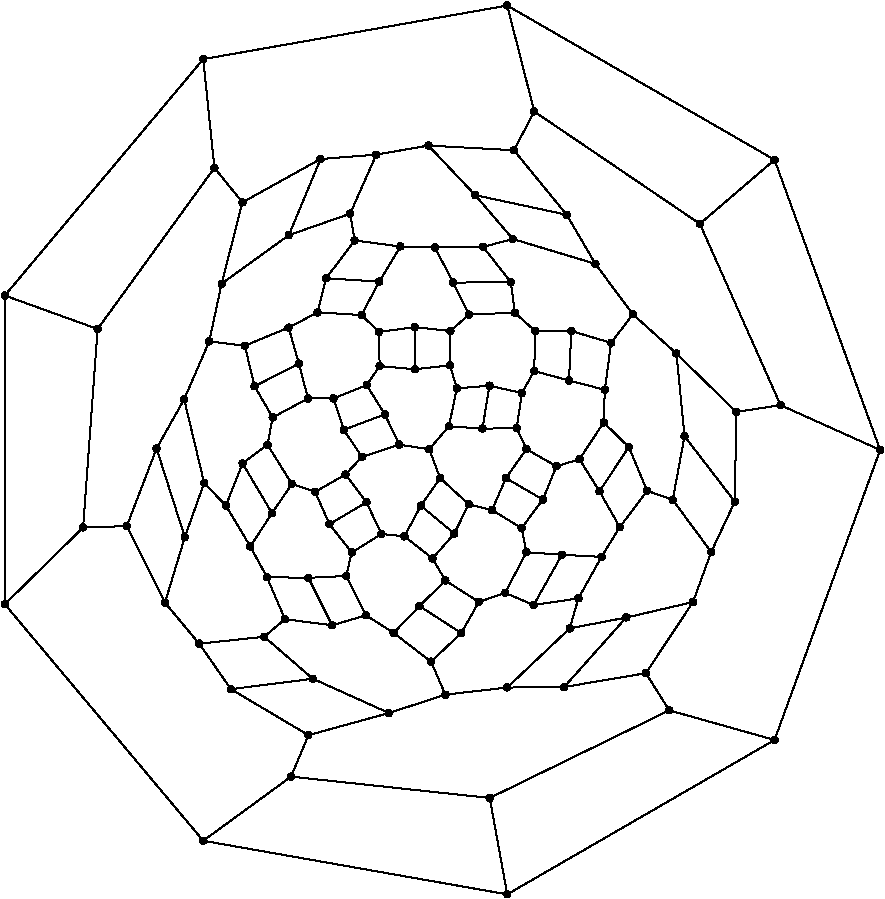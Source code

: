 #FIG 3.2
Portrait
Flush left
Inches
Letter  
100.00
Single
0
1200 2
# polyline
2 1 0 1 0 0 999 0 -1 4.000 0 0 0 0 0 2
	 4526 7828 4733 7960
# polyline
2 1 0 1 0 0 998 0 -1 4.000 0 0 0 0 0 2
	 5471 7039 5693 7174
# polyline
2 1 0 1 0 0 997 0 -1 4.000 0 0 0 0 0 2
	 5852 6960 5693 7174
# polyline
2 1 0 1 0 0 996 0 -1 4.000 0 0 0 0 0 2
	 5852 6960 5954 6710
# polyline
2 1 0 1 0 0 995 0 -1 4.000 0 0 0 0 0 2
	 4377 7533 4419 7357
# polyline
2 1 0 1 0 0 993 0 -1 4.000 0 0 0 0 0 2
	 4377 7533 4526 7828
# polyline
2 1 0 1 0 0 992 0 -1 4.000 0 0 0 0 0 2
	 5575 6799 5729 6582
# polyline
2 1 0 1 0 0 990 0 -1 4.000 0 0 0 0 0 2
	 5575 6799 5852 6960
# polyline
2 1 0 1 0 0 989 0 -1 4.000 0 0 0 0 0 2
	 5575 6799 5471 7039
# polyline
2 1 0 1 0 0 988 0 -1 4.000 0 0 0 0 0 2
	 3783 7542 3918 7857
# polyline
2 1 0 1 0 0 987 0 -1 4.000 0 0 0 0 0 2
	 3783 7542 3658 7312
# polyline
2 1 0 1 0 0 986 0 -1 4.000 0 0 0 0 0 2
	 5156 5953 5207 6126
# polyline
2 1 0 1 0 0 985 0 -1 4.000 0 0 0 0 0 2
	 4272 7903 3918 7857
# polyline
2 1 0 1 0 0 983 0 -1 4.000 0 0 0 0 0 2
	 4272 7903 4526 7828
# polyline
2 1 0 1 0 0 982 0 -1 4.000 0 0 0 0 0 2
	 4094 7547 4377 7533
# polyline
2 1 0 1 0 0 980 0 -1 4.000 0 0 0 0 0 2
	 4094 7547 4272 7903
# polyline
2 1 0 1 0 0 979 0 -1 4.000 0 0 0 0 0 2
	 4094 7547 3783 7542
# polyline
2 1 0 1 0 0 978 0 -1 4.000 0 0 0 0 0 2
	 5160 5696 5156 5953
# polyline
2 1 0 1 0 0 977 0 -1 4.000 0 0 0 0 0 2
	 3389 4472 3599 4731
# polyline
2 1 0 1 0 0 975 0 -1 4.000 0 0 0 0 0 2
	 4623 5703 4628 5959
# polyline
2 1 0 1 0 0 974 0 -1 4.000 0 0 0 0 0 2
	 3275 8041 3018 7733
# polyline
2 1 0 1 0 0 973 0 -1 4.000 0 0 0 0 0 2
	 6127 6658 5954 6710
# polyline
2 1 0 1 0 0 972 0 -1 4.000 0 0 0 0 0 2
	 6127 6658 6308 6382
# polyline
2 1 0 1 0 0 970 0 -1 4.000 0 0 0 0 0 2
	 4893 5983 4628 5959
# polyline
2 1 0 1 0 0 969 0 -1 4.000 0 0 0 0 0 2
	 4893 5983 5156 5953
# polyline
2 1 0 1 0 0 968 0 -1 4.000 0 0 0 0 0 2
	 3305 3657 5585 3255
# polyline
2 1 0 1 0 0 966 0 -1 4.000 0 0 0 0 0 2
	 3305 3657 3389 4472
# polyline
2 1 0 1 0 0 965 0 -1 4.000 0 0 0 0 0 2
	 4698 8561 4094 8727
# polyline
2 1 0 1 0 0 964 0 -1 4.000 0 0 0 0 0 2
	 6429 7167 6634 6894
# polyline
2 1 0 1 0 0 962 0 -1 4.000 0 0 0 0 0 2
	 4892 5667 5160 5696
# polyline
2 1 0 1 0 0 960 0 -1 4.000 0 0 0 0 0 2
	 4892 5667 4893 5983
# polyline
2 1 0 1 0 0 959 0 -1 4.000 0 0 0 0 0 2
	 4892 5667 4623 5703
# polyline
2 1 0 1 0 0 958 0 -1 4.000 0 0 0 0 0 2
	 1817 7745 2404 7170
# polyline
2 1 0 1 0 0 957 0 -1 4.000 0 0 0 0 0 2
	 3763 7989 3275 8041
# polyline
2 1 0 1 0 0 955 0 -1 4.000 0 0 0 0 0 2
	 3763 7989 3918 7857
# polyline
2 1 0 1 0 0 954 0 -1 4.000 0 0 0 0 0 2
	 6497 6566 6634 6894
# polyline
2 1 0 1 0 0 953 0 -1 4.000 0 0 0 0 0 2
	 6497 6566 6308 6382
# polyline
2 1 0 1 0 0 952 0 -1 4.000 0 0 0 0 0 2
	 2513 5681 2404 7170
# polyline
2 1 0 1 0 0 951 0 -1 4.000 0 0 0 0 0 2
	 2513 5681 3389 4472
# polyline
2 1 0 1 0 0 950 0 -1 4.000 0 0 0 0 0 2
	 3513 8382 3275 8041
# polyline
2 1 0 1 0 0 949 0 -1 4.000 0 0 0 0 0 2
	 3513 8382 4094 8727
# polyline
2 1 0 1 0 0 947 0 -1 4.000 0 0 0 0 0 2
	 6277 6898 6127 6658
# polyline
2 1 0 1 0 0 946 0 -1 4.000 0 0 0 0 0 2
	 6277 6898 6497 6566
# polyline
2 1 0 1 0 0 945 0 -1 4.000 0 0 0 0 0 2
	 6277 6898 6429 7167
# polyline
2 1 0 1 0 0 944 0 -1 4.000 0 0 0 0 0 2
	 1817 5430 3305 3657
# polyline
2 1 0 1 0 0 942 0 -1 4.000 0 0 0 0 0 2
	 1817 5430 2513 5681
# polyline
2 1 0 1 0 0 941 0 -1 4.000 0 0 0 0 0 2
	 1817 5430 1817 7745
# polyline
2 1 0 1 0 0 940 0 -1 4.000 0 0 0 0 0 2
	 4127 8304 4698 8561
# polyline
2 1 0 1 0 0 938 0 -1 4.000 0 0 0 0 0 2
	 4127 8304 3513 8382
# polyline
2 1 0 1 0 0 937 0 -1 4.000 0 0 0 0 0 2
	 4127 8304 3763 7989
# polyline
2 1 0 1 0 0 936 0 -1 4.000 0 0 0 0 0 2
	 4775 6548 4496 6640
# polyline
2 1 0 1 0 0 935 0 -1 4.000 0 0 0 0 0 2
	 3312 6836 3475 7005
# polyline
2 1 0 1 0 0 934 0 -1 4.000 0 0 0 0 0 2
	 5000 6583 5082 6799
# polyline
2 1 0 1 0 0 932 0 -1 4.000 0 0 0 0 0 2
	 5000 6583 4775 6548
# polyline
2 1 0 1 0 0 931 0 -1 4.000 0 0 0 0 0 2
	 5000 6583 5148 6410
# polyline
2 1 0 1 0 0 930 0 -1 4.000 0 0 0 0 0 2
	 4531 6102 4282 6201
# polyline
2 1 0 1 0 0 929 0 -1 4.000 0 0 0 0 0 2
	 4531 6102 4628 5959
# polyline
2 1 0 1 0 0 928 0 -1 4.000 0 0 0 0 0 2
	 6527 5570 6364 5785
# polyline
2 1 0 1 0 0 927 0 -1 4.000 0 0 0 0 0 2
	 6527 5570 6246 5192
# polyline
2 1 0 1 0 0 926 0 -1 4.000 0 0 0 0 0 2
	 6527 5570 6854 5865
# polyline
2 1 0 1 0 0 925 0 -1 4.000 0 0 0 0 0 2
	 6854 5865 7303 6303
# polyline
2 1 0 1 0 0 923 0 -1 4.000 0 0 0 0 0 2
	 4667 6321 4775 6548
# polyline
2 1 0 1 0 0 922 0 -1 4.000 0 0 0 0 0 2
	 4667 6321 4359 6437
# polyline
2 1 0 1 0 0 921 0 -1 4.000 0 0 0 0 0 2
	 4667 6321 4531 6102
# polyline
2 1 0 1 0 0 920 0 -1 4.000 0 0 0 0 0 2
	 4359 6437 4282 6201
# polyline
2 1 0 1 0 0 918 0 -1 4.000 0 0 0 0 0 2
	 4359 6437 4496 6640
# polyline
2 1 0 1 0 0 917 0 -1 4.000 0 0 0 0 0 2
	 3162 6208 3312 6836
# polyline
2 1 0 1 0 0 916 0 -1 4.000 0 0 0 0 0 2
	 2732 7159 3018 7733
# polyline
2 1 0 1 0 0 915 0 -1 4.000 0 0 0 0 0 2
	 2732 7159 2404 7170
# polyline
2 1 0 1 0 0 914 0 -1 4.000 0 0 0 0 0 2
	 3350 5774 3162 6208
# polyline
2 1 0 1 0 0 913 0 -1 4.000 0 0 0 0 0 2
	 3350 5774 3443 5341
# polyline
2 1 0 1 0 0 911 0 -1 4.000 0 0 0 0 0 2
	 3350 5774 3617 5806
# polyline
2 1 0 1 0 0 910 0 -1 4.000 0 0 0 0 0 2
	 6826 6962 7115 7353
# polyline
2 1 0 1 0 0 908 0 -1 4.000 0 0 0 0 0 2
	 6826 6962 6634 6894
# polyline
2 1 0 1 0 0 907 0 -1 4.000 0 0 0 0 0 2
	 5297 5572 5160 5696
# polyline
2 1 0 1 0 0 906 0 -1 4.000 0 0 0 0 0 2
	 3167 7242 3018 7733
# polyline
2 1 0 1 0 0 904 0 -1 4.000 0 0 0 0 0 2
	 3167 7242 3312 6836
# polyline
2 1 0 1 0 0 903 0 -1 4.000 0 0 0 0 0 2
	 5121 8423 4698 8561
# polyline
2 1 0 1 0 0 901 0 -1 4.000 0 0 0 0 0 2
	 5121 8423 5014 8176
# polyline
2 1 0 1 0 0 900 0 -1 4.000 0 0 0 0 0 2
	 5121 8423 5585 8370
# polyline
2 1 0 1 0 0 899 0 -1 4.000 0 0 0 0 0 2
	 6915 6485 6854 5865
# polyline
2 1 0 1 0 0 898 0 -1 4.000 0 0 0 0 0 2
	 6915 6485 7292 6976
# polyline
2 1 0 1 0 0 896 0 -1 4.000 0 0 0 0 0 2
	 6915 6485 6826 6962
# polyline
2 1 0 1 0 0 895 0 -1 4.000 0 0 0 0 0 2
	 7292 6976 7115 7353
# polyline
2 1 0 1 0 0 894 0 -1 4.000 0 0 0 0 0 2
	 7292 6976 7303 6303
# polyline
2 1 0 1 0 0 893 0 -1 4.000 0 0 0 0 0 2
	 2955 6577 3162 6208
# polyline
2 1 0 1 0 0 891 0 -1 4.000 0 0 0 0 0 2
	 2955 6577 3167 7242
# polyline
2 1 0 1 0 0 890 0 -1 4.000 0 0 0 0 0 2
	 2955 6577 2732 7159
# polyline
2 1 0 1 0 0 889 0 -1 4.000 0 0 0 0 0 2
	 5729 7355 5693 7174
# polyline
2 1 0 1 0 0 888 0 -1 4.000 0 0 0 0 0 2
	 5642 5559 5796 5697
# polyline
2 1 0 1 0 0 886 0 -1 4.000 0 0 0 0 0 2
	 5642 5559 5297 5572
# polyline
2 1 0 1 0 0 885 0 -1 4.000 0 0 0 0 0 2
	 7590 8763 8382 6588
# polyline
2 1 0 1 0 0 883 0 -1 4.000 0 0 0 0 0 2
	 6292 7390 6429 7167
# polyline
2 1 0 1 0 0 882 0 -1 4.000 0 0 0 0 0 2
	 5404 5065 5043 5070
# polyline
2 1 0 1 0 0 881 0 -1 4.000 0 0 0 0 0 2
	 3305 9519 1817 7745
# polyline
2 1 0 1 0 0 879 0 -1 4.000 0 0 0 0 0 2
	 5569 7660 5729 7355
# polyline
2 1 0 1 0 0 878 0 -1 4.000 0 0 0 0 0 2
	 5180 5333 5043 5070
# polyline
2 1 0 1 0 0 876 0 -1 4.000 0 0 0 0 0 2
	 5180 5333 5297 5572
# polyline
2 1 0 1 0 0 875 0 -1 4.000 0 0 0 0 0 2
	 6800 8541 6625 8262
# polyline
2 1 0 1 0 0 874 0 -1 4.000 0 0 0 0 0 2
	 6800 8541 7590 8763
# polyline
2 1 0 1 0 0 872 0 -1 4.000 0 0 0 0 0 2
	 6119 7701 6292 7390
# polyline
2 1 0 1 0 0 871 0 -1 4.000 0 0 0 0 0 2
	 5612 5329 5642 5559
# polyline
2 1 0 1 0 0 870 0 -1 4.000 0 0 0 0 0 2
	 5612 5329 5180 5333
# polyline
2 1 0 1 0 0 869 0 -1 4.000 0 0 0 0 0 2
	 5612 5329 5404 5065
# polyline
2 1 0 1 0 0 868 0 -1 4.000 0 0 0 0 0 2
	 3964 9038 3305 9519
# polyline
2 1 0 1 0 0 866 0 -1 4.000 0 0 0 0 0 2
	 5995 7374 6292 7390
# polyline
2 1 0 1 0 0 865 0 -1 4.000 0 0 0 0 0 2
	 5995 7374 5729 7355
# polyline
2 1 0 1 0 0 864 0 -1 4.000 0 0 0 0 0 2
	 4784 5062 5043 5070
# polyline
2 1 0 1 0 0 863 0 -1 4.000 0 0 0 0 0 2
	 5585 9921 3305 9519
# polyline
2 1 0 1 0 0 861 0 -1 4.000 0 0 0 0 0 2
	 5585 9921 7590 8763
# polyline
2 1 0 1 0 0 860 0 -1 4.000 0 0 0 0 0 2
	 5783 7751 5569 7660
# polyline
2 1 0 1 0 0 858 0 -1 4.000 0 0 0 0 0 2
	 5783 7751 5995 7374
# polyline
2 1 0 1 0 0 856 0 -1 4.000 0 0 0 0 0 2
	 5783 7751 6119 7701
# polyline
2 1 0 1 0 0 855 0 -1 4.000 0 0 0 0 0 2
	 4492 5576 4623 5703
# polyline
2 1 0 1 0 0 854 0 -1 4.000 0 0 0 0 0 2
	 5454 9198 6800 8541
# polyline
2 1 0 1 0 0 853 0 -1 4.000 0 0 0 0 0 2
	 5454 9198 5585 9921
# polyline
2 1 0 1 0 0 851 0 -1 4.000 0 0 0 0 0 2
	 5454 9198 3964 9038
# polyline
2 1 0 1 0 0 850 0 -1 4.000 0 0 0 0 0 2
	 5296 6995 5471 7039
# polyline
2 1 0 1 0 0 849 0 -1 4.000 0 0 0 0 0 2
	 4163 5556 4492 5576
# polyline
2 1 0 1 0 0 848 0 -1 4.000 0 0 0 0 0 2
	 4441 5017 4784 5062
# polyline
2 1 0 1 0 0 846 0 -1 4.000 0 0 0 0 0 2
	 4094 8727 3964 9038
# polyline
2 1 0 1 0 0 845 0 -1 4.000 0 0 0 0 0 2
	 4625 5326 4492 5576
# polyline
2 1 0 1 0 0 844 0 -1 4.000 0 0 0 0 0 2
	 4625 5326 4784 5062
# polyline
2 1 0 1 0 0 843 0 -1 4.000 0 0 0 0 0 2
	 4814 7236 5025 7402
# polyline
2 1 0 1 0 0 842 0 -1 4.000 0 0 0 0 0 2
	 5082 6799 5296 6995
# polyline
2 1 0 1 0 0 840 0 -1 4.000 0 0 0 0 0 2
	 4227 5300 4441 5017
# polyline
2 1 0 1 0 0 839 0 -1 4.000 0 0 0 0 0 2
	 4227 5300 4625 5326
# polyline
2 1 0 1 0 0 838 0 -1 4.000 0 0 0 0 0 2
	 4227 5300 4163 5556
# polyline
2 1 0 1 0 0 837 0 -1 4.000 0 0 0 0 0 2
	 5188 7215 5025 7402
# polyline
2 1 0 1 0 0 836 0 -1 4.000 0 0 0 0 0 2
	 5188 7215 5296 6995
# polyline
2 1 0 1 0 0 835 0 -1 4.000 0 0 0 0 0 2
	 5627 5006 5404 5065
# polyline
2 1 0 1 0 0 833 0 -1 4.000 0 0 0 0 0 2
	 4937 7006 5082 6799
# polyline
2 1 0 1 0 0 832 0 -1 4.000 0 0 0 0 0 2
	 4937 7006 5188 7215
# polyline
2 1 0 1 0 0 831 0 -1 4.000 0 0 0 0 0 2
	 4937 7006 4814 7236
# polyline
2 1 0 1 0 0 830 0 -1 4.000 0 0 0 0 0 2
	 4372 6772 4496 6640
# polyline
2 1 0 1 0 0 829 0 -1 4.000 0 0 0 0 0 2
	 6246 5192 5627 5006
# polyline
2 1 0 1 0 0 827 0 -1 4.000 0 0 0 0 0 2
	 4642 7218 4814 7236
# polyline
2 1 0 1 0 0 826 0 -1 4.000 0 0 0 0 0 2
	 5635 4340 4994 4305
# polyline
2 1 0 1 0 0 825 0 -1 4.000 0 0 0 0 0 2
	 4144 6902 4372 6772
# polyline
2 1 0 1 0 0 823 0 -1 4.000 0 0 0 0 0 2
	 5345 4677 4994 4305
# polyline
2 1 0 1 0 0 822 0 -1 4.000 0 0 0 0 0 2
	 5345 4677 5627 5006
# polyline
2 1 0 1 0 0 821 0 -1 4.000 0 0 0 0 0 2
	 4419 7357 4642 7218
# polyline
2 1 0 1 0 0 820 0 -1 4.000 0 0 0 0 0 2
	 6031 4824 6246 5192
# polyline
2 1 0 1 0 0 818 0 -1 4.000 0 0 0 0 0 2
	 6031 4824 5345 4677
# polyline
2 1 0 1 0 0 816 0 -1 4.000 0 0 0 0 0 2
	 6031 4824 5635 4340
# polyline
2 1 0 1 0 0 815 0 -1 4.000 0 0 0 0 0 2
	 4529 6980 4642 7218
# polyline
2 1 0 1 0 0 814 0 -1 4.000 0 0 0 0 0 2
	 4529 6980 4372 6772
# polyline
2 1 0 1 0 0 813 0 -1 4.000 0 0 0 0 0 2
	 6308 6382 6317 6137
# polyline
2 1 0 1 0 0 812 0 -1 4.000 0 0 0 0 0 2
	 4252 7145 4144 6902
# polyline
2 1 0 1 0 0 810 0 -1 4.000 0 0 0 0 0 2
	 4252 7145 4529 6980
# polyline
2 1 0 1 0 0 809 0 -1 4.000 0 0 0 0 0 2
	 4252 7145 4419 7357
# polyline
2 1 0 1 0 0 808 0 -1 4.000 0 0 0 0 0 2
	 4091 6202 4282 6201
# polyline
2 1 0 1 0 0 807 0 -1 4.000 0 0 0 0 0 2
	 4091 6202 3826 6344
# polyline
2 1 0 1 0 0 806 0 -1 4.000 0 0 0 0 0 2
	 3946 5670 3617 5806
# polyline
2 1 0 1 0 0 805 0 -1 4.000 0 0 0 0 0 2
	 3946 5670 4163 5556
# polyline
2 1 0 1 0 0 803 0 -1 4.000 0 0 0 0 0 2
	 3690 6111 3617 5806
# polyline
2 1 0 1 0 0 802 0 -1 4.000 0 0 0 0 0 2
	 3690 6111 3826 6344
# polyline
2 1 0 1 0 0 801 0 -1 4.000 0 0 0 0 0 2
	 4022 5940 4091 6202
# polyline
2 1 0 1 0 0 799 0 -1 4.000 0 0 0 0 0 2
	 4022 5940 3690 6111
# polyline
2 1 0 1 0 0 798 0 -1 4.000 0 0 0 0 0 2
	 4022 5940 3946 5670
# polyline
2 1 0 1 0 0 797 0 -1 4.000 0 0 0 0 0 2
	 4407 4816 4441 5017
# polyline
2 1 0 1 0 0 796 0 -1 4.000 0 0 0 0 0 2
	 4603 4373 4994 4305
# polyline
2 1 0 1 0 0 794 0 -1 4.000 0 0 0 0 0 2
	 4603 4373 4407 4816
# polyline
2 1 0 1 0 0 793 0 -1 4.000 0 0 0 0 0 2
	 3599 4731 3443 5341
# polyline
2 1 0 1 0 0 791 0 -1 4.000 0 0 0 0 0 2
	 4185 4406 4603 4373
# polyline
2 1 0 1 0 0 790 0 -1 4.000 0 0 0 0 0 2
	 4185 4406 3947 4977
# polyline
2 1 0 1 0 0 788 0 -1 4.000 0 0 0 0 0 2
	 4185 4406 3599 4731
# polyline
2 1 0 1 0 0 787 0 -1 4.000 0 0 0 0 0 2
	 3947 4977 3443 5341
# polyline
2 1 0 1 0 0 785 0 -1 4.000 0 0 0 0 0 2
	 3947 4977 4407 4816
# polyline
2 1 0 1 0 0 784 0 -1 4.000 0 0 0 0 0 2
	 5788 4050 5635 4340
# polyline
2 1 0 1 0 0 783 0 -1 4.000 0 0 0 0 0 2
	 5788 4050 5585 3255
# polyline
2 1 0 1 0 0 782 0 -1 4.000 0 0 0 0 0 2
	 7635 6252 8382 6588
# polyline
2 1 0 1 0 0 780 0 -1 4.000 0 0 0 0 0 2
	 7635 6252 7303 6303
# polyline
2 1 0 1 0 0 778 0 -1 4.000 0 0 0 0 0 2
	 7590 4412 8382 6588
# polyline
2 1 0 1 0 0 777 0 -1 4.000 0 0 0 0 0 2
	 7590 4412 5585 3255
# polyline
2 1 0 1 0 0 775 0 -1 4.000 0 0 0 0 0 2
	 7030 4892 5788 4050
# polyline
2 1 0 1 0 0 774 0 -1 4.000 0 0 0 0 0 2
	 7030 4892 7590 4412
# polyline
2 1 0 1 0 0 773 0 -1 4.000 0 0 0 0 0 2
	 7030 4892 7635 6252
# polyline
2 1 0 1 0 0 772 0 -1 4.000 0 0 0 0 0 2
	 6054 7926 5585 8370
# polyline
2 1 0 1 0 0 770 0 -1 4.000 0 0 0 0 0 2
	 6054 7926 6119 7701
# polyline
2 1 0 1 0 0 769 0 -1 4.000 0 0 0 0 0 2
	 6978 7729 7115 7353
# polyline
2 1 0 1 0 0 767 0 -1 4.000 0 0 0 0 0 2
	 6978 7729 6625 8262
# polyline
2 1 0 1 0 0 766 0 -1 4.000 0 0 0 0 0 2
	 6012 8366 5585 8370
# polyline
2 1 0 1 0 0 764 0 -1 4.000 0 0 0 0 0 2
	 6012 8366 6625 8262
# polyline
2 1 0 1 0 0 763 0 -1 4.000 0 0 0 0 0 2
	 6477 7845 6978 7729
# polyline
2 1 0 1 0 0 761 0 -1 4.000 0 0 0 0 0 2
	 6477 7845 6012 8366
# polyline
2 1 0 1 0 0 759 0 -1 4.000 0 0 0 0 0 2
	 6477 7845 6054 7926
# polyline
2 1 0 1 0 0 758 0 -1 4.000 0 0 0 0 0 2
	 5695 6161 5656 6425
# polyline
2 1 0 1 0 0 757 0 -1 4.000 0 0 0 0 0 2
	 5372 7728 5569 7660
# polyline
2 1 0 1 0 0 756 0 -1 4.000 0 0 0 0 0 2
	 5207 6126 5148 6410
# polyline
2 1 0 1 0 0 754 0 -1 4.000 0 0 0 0 0 2
	 5399 6428 5148 6410
# polyline
2 1 0 1 0 0 753 0 -1 4.000 0 0 0 0 0 2
	 5399 6428 5656 6425
# polyline
2 1 0 1 0 0 752 0 -1 4.000 0 0 0 0 0 2
	 5121 7567 5025 7402
# polyline
2 1 0 1 0 0 751 0 -1 4.000 0 0 0 0 0 2
	 5121 7567 5372 7728
# polyline
2 1 0 1 0 0 750 0 -1 4.000 0 0 0 0 0 2
	 5452 6106 5695 6161
# polyline
2 1 0 1 0 0 748 0 -1 4.000 0 0 0 0 0 2
	 5452 6106 5399 6428
# polyline
2 1 0 1 0 0 746 0 -1 4.000 0 0 0 0 0 2
	 5452 6106 5207 6126
# polyline
2 1 0 1 0 0 745 0 -1 4.000 0 0 0 0 0 2
	 4733 7960 5014 8176
# polyline
2 1 0 1 0 0 743 0 -1 4.000 0 0 0 0 0 2
	 5240 7961 5014 8176
# polyline
2 1 0 1 0 0 742 0 -1 4.000 0 0 0 0 0 2
	 5240 7961 5372 7728
# polyline
2 1 0 1 0 0 740 0 -1 4.000 0 0 0 0 0 2
	 4927 7759 5121 7567
# polyline
2 1 0 1 0 0 739 0 -1 4.000 0 0 0 0 0 2
	 4927 7759 5240 7961
# polyline
2 1 0 1 0 0 738 0 -1 4.000 0 0 0 0 0 2
	 4927 7759 4733 7960
# polyline
2 1 0 1 0 0 737 0 -1 4.000 0 0 0 0 0 2
	 6317 6137 6364 5785
# polyline
2 1 0 1 0 0 735 0 -1 4.000 0 0 0 0 0 2
	 5787 5996 5695 6161
# polyline
2 1 0 1 0 0 734 0 -1 4.000 0 0 0 0 0 2
	 5787 5996 5796 5697
# polyline
2 1 0 1 0 0 733 0 -1 4.000 0 0 0 0 0 2
	 3970 6843 4144 6902
# polyline
2 1 0 1 0 0 732 0 -1 4.000 0 0 0 0 0 2
	 6066 5696 6364 5785
# polyline
2 1 0 1 0 0 730 0 -1 4.000 0 0 0 0 0 2
	 6066 5696 5796 5697
# polyline
2 1 0 1 0 0 729 0 -1 4.000 0 0 0 0 0 2
	 3787 6549 3826 6344
# polyline
2 1 0 1 0 0 728 0 -1 4.000 0 0 0 0 0 2
	 3787 6549 3970 6843
# polyline
2 1 0 1 0 0 726 0 -1 4.000 0 0 0 0 0 2
	 6048 6067 5787 5996
# polyline
2 1 0 1 0 0 725 0 -1 4.000 0 0 0 0 0 2
	 6048 6067 6066 5696
# polyline
2 1 0 1 0 0 724 0 -1 4.000 0 0 0 0 0 2
	 6048 6067 6317 6137
# polyline
2 1 0 1 0 0 723 0 -1 4.000 0 0 0 0 0 2
	 3475 7005 3658 7312
# polyline
2 1 0 1 0 0 721 0 -1 4.000 0 0 0 0 0 2
	 3821 7062 3658 7312
# polyline
2 1 0 1 0 0 720 0 -1 4.000 0 0 0 0 0 2
	 3821 7062 3970 6843
# polyline
2 1 0 1 0 0 719 0 -1 4.000 0 0 0 0 0 2
	 3600 6689 3787 6549
# polyline
2 1 0 1 0 0 717 0 -1 4.000 0 0 0 0 0 2
	 3600 6689 3821 7062
# polyline
2 1 0 1 0 0 716 0 -1 4.000 0 0 0 0 0 2
	 3600 6689 3475 7005
# polyline
2 1 0 1 0 0 715 0 -1 4.000 0 0 0 0 0 2
	 5729 6582 5656 6425
# polyline
2 1 0 1 0 0 714 0 -1 4.000 0 0 0 0 0 2
	 5729 6582 5954 6710
# spline
3 4 0 0 0 0 712 0 20 4.000 0 0 0 22
	 5753 6582 5753 6582 5751 6575 5748 6568 5743 6563 5736 6560
	 5729 6559 5721 6560 5715 6563 5710 6568 5706 6575 5705 6582
	 5706 6590 5710 6597 5715 6602 5721 6605 5729 6606 5736 6605
	 5743 6602 5748 6597 5751 6590 5753 6582
	 0.000 0.000 0.000 -1.000 -1.000 -1.000 0.000 0.000
	 -1.000 -1.000 -1.000 0.000 0.000 -1.000 -1.000 -1.000
	 0.000 0.000 -1.000 -1.000 -1.000 0.000
# spline
3 4 0 1 0 0 710 0 -1 4.000 0 0 0 22
	 5753 6582 5753 6582 5751 6575 5748 6568 5743 6563 5736 6560
	 5729 6559 5721 6560 5715 6563 5710 6568 5706 6575 5705 6582
	 5706 6590 5710 6597 5715 6602 5721 6605 5729 6606 5736 6605
	 5743 6602 5748 6597 5751 6590 5753 6582
	 0.000 0.000 0.000 -1.000 -1.000 -1.000 0.000 0.000
	 -1.000 -1.000 -1.000 0.000 0.000 -1.000 -1.000 -1.000
	 0.000 0.000 -1.000 -1.000 -1.000 0.000
# spline
3 4 0 0 0 0 709 0 20 4.000 0 0 0 22
	 3624 6689 3624 6689 3623 6682 3620 6675 3614 6670 3608 6667
	 3600 6665 3593 6667 3586 6670 3581 6675 3578 6682 3577 6689
	 3578 6697 3581 6703 3586 6708 3593 6712 3600 6713 3608 6712
	 3614 6708 3620 6703 3623 6697 3624 6689
	 0.000 0.000 0.000 -1.000 -1.000 -1.000 0.000 0.000
	 -1.000 -1.000 -1.000 0.000 0.000 -1.000 -1.000 -1.000
	 0.000 0.000 -1.000 -1.000 -1.000 0.000
# spline
3 4 0 1 0 0 707 0 -1 4.000 0 0 0 22
	 3624 6689 3624 6689 3623 6682 3620 6675 3614 6670 3608 6667
	 3600 6665 3593 6667 3586 6670 3581 6675 3578 6682 3577 6689
	 3578 6697 3581 6703 3586 6708 3593 6712 3600 6713 3608 6712
	 3614 6708 3620 6703 3623 6697 3624 6689
	 0.000 0.000 0.000 -1.000 -1.000 -1.000 0.000 0.000
	 -1.000 -1.000 -1.000 0.000 0.000 -1.000 -1.000 -1.000
	 0.000 0.000 -1.000 -1.000 -1.000 0.000
# spline
3 4 0 0 0 0 706 0 20 4.000 0 0 0 22
	 5717 7174 5717 7174 5716 7167 5712 7160 5707 7155 5701 7152
	 5693 7151 5686 7152 5679 7155 5674 7160 5671 7167 5669 7174
	 5671 7182 5674 7188 5679 7194 5686 7197 5693 7198 5701 7197
	 5707 7194 5712 7188 5716 7182 5717 7174
	 0.000 0.000 0.000 -1.000 -1.000 -1.000 0.000 0.000
	 -1.000 -1.000 -1.000 0.000 0.000 -1.000 -1.000 -1.000
	 0.000 0.000 -1.000 -1.000 -1.000 0.000
# spline
3 4 0 1 0 0 704 0 -1 4.000 0 0 0 22
	 5717 7174 5717 7174 5716 7167 5712 7160 5707 7155 5701 7152
	 5693 7151 5686 7152 5679 7155 5674 7160 5671 7167 5669 7174
	 5671 7182 5674 7188 5679 7194 5686 7197 5693 7198 5701 7197
	 5707 7194 5712 7188 5716 7182 5717 7174
	 0.000 0.000 0.000 -1.000 -1.000 -1.000 0.000 0.000
	 -1.000 -1.000 -1.000 0.000 0.000 -1.000 -1.000 -1.000
	 0.000 0.000 -1.000 -1.000 -1.000 0.000
# spline
3 4 0 0 0 0 703 0 20 4.000 0 0 0 22
	 3845 7062 3845 7062 3844 7055 3840 7048 3835 7043 3829 7040
	 3821 7038 3814 7040 3807 7043 3802 7048 3799 7055 3797 7062
	 3799 7070 3802 7076 3807 7081 3814 7085 3821 7086 3829 7085
	 3835 7081 3840 7076 3844 7070 3845 7062
	 0.000 0.000 0.000 -1.000 -1.000 -1.000 0.000 0.000
	 -1.000 -1.000 -1.000 0.000 0.000 -1.000 -1.000 -1.000
	 0.000 0.000 -1.000 -1.000 -1.000 0.000
# spline
3 4 0 1 0 0 701 0 -1 4.000 0 0 0 22
	 3845 7062 3845 7062 3844 7055 3840 7048 3835 7043 3829 7040
	 3821 7038 3814 7040 3807 7043 3802 7048 3799 7055 3797 7062
	 3799 7070 3802 7076 3807 7081 3814 7085 3821 7086 3829 7085
	 3835 7081 3840 7076 3844 7070 3845 7062
	 0.000 0.000 0.000 -1.000 -1.000 -1.000 0.000 0.000
	 -1.000 -1.000 -1.000 0.000 0.000 -1.000 -1.000 -1.000
	 0.000 0.000 -1.000 -1.000 -1.000 0.000
# spline
3 4 0 0 0 0 700 0 20 4.000 0 0 0 22
	 5978 6710 5978 6710 5977 6702 5974 6696 5968 6691 5962 6687
	 5954 6686 5947 6687 5940 6691 5935 6696 5932 6702 5931 6710
	 5932 6717 5935 6724 5940 6729 5947 6732 5954 6734 5962 6732
	 5968 6729 5974 6724 5977 6717 5978 6710
	 0.000 0.000 0.000 -1.000 -1.000 -1.000 0.000 0.000
	 -1.000 -1.000 -1.000 0.000 0.000 -1.000 -1.000 -1.000
	 0.000 0.000 -1.000 -1.000 -1.000 0.000
# spline
3 4 0 1 0 0 698 0 -1 4.000 0 0 0 22
	 5978 6710 5978 6710 5977 6702 5974 6696 5968 6691 5962 6687
	 5954 6686 5947 6687 5940 6691 5935 6696 5932 6702 5931 6710
	 5932 6717 5935 6724 5940 6729 5947 6732 5954 6734 5962 6732
	 5968 6729 5974 6724 5977 6717 5978 6710
	 0.000 0.000 0.000 -1.000 -1.000 -1.000 0.000 0.000
	 -1.000 -1.000 -1.000 0.000 0.000 -1.000 -1.000 -1.000
	 0.000 0.000 -1.000 -1.000 -1.000 0.000
# spline
3 4 0 0 0 0 697 0 20 4.000 0 0 0 22
	 3499 7005 3499 7005 3498 6997 3495 6991 3489 6986 3483 6982
	 3475 6981 3468 6982 3461 6986 3456 6991 3453 6997 3451 7005
	 3453 7012 3456 7019 3461 7024 3468 7027 3475 7029 3483 7027
	 3489 7024 3495 7019 3498 7012 3499 7005
	 0.000 0.000 0.000 -1.000 -1.000 -1.000 0.000 0.000
	 -1.000 -1.000 -1.000 0.000 0.000 -1.000 -1.000 -1.000
	 0.000 0.000 -1.000 -1.000 -1.000 0.000
# spline
3 4 0 1 0 0 695 0 -1 4.000 0 0 0 22
	 3499 7005 3499 7005 3498 6997 3495 6991 3489 6986 3483 6982
	 3475 6981 3468 6982 3461 6986 3456 6991 3453 6997 3451 7005
	 3453 7012 3456 7019 3461 7024 3468 7027 3475 7029 3483 7027
	 3489 7024 3495 7019 3498 7012 3499 7005
	 0.000 0.000 0.000 -1.000 -1.000 -1.000 0.000 0.000
	 -1.000 -1.000 -1.000 0.000 0.000 -1.000 -1.000 -1.000
	 0.000 0.000 -1.000 -1.000 -1.000 0.000
# spline
3 4 0 0 0 0 694 0 20 4.000 0 0 0 22
	 6071 6067 6071 6067 6070 6060 6067 6053 6062 6048 6055 6044
	 6048 6043 6040 6044 6033 6048 6028 6053 6025 6060 6024 6067
	 6025 6075 6028 6081 6033 6086 6040 6090 6048 6091 6055 6090
	 6062 6086 6067 6081 6070 6075 6071 6067
	 0.000 0.000 0.000 -1.000 -1.000 -1.000 0.000 0.000
	 -1.000 -1.000 -1.000 0.000 0.000 -1.000 -1.000 -1.000
	 0.000 0.000 -1.000 -1.000 -1.000 0.000
# spline
3 4 0 1 0 0 692 0 -1 4.000 0 0 0 22
	 6071 6067 6071 6067 6070 6060 6067 6053 6062 6048 6055 6044
	 6048 6043 6040 6044 6033 6048 6028 6053 6025 6060 6024 6067
	 6025 6075 6028 6081 6033 6086 6040 6090 6048 6091 6055 6090
	 6062 6086 6067 6081 6070 6075 6071 6067
	 0.000 0.000 0.000 -1.000 -1.000 -1.000 0.000 0.000
	 -1.000 -1.000 -1.000 0.000 0.000 -1.000 -1.000 -1.000
	 0.000 0.000 -1.000 -1.000 -1.000 0.000
# spline
3 4 0 0 0 0 691 0 20 4.000 0 0 0 22
	 3811 6549 3811 6549 3810 6542 3806 6535 3801 6530 3795 6527
	 3787 6525 3779 6527 3773 6530 3768 6535 3764 6542 3763 6549
	 3764 6557 3768 6563 3773 6568 3779 6572 3787 6573 3795 6572
	 3801 6568 3806 6563 3810 6557 3811 6549
	 0.000 0.000 0.000 -1.000 -1.000 -1.000 0.000 0.000
	 -1.000 -1.000 -1.000 0.000 0.000 -1.000 -1.000 -1.000
	 0.000 0.000 -1.000 -1.000 -1.000 0.000
# spline
3 4 0 1 0 0 689 0 -1 4.000 0 0 0 22
	 3811 6549 3811 6549 3810 6542 3806 6535 3801 6530 3795 6527
	 3787 6525 3779 6527 3773 6530 3768 6535 3764 6542 3763 6549
	 3764 6557 3768 6563 3773 6568 3779 6572 3787 6573 3795 6572
	 3801 6568 3806 6563 3810 6557 3811 6549
	 0.000 0.000 0.000 -1.000 -1.000 -1.000 0.000 0.000
	 -1.000 -1.000 -1.000 0.000 0.000 -1.000 -1.000 -1.000
	 0.000 0.000 -1.000 -1.000 -1.000 0.000
# spline
3 4 0 0 0 0 688 0 20 4.000 0 0 0 22
	 6090 5696 6090 5696 6088 5688 6085 5682 6080 5677 6073 5673
	 6066 5672 6058 5673 6052 5677 6047 5682 6043 5688 6042 5696
	 6043 5703 6047 5710 6052 5715 6058 5718 6066 5720 6073 5718
	 6080 5715 6085 5710 6088 5703 6090 5696
	 0.000 0.000 0.000 -1.000 -1.000 -1.000 0.000 0.000
	 -1.000 -1.000 -1.000 0.000 0.000 -1.000 -1.000 -1.000
	 0.000 0.000 -1.000 -1.000 -1.000 0.000
# spline
3 4 0 1 0 0 686 0 -1 4.000 0 0 0 22
	 6090 5696 6090 5696 6088 5688 6085 5682 6080 5677 6073 5673
	 6066 5672 6058 5673 6052 5677 6047 5682 6043 5688 6042 5696
	 6043 5703 6047 5710 6052 5715 6058 5718 6066 5720 6073 5718
	 6080 5715 6085 5710 6088 5703 6090 5696
	 0.000 0.000 0.000 -1.000 -1.000 -1.000 0.000 0.000
	 -1.000 -1.000 -1.000 0.000 0.000 -1.000 -1.000 -1.000
	 0.000 0.000 -1.000 -1.000 -1.000 0.000
# spline
3 4 0 0 0 0 685 0 20 4.000 0 0 0 22
	 3682 7312 3682 7312 3681 7305 3677 7298 3672 7293 3665 7290
	 3658 7288 3650 7290 3644 7293 3639 7298 3635 7305 3634 7312
	 3635 7320 3639 7326 3644 7331 3650 7335 3658 7336 3665 7335
	 3672 7331 3677 7326 3681 7320 3682 7312
	 0.000 0.000 0.000 -1.000 -1.000 -1.000 0.000 0.000
	 -1.000 -1.000 -1.000 0.000 0.000 -1.000 -1.000 -1.000
	 0.000 0.000 -1.000 -1.000 -1.000 0.000
# spline
3 4 0 1 0 0 683 0 -1 4.000 0 0 0 22
	 3682 7312 3682 7312 3681 7305 3677 7298 3672 7293 3665 7290
	 3658 7288 3650 7290 3644 7293 3639 7298 3635 7305 3634 7312
	 3635 7320 3639 7326 3644 7331 3650 7335 3658 7336 3665 7335
	 3672 7331 3677 7326 3681 7320 3682 7312
	 0.000 0.000 0.000 -1.000 -1.000 -1.000 0.000 0.000
	 -1.000 -1.000 -1.000 0.000 0.000 -1.000 -1.000 -1.000
	 0.000 0.000 -1.000 -1.000 -1.000 0.000
# spline
3 4 0 0 0 0 682 0 20 4.000 0 0 0 22
	 3993 6843 3993 6843 3992 6836 3989 6829 3984 6824 3977 6820
	 3970 6819 3962 6820 3956 6824 3950 6829 3947 6836 3946 6843
	 3947 6851 3950 6857 3956 6862 3962 6866 3970 6867 3977 6866
	 3984 6862 3989 6857 3992 6851 3993 6843
	 0.000 0.000 0.000 -1.000 -1.000 -1.000 0.000 0.000
	 -1.000 -1.000 -1.000 0.000 0.000 -1.000 -1.000 -1.000
	 0.000 0.000 -1.000 -1.000 -1.000 0.000
# spline
3 4 0 1 0 0 680 0 -1 4.000 0 0 0 22
	 3993 6843 3993 6843 3992 6836 3989 6829 3984 6824 3977 6820
	 3970 6819 3962 6820 3956 6824 3950 6829 3947 6836 3946 6843
	 3947 6851 3950 6857 3956 6862 3962 6866 3970 6867 3977 6866
	 3984 6862 3989 6857 3992 6851 3993 6843
	 0.000 0.000 0.000 -1.000 -1.000 -1.000 0.000 0.000
	 -1.000 -1.000 -1.000 0.000 0.000 -1.000 -1.000 -1.000
	 0.000 0.000 -1.000 -1.000 -1.000 0.000
# spline
3 4 0 0 0 0 679 0 20 4.000 0 0 0 22
	 5811 5996 5811 5996 5810 5989 5806 5982 5801 5977 5795 5974
	 5787 5972 5780 5974 5773 5977 5768 5982 5765 5989 5763 5996
	 5765 6004 5768 6010 5773 6015 5780 6019 5787 6020 5795 6019
	 5801 6015 5806 6010 5810 6004 5811 5996
	 0.000 0.000 0.000 -1.000 -1.000 -1.000 0.000 0.000
	 -1.000 -1.000 -1.000 0.000 0.000 -1.000 -1.000 -1.000
	 0.000 0.000 -1.000 -1.000 -1.000 0.000
# spline
3 4 0 1 0 0 677 0 -1 4.000 0 0 0 22
	 5811 5996 5811 5996 5810 5989 5806 5982 5801 5977 5795 5974
	 5787 5972 5780 5974 5773 5977 5768 5982 5765 5989 5763 5996
	 5765 6004 5768 6010 5773 6015 5780 6019 5787 6020 5795 6019
	 5801 6015 5806 6010 5810 6004 5811 5996
	 0.000 0.000 0.000 -1.000 -1.000 -1.000 0.000 0.000
	 -1.000 -1.000 -1.000 0.000 0.000 -1.000 -1.000 -1.000
	 0.000 0.000 -1.000 -1.000 -1.000 0.000
# spline
3 4 0 0 0 0 676 0 20 4.000 0 0 0 22
	 6341 6137 6341 6137 6340 6129 6336 6123 6331 6118 6325 6114
	 6317 6113 6309 6114 6303 6118 6298 6123 6294 6129 6293 6137
	 6294 6144 6298 6151 6303 6156 6309 6160 6317 6161 6325 6160
	 6331 6156 6336 6151 6340 6144 6341 6137
	 0.000 0.000 0.000 -1.000 -1.000 -1.000 0.000 0.000
	 -1.000 -1.000 -1.000 0.000 0.000 -1.000 -1.000 -1.000
	 0.000 0.000 -1.000 -1.000 -1.000 0.000
# spline
3 4 0 1 0 0 674 0 -1 4.000 0 0 0 22
	 6341 6137 6341 6137 6340 6129 6336 6123 6331 6118 6325 6114
	 6317 6113 6309 6114 6303 6118 6298 6123 6294 6129 6293 6137
	 6294 6144 6298 6151 6303 6156 6309 6160 6317 6161 6325 6160
	 6331 6156 6336 6151 6340 6144 6341 6137
	 0.000 0.000 0.000 -1.000 -1.000 -1.000 0.000 0.000
	 -1.000 -1.000 -1.000 0.000 0.000 -1.000 -1.000 -1.000
	 0.000 0.000 -1.000 -1.000 -1.000 0.000
# spline
3 4 0 0 0 0 673 0 20 4.000 0 0 0 22
	 4951 7759 4951 7759 4949 7751 4946 7744 4941 7739 4934 7736
	 4927 7735 4919 7736 4913 7739 4908 7744 4904 7751 4903 7759
	 4904 7766 4908 7773 4913 7778 4919 7781 4927 7782 4934 7781
	 4941 7778 4946 7773 4949 7766 4951 7759
	 0.000 0.000 0.000 -1.000 -1.000 -1.000 0.000 0.000
	 -1.000 -1.000 -1.000 0.000 0.000 -1.000 -1.000 -1.000
	 0.000 0.000 -1.000 -1.000 -1.000 0.000
# spline
3 4 0 1 0 0 671 0 -1 4.000 0 0 0 22
	 4951 7759 4951 7759 4949 7751 4946 7744 4941 7739 4934 7736
	 4927 7735 4919 7736 4913 7739 4908 7744 4904 7751 4903 7759
	 4904 7766 4908 7773 4913 7778 4919 7781 4927 7782 4934 7781
	 4941 7778 4946 7773 4949 7766 4951 7759
	 0.000 0.000 0.000 -1.000 -1.000 -1.000 0.000 0.000
	 -1.000 -1.000 -1.000 0.000 0.000 -1.000 -1.000 -1.000
	 0.000 0.000 -1.000 -1.000 -1.000 0.000
# spline
3 4 0 0 0 0 670 0 20 4.000 0 0 0 22
	 6388 5785 6388 5785 6386 5777 6383 5771 6378 5766 6371 5762
	 6364 5761 6356 5762 6350 5766 6345 5771 6341 5777 6340 5785
	 6341 5792 6345 5799 6350 5804 6356 5807 6364 5809 6371 5807
	 6378 5804 6383 5799 6386 5792 6388 5785
	 0.000 0.000 0.000 -1.000 -1.000 -1.000 0.000 0.000
	 -1.000 -1.000 -1.000 0.000 0.000 -1.000 -1.000 -1.000
	 0.000 0.000 -1.000 -1.000 -1.000 0.000
# spline
3 4 0 1 0 0 668 0 -1 4.000 0 0 0 22
	 6388 5785 6388 5785 6386 5777 6383 5771 6378 5766 6371 5762
	 6364 5761 6356 5762 6350 5766 6345 5771 6341 5777 6340 5785
	 6341 5792 6345 5799 6350 5804 6356 5807 6364 5809 6371 5807
	 6378 5804 6383 5799 6386 5792 6388 5785
	 0.000 0.000 0.000 -1.000 -1.000 -1.000 0.000 0.000
	 -1.000 -1.000 -1.000 0.000 0.000 -1.000 -1.000 -1.000
	 0.000 0.000 -1.000 -1.000 -1.000 0.000
# spline
3 4 0 0 0 0 667 0 20 4.000 0 0 0 22
	 5264 7961 5264 7961 5263 7953 5260 7947 5254 7942 5248 7938
	 5240 7937 5233 7938 5226 7942 5221 7947 5218 7953 5217 7961
	 5218 7968 5221 7975 5226 7980 5233 7983 5240 7985 5248 7983
	 5254 7980 5260 7975 5263 7968 5264 7961
	 0.000 0.000 0.000 -1.000 -1.000 -1.000 0.000 0.000
	 -1.000 -1.000 -1.000 0.000 0.000 -1.000 -1.000 -1.000
	 0.000 0.000 -1.000 -1.000 -1.000 0.000
# spline
3 4 0 1 0 0 665 0 -1 4.000 0 0 0 22
	 5264 7961 5264 7961 5263 7953 5260 7947 5254 7942 5248 7938
	 5240 7937 5233 7938 5226 7942 5221 7947 5218 7953 5217 7961
	 5218 7968 5221 7975 5226 7980 5233 7983 5240 7985 5248 7983
	 5254 7980 5260 7975 5263 7968 5264 7961
	 0.000 0.000 0.000 -1.000 -1.000 -1.000 0.000 0.000
	 -1.000 -1.000 -1.000 0.000 0.000 -1.000 -1.000 -1.000
	 0.000 0.000 -1.000 -1.000 -1.000 0.000
# spline
3 4 0 0 0 0 664 0 20 4.000 0 0 0 22
	 5820 5697 5820 5697 5819 5689 5815 5683 5810 5678 5804 5674
	 5796 5673 5789 5674 5782 5678 5777 5683 5774 5689 5772 5697
	 5774 5704 5777 5711 5782 5716 5789 5720 5796 5721 5804 5720
	 5810 5716 5815 5711 5819 5704 5820 5697
	 0.000 0.000 0.000 -1.000 -1.000 -1.000 0.000 0.000
	 -1.000 -1.000 -1.000 0.000 0.000 -1.000 -1.000 -1.000
	 0.000 0.000 -1.000 -1.000 -1.000 0.000
# spline
3 4 0 1 0 0 662 0 -1 4.000 0 0 0 22
	 5820 5697 5820 5697 5819 5689 5815 5683 5810 5678 5804 5674
	 5796 5673 5789 5674 5782 5678 5777 5683 5774 5689 5772 5697
	 5774 5704 5777 5711 5782 5716 5789 5720 5796 5721 5804 5720
	 5810 5716 5815 5711 5819 5704 5820 5697
	 0.000 0.000 0.000 -1.000 -1.000 -1.000 0.000 0.000
	 -1.000 -1.000 -1.000 0.000 0.000 -1.000 -1.000 -1.000
	 0.000 0.000 -1.000 -1.000 -1.000 0.000
# spline
3 4 0 0 0 0 661 0 20 4.000 0 0 0 22
	 4757 7960 4757 7960 4755 7952 4752 7946 4747 7940 4740 7937
	 4733 7936 4725 7937 4719 7940 4714 7946 4710 7952 4709 7960
	 4710 7967 4714 7974 4719 7979 4725 7982 4733 7983 4740 7982
	 4747 7979 4752 7974 4755 7967 4757 7960
	 0.000 0.000 0.000 -1.000 -1.000 -1.000 0.000 0.000
	 -1.000 -1.000 -1.000 0.000 0.000 -1.000 -1.000 -1.000
	 0.000 0.000 -1.000 -1.000 -1.000 0.000
# spline
3 4 0 1 0 0 659 0 -1 4.000 0 0 0 22
	 4757 7960 4757 7960 4755 7952 4752 7946 4747 7940 4740 7937
	 4733 7936 4725 7937 4719 7940 4714 7946 4710 7952 4709 7960
	 4710 7967 4714 7974 4719 7979 4725 7982 4733 7983 4740 7982
	 4747 7979 4752 7974 4755 7967 4757 7960
	 0.000 0.000 0.000 -1.000 -1.000 -1.000 0.000 0.000
	 -1.000 -1.000 -1.000 0.000 0.000 -1.000 -1.000 -1.000
	 0.000 0.000 -1.000 -1.000 -1.000 0.000
# spline
3 4 0 0 0 0 658 0 20 4.000 0 0 0 22
	 5476 6106 5476 6106 5475 6099 5472 6092 5466 6087 5460 6084
	 5452 6082 5445 6084 5438 6087 5433 6092 5430 6099 5429 6106
	 5430 6114 5433 6120 5438 6125 5445 6129 5452 6130 5460 6129
	 5466 6125 5472 6120 5475 6114 5476 6106
	 0.000 0.000 0.000 -1.000 -1.000 -1.000 0.000 0.000
	 -1.000 -1.000 -1.000 0.000 0.000 -1.000 -1.000 -1.000
	 0.000 0.000 -1.000 -1.000 -1.000 0.000
# spline
3 4 0 1 0 0 656 0 -1 4.000 0 0 0 22
	 5476 6106 5476 6106 5475 6099 5472 6092 5466 6087 5460 6084
	 5452 6082 5445 6084 5438 6087 5433 6092 5430 6099 5429 6106
	 5430 6114 5433 6120 5438 6125 5445 6129 5452 6130 5460 6129
	 5466 6125 5472 6120 5475 6114 5476 6106
	 0.000 0.000 0.000 -1.000 -1.000 -1.000 0.000 0.000
	 -1.000 -1.000 -1.000 0.000 0.000 -1.000 -1.000 -1.000
	 0.000 0.000 -1.000 -1.000 -1.000 0.000
# spline
3 4 0 0 0 0 655 0 20 4.000 0 0 0 22
	 5145 7567 5145 7567 5143 7559 5140 7553 5135 7548 5128 7544
	 5121 7543 5113 7544 5107 7548 5102 7553 5098 7559 5097 7567
	 5098 7574 5102 7581 5107 7586 5113 7589 5121 7591 5128 7589
	 5135 7586 5140 7581 5143 7574 5145 7567
	 0.000 0.000 0.000 -1.000 -1.000 -1.000 0.000 0.000
	 -1.000 -1.000 -1.000 0.000 0.000 -1.000 -1.000 -1.000
	 0.000 0.000 -1.000 -1.000 -1.000 0.000
# spline
3 4 0 1 0 0 653 0 -1 4.000 0 0 0 22
	 5145 7567 5145 7567 5143 7559 5140 7553 5135 7548 5128 7544
	 5121 7543 5113 7544 5107 7548 5102 7553 5098 7559 5097 7567
	 5098 7574 5102 7581 5107 7586 5113 7589 5121 7591 5128 7589
	 5135 7586 5140 7581 5143 7574 5145 7567
	 0.000 0.000 0.000 -1.000 -1.000 -1.000 0.000 0.000
	 -1.000 -1.000 -1.000 0.000 0.000 -1.000 -1.000 -1.000
	 0.000 0.000 -1.000 -1.000 -1.000 0.000
# spline
3 4 0 0 0 0 652 0 20 4.000 0 0 0 22
	 5423 6428 5423 6428 5422 6420 5418 6414 5413 6409 5407 6405
	 5399 6404 5391 6405 5385 6409 5380 6414 5376 6420 5375 6428
	 5376 6435 5380 6442 5385 6447 5391 6450 5399 6452 5407 6450
	 5413 6447 5418 6442 5422 6435 5423 6428
	 0.000 0.000 0.000 -1.000 -1.000 -1.000 0.000 0.000
	 -1.000 -1.000 -1.000 0.000 0.000 -1.000 -1.000 -1.000
	 0.000 0.000 -1.000 -1.000 -1.000 0.000
# spline
3 4 0 1 0 0 650 0 -1 4.000 0 0 0 22
	 5423 6428 5423 6428 5422 6420 5418 6414 5413 6409 5407 6405
	 5399 6404 5391 6405 5385 6409 5380 6414 5376 6420 5375 6428
	 5376 6435 5380 6442 5385 6447 5391 6450 5399 6452 5407 6450
	 5413 6447 5418 6442 5422 6435 5423 6428
	 0.000 0.000 0.000 -1.000 -1.000 -1.000 0.000 0.000
	 -1.000 -1.000 -1.000 0.000 0.000 -1.000 -1.000 -1.000
	 0.000 0.000 -1.000 -1.000 -1.000 0.000
# spline
3 4 0 0 0 0 649 0 20 4.000 0 0 0 22
	 5037 8176 5037 8176 5036 8169 5033 8162 5028 8157 5021 8154
	 5014 8152 5006 8154 5000 8157 4994 8162 4991 8169 4990 8176
	 4991 8184 4994 8190 5000 8195 5006 8199 5014 8200 5021 8199
	 5028 8195 5033 8190 5036 8184 5037 8176
	 0.000 0.000 0.000 -1.000 -1.000 -1.000 0.000 0.000
	 -1.000 -1.000 -1.000 0.000 0.000 -1.000 -1.000 -1.000
	 0.000 0.000 -1.000 -1.000 -1.000 0.000
# spline
3 4 0 1 0 0 647 0 -1 4.000 0 0 0 22
	 5037 8176 5037 8176 5036 8169 5033 8162 5028 8157 5021 8154
	 5014 8152 5006 8154 5000 8157 4994 8162 4991 8169 4990 8176
	 4991 8184 4994 8190 5000 8195 5006 8199 5014 8200 5021 8199
	 5028 8195 5033 8190 5036 8184 5037 8176
	 0.000 0.000 0.000 -1.000 -1.000 -1.000 0.000 0.000
	 -1.000 -1.000 -1.000 0.000 0.000 -1.000 -1.000 -1.000
	 0.000 0.000 -1.000 -1.000 -1.000 0.000
# spline
3 4 0 0 0 0 646 0 20 4.000 0 0 0 22
	 5231 6126 5231 6126 5230 6118 5226 6112 5221 6107 5215 6103
	 5207 6102 5200 6103 5193 6107 5188 6112 5185 6118 5183 6126
	 5185 6133 5188 6140 5193 6145 5200 6148 5207 6150 5215 6148
	 5221 6145 5226 6140 5230 6133 5231 6126
	 0.000 0.000 0.000 -1.000 -1.000 -1.000 0.000 0.000
	 -1.000 -1.000 -1.000 0.000 0.000 -1.000 -1.000 -1.000
	 0.000 0.000 -1.000 -1.000 -1.000 0.000
# spline
3 4 0 1 0 0 644 0 -1 4.000 0 0 0 22
	 5231 6126 5231 6126 5230 6118 5226 6112 5221 6107 5215 6103
	 5207 6102 5200 6103 5193 6107 5188 6112 5185 6118 5183 6126
	 5185 6133 5188 6140 5193 6145 5200 6148 5207 6150 5215 6148
	 5221 6145 5226 6140 5230 6133 5231 6126
	 0.000 0.000 0.000 -1.000 -1.000 -1.000 0.000 0.000
	 -1.000 -1.000 -1.000 0.000 0.000 -1.000 -1.000 -1.000
	 0.000 0.000 -1.000 -1.000 -1.000 0.000
# spline
3 4 0 0 0 0 643 0 20 4.000 0 0 0 22
	 5396 7728 5396 7728 5394 7720 5391 7713 5386 7708 5379 7705
	 5372 7704 5364 7705 5358 7708 5353 7713 5349 7720 5348 7728
	 5349 7735 5353 7742 5358 7747 5364 7750 5372 7751 5379 7750
	 5386 7747 5391 7742 5394 7735 5396 7728
	 0.000 0.000 0.000 -1.000 -1.000 -1.000 0.000 0.000
	 -1.000 -1.000 -1.000 0.000 0.000 -1.000 -1.000 -1.000
	 0.000 0.000 -1.000 -1.000 -1.000 0.000
# spline
3 4 0 1 0 0 641 0 -1 4.000 0 0 0 22
	 5396 7728 5396 7728 5394 7720 5391 7713 5386 7708 5379 7705
	 5372 7704 5364 7705 5358 7708 5353 7713 5349 7720 5348 7728
	 5349 7735 5353 7742 5358 7747 5364 7750 5372 7751 5379 7750
	 5386 7747 5391 7742 5394 7735 5396 7728
	 0.000 0.000 0.000 -1.000 -1.000 -1.000 0.000 0.000
	 -1.000 -1.000 -1.000 0.000 0.000 -1.000 -1.000 -1.000
	 0.000 0.000 -1.000 -1.000 -1.000 0.000
# spline
3 4 0 0 0 0 640 0 20 4.000 0 0 0 22
	 5718 6161 5718 6161 5717 6154 5714 6147 5709 6142 5702 6139
	 5695 6138 5687 6139 5681 6142 5675 6147 5672 6154 5671 6161
	 5672 6169 5675 6175 5681 6181 5687 6184 5695 6185 5702 6184
	 5709 6181 5714 6175 5717 6169 5718 6161
	 0.000 0.000 0.000 -1.000 -1.000 -1.000 0.000 0.000
	 -1.000 -1.000 -1.000 0.000 0.000 -1.000 -1.000 -1.000
	 0.000 0.000 -1.000 -1.000 -1.000 0.000
# spline
3 4 0 1 0 0 638 0 -1 4.000 0 0 0 22
	 5718 6161 5718 6161 5717 6154 5714 6147 5709 6142 5702 6139
	 5695 6138 5687 6139 5681 6142 5675 6147 5672 6154 5671 6161
	 5672 6169 5675 6175 5681 6181 5687 6184 5695 6185 5702 6184
	 5709 6181 5714 6175 5717 6169 5718 6161
	 0.000 0.000 0.000 -1.000 -1.000 -1.000 0.000 0.000
	 -1.000 -1.000 -1.000 0.000 0.000 -1.000 -1.000 -1.000
	 0.000 0.000 -1.000 -1.000 -1.000 0.000
# spline
3 4 0 0 0 0 637 0 20 4.000 0 0 0 22
	 6501 7845 6501 7845 6500 7837 6497 7830 6492 7825 6485 7822
	 6477 7821 6470 7822 6463 7825 6458 7830 6455 7837 6454 7845
	 6455 7852 6458 7859 6463 7864 6470 7867 6477 7868 6485 7867
	 6492 7864 6497 7859 6500 7852 6501 7845
	 0.000 0.000 0.000 -1.000 -1.000 -1.000 0.000 0.000
	 -1.000 -1.000 -1.000 0.000 0.000 -1.000 -1.000 -1.000
	 0.000 0.000 -1.000 -1.000 -1.000 0.000
# spline
3 4 0 1 0 0 635 0 -1 4.000 0 0 0 22
	 6501 7845 6501 7845 6500 7837 6497 7830 6492 7825 6485 7822
	 6477 7821 6470 7822 6463 7825 6458 7830 6455 7837 6454 7845
	 6455 7852 6458 7859 6463 7864 6470 7867 6477 7868 6485 7867
	 6492 7864 6497 7859 6500 7852 6501 7845
	 0.000 0.000 0.000 -1.000 -1.000 -1.000 0.000 0.000
	 -1.000 -1.000 -1.000 0.000 0.000 -1.000 -1.000 -1.000
	 0.000 0.000 -1.000 -1.000 -1.000 0.000
# spline
3 4 0 0 0 0 634 0 20 4.000 0 0 0 22
	 5172 6410 5172 6410 5171 6403 5167 6396 5162 6391 5156 6387
	 5148 6386 5141 6387 5134 6391 5129 6396 5126 6403 5124 6410
	 5126 6418 5129 6424 5134 6429 5141 6433 5148 6434 5156 6433
	 5162 6429 5167 6424 5171 6418 5172 6410
	 0.000 0.000 0.000 -1.000 -1.000 -1.000 0.000 0.000
	 -1.000 -1.000 -1.000 0.000 0.000 -1.000 -1.000 -1.000
	 0.000 0.000 -1.000 -1.000 -1.000 0.000
# spline
3 4 0 1 0 0 632 0 -1 4.000 0 0 0 22
	 5172 6410 5172 6410 5171 6403 5167 6396 5162 6391 5156 6387
	 5148 6386 5141 6387 5134 6391 5129 6396 5126 6403 5124 6410
	 5126 6418 5129 6424 5134 6429 5141 6433 5148 6434 5156 6433
	 5162 6429 5167 6424 5171 6418 5172 6410
	 0.000 0.000 0.000 -1.000 -1.000 -1.000 0.000 0.000
	 -1.000 -1.000 -1.000 0.000 0.000 -1.000 -1.000 -1.000
	 0.000 0.000 -1.000 -1.000 -1.000 0.000
# spline
3 4 0 0 0 0 631 0 20 4.000 0 0 0 22
	 6035 8366 6035 8366 6034 8359 6031 8352 6026 8347 6019 8344
	 6012 8342 6004 8344 5997 8347 5992 8352 5989 8359 5988 8366
	 5989 8374 5992 8380 5997 8385 6004 8389 6012 8390 6019 8389
	 6026 8385 6031 8380 6034 8374 6035 8366
	 0.000 0.000 0.000 -1.000 -1.000 -1.000 0.000 0.000
	 -1.000 -1.000 -1.000 0.000 0.000 -1.000 -1.000 -1.000
	 0.000 0.000 -1.000 -1.000 -1.000 0.000
# spline
3 4 0 1 0 0 629 0 -1 4.000 0 0 0 22
	 6035 8366 6035 8366 6034 8359 6031 8352 6026 8347 6019 8344
	 6012 8342 6004 8344 5997 8347 5992 8352 5989 8359 5988 8366
	 5989 8374 5992 8380 5997 8385 6004 8389 6012 8390 6019 8389
	 6026 8385 6031 8380 6034 8374 6035 8366
	 0.000 0.000 0.000 -1.000 -1.000 -1.000 0.000 0.000
	 -1.000 -1.000 -1.000 0.000 0.000 -1.000 -1.000 -1.000
	 0.000 0.000 -1.000 -1.000 -1.000 0.000
# spline
3 4 0 0 0 0 628 0 20 4.000 0 0 0 22
	 5680 6425 5680 6425 5679 6417 5675 6411 5670 6406 5664 6402
	 5656 6401 5649 6402 5642 6406 5637 6411 5634 6417 5632 6425
	 5634 6433 5637 6439 5642 6444 5649 6448 5656 6449 5664 6448
	 5670 6444 5675 6439 5679 6433 5680 6425
	 0.000 0.000 0.000 -1.000 -1.000 -1.000 0.000 0.000
	 -1.000 -1.000 -1.000 0.000 0.000 -1.000 -1.000 -1.000
	 0.000 0.000 -1.000 -1.000 -1.000 0.000
# spline
3 4 0 1 0 0 626 0 -1 4.000 0 0 0 22
	 5680 6425 5680 6425 5679 6417 5675 6411 5670 6406 5664 6402
	 5656 6401 5649 6402 5642 6406 5637 6411 5634 6417 5632 6425
	 5634 6433 5637 6439 5642 6444 5649 6448 5656 6449 5664 6448
	 5670 6444 5675 6439 5679 6433 5680 6425
	 0.000 0.000 0.000 -1.000 -1.000 -1.000 0.000 0.000
	 -1.000 -1.000 -1.000 0.000 0.000 -1.000 -1.000 -1.000
	 0.000 0.000 -1.000 -1.000 -1.000 0.000
# spline
3 4 0 0 0 0 625 0 20 4.000 0 0 0 22
	 7002 7729 7002 7729 7001 7721 6998 7715 6992 7710 6986 7706
	 6978 7705 6971 7706 6964 7710 6959 7715 6956 7721 6955 7729
	 6956 7736 6959 7743 6964 7748 6971 7752 6978 7753 6986 7752
	 6992 7748 6998 7743 7001 7736 7002 7729
	 0.000 0.000 0.000 -1.000 -1.000 -1.000 0.000 0.000
	 -1.000 -1.000 -1.000 0.000 0.000 -1.000 -1.000 -1.000
	 0.000 0.000 -1.000 -1.000 -1.000 0.000
# spline
3 4 0 1 0 0 623 0 -1 4.000 0 0 0 22
	 7002 7729 7002 7729 7001 7721 6998 7715 6992 7710 6986 7706
	 6978 7705 6971 7706 6964 7710 6959 7715 6956 7721 6955 7729
	 6956 7736 6959 7743 6964 7748 6971 7752 6978 7753 6986 7752
	 6992 7748 6998 7743 7001 7736 7002 7729
	 0.000 0.000 0.000 -1.000 -1.000 -1.000 0.000 0.000
	 -1.000 -1.000 -1.000 0.000 0.000 -1.000 -1.000 -1.000
	 0.000 0.000 -1.000 -1.000 -1.000 0.000
# spline
3 4 0 0 0 0 622 0 20 4.000 0 0 0 22
	 6078 7926 6078 7926 6076 7919 6073 7912 6068 7907 6061 7904
	 6054 7902 6046 7904 6040 7907 6034 7912 6031 7919 6030 7926
	 6031 7934 6034 7940 6040 7945 6046 7949 6054 7950 6061 7949
	 6068 7945 6073 7940 6076 7934 6078 7926
	 0.000 0.000 0.000 -1.000 -1.000 -1.000 0.000 0.000
	 -1.000 -1.000 -1.000 0.000 0.000 -1.000 -1.000 -1.000
	 0.000 0.000 -1.000 -1.000 -1.000 0.000
# spline
3 4 0 1 0 0 620 0 -1 4.000 0 0 0 22
	 6078 7926 6078 7926 6076 7919 6073 7912 6068 7907 6061 7904
	 6054 7902 6046 7904 6040 7907 6034 7912 6031 7919 6030 7926
	 6031 7934 6034 7940 6040 7945 6046 7949 6054 7950 6061 7949
	 6068 7945 6073 7940 6076 7934 6078 7926
	 0.000 0.000 0.000 -1.000 -1.000 -1.000 0.000 0.000
	 -1.000 -1.000 -1.000 0.000 0.000 -1.000 -1.000 -1.000
	 0.000 0.000 -1.000 -1.000 -1.000 0.000
# spline
3 4 0 0 0 0 619 0 20 4.000 0 0 0 22
	 5608 8370 5608 8370 5607 8362 5604 8356 5599 8350 5592 8347
	 5585 8346 5577 8347 5571 8350 5565 8356 5562 8362 5561 8370
	 5562 8377 5565 8384 5571 8389 5577 8392 5585 8393 5592 8392
	 5599 8389 5604 8384 5607 8377 5608 8370
	 0.000 0.000 0.000 -1.000 -1.000 -1.000 0.000 0.000
	 -1.000 -1.000 -1.000 0.000 0.000 -1.000 -1.000 -1.000
	 0.000 0.000 -1.000 -1.000 -1.000 0.000
# spline
3 4 0 1 0 0 617 0 -1 4.000 0 0 0 22
	 5608 8370 5608 8370 5607 8362 5604 8356 5599 8350 5592 8347
	 5585 8346 5577 8347 5571 8350 5565 8356 5562 8362 5561 8370
	 5562 8377 5565 8384 5571 8389 5577 8392 5585 8393 5592 8392
	 5599 8389 5604 8384 5607 8377 5608 8370
	 0.000 0.000 0.000 -1.000 -1.000 -1.000 0.000 0.000
	 -1.000 -1.000 -1.000 0.000 0.000 -1.000 -1.000 -1.000
	 0.000 0.000 -1.000 -1.000 -1.000 0.000
# spline
3 4 0 0 0 0 616 0 20 4.000 0 0 0 22
	 6649 8262 6649 8262 6648 8254 6644 8248 6639 8243 6633 8239
	 6625 8238 6618 8239 6611 8243 6606 8248 6602 8254 6601 8262
	 6602 8269 6606 8276 6611 8281 6618 8284 6625 8286 6633 8284
	 6639 8281 6644 8276 6648 8269 6649 8262
	 0.000 0.000 0.000 -1.000 -1.000 -1.000 0.000 0.000
	 -1.000 -1.000 -1.000 0.000 0.000 -1.000 -1.000 -1.000
	 0.000 0.000 -1.000 -1.000 -1.000 0.000
# spline
3 4 0 1 0 0 614 0 -1 4.000 0 0 0 22
	 6649 8262 6649 8262 6648 8254 6644 8248 6639 8243 6633 8239
	 6625 8238 6618 8239 6611 8243 6606 8248 6602 8254 6601 8262
	 6602 8269 6606 8276 6611 8281 6618 8284 6625 8286 6633 8284
	 6639 8281 6644 8276 6648 8269 6649 8262
	 0.000 0.000 0.000 -1.000 -1.000 -1.000 0.000 0.000
	 -1.000 -1.000 -1.000 0.000 0.000 -1.000 -1.000 -1.000
	 0.000 0.000 -1.000 -1.000 -1.000 0.000
# spline
3 4 0 0 0 0 613 0 20 4.000 0 0 0 22
	 7054 4892 7054 4892 7053 4884 7050 4878 7044 4872 7038 4869
	 7030 4868 7023 4869 7016 4872 7011 4878 7008 4884 7006 4892
	 7008 4899 7011 4906 7016 4911 7023 4914 7030 4915 7038 4914
	 7044 4911 7050 4906 7053 4899 7054 4892
	 0.000 0.000 0.000 -1.000 -1.000 -1.000 0.000 0.000
	 -1.000 -1.000 -1.000 0.000 0.000 -1.000 -1.000 -1.000
	 0.000 0.000 -1.000 -1.000 -1.000 0.000
# spline
3 4 0 1 0 0 611 0 -1 4.000 0 0 0 22
	 7054 4892 7054 4892 7053 4884 7050 4878 7044 4872 7038 4869
	 7030 4868 7023 4869 7016 4872 7011 4878 7008 4884 7006 4892
	 7008 4899 7011 4906 7016 4911 7023 4914 7030 4915 7038 4914
	 7044 4911 7050 4906 7053 4899 7054 4892
	 0.000 0.000 0.000 -1.000 -1.000 -1.000 0.000 0.000
	 -1.000 -1.000 -1.000 0.000 0.000 -1.000 -1.000 -1.000
	 0.000 0.000 -1.000 -1.000 -1.000 0.000
# spline
3 4 0 0 0 0 610 0 20 4.000 0 0 0 22
	 7614 4412 7614 4412 7613 4405 7609 4398 7604 4393 7598 4390
	 7590 4388 7582 4390 7576 4393 7571 4398 7567 4405 7566 4412
	 7567 4420 7571 4426 7576 4431 7582 4435 7590 4436 7598 4435
	 7604 4431 7609 4426 7613 4420 7614 4412
	 0.000 0.000 0.000 -1.000 -1.000 -1.000 0.000 0.000
	 -1.000 -1.000 -1.000 0.000 0.000 -1.000 -1.000 -1.000
	 0.000 0.000 -1.000 -1.000 -1.000 0.000
# spline
3 4 0 1 0 0 608 0 -1 4.000 0 0 0 22
	 7614 4412 7614 4412 7613 4405 7609 4398 7604 4393 7598 4390
	 7590 4388 7582 4390 7576 4393 7571 4398 7567 4405 7566 4412
	 7567 4420 7571 4426 7576 4431 7582 4435 7590 4436 7598 4435
	 7604 4431 7609 4426 7613 4420 7614 4412
	 0.000 0.000 0.000 -1.000 -1.000 -1.000 0.000 0.000
	 -1.000 -1.000 -1.000 0.000 0.000 -1.000 -1.000 -1.000
	 0.000 0.000 -1.000 -1.000 -1.000 0.000
# spline
3 4 0 0 0 0 607 0 20 4.000 0 0 0 22
	 7659 6252 7659 6252 7658 6245 7654 6238 7649 6233 7642 6230
	 7635 6229 7627 6230 7621 6233 7616 6238 7612 6245 7611 6252
	 7612 6260 7616 6266 7621 6272 7627 6275 7635 6276 7642 6275
	 7649 6272 7654 6266 7658 6260 7659 6252
	 0.000 0.000 0.000 -1.000 -1.000 -1.000 0.000 0.000
	 -1.000 -1.000 -1.000 0.000 0.000 -1.000 -1.000 -1.000
	 0.000 0.000 -1.000 -1.000 -1.000 0.000
# spline
3 4 0 1 0 0 605 0 -1 4.000 0 0 0 22
	 7659 6252 7659 6252 7658 6245 7654 6238 7649 6233 7642 6230
	 7635 6229 7627 6230 7621 6233 7616 6238 7612 6245 7611 6252
	 7612 6260 7616 6266 7621 6272 7627 6275 7635 6276 7642 6275
	 7649 6272 7654 6266 7658 6260 7659 6252
	 0.000 0.000 0.000 -1.000 -1.000 -1.000 0.000 0.000
	 -1.000 -1.000 -1.000 0.000 0.000 -1.000 -1.000 -1.000
	 0.000 0.000 -1.000 -1.000 -1.000 0.000
# spline
3 4 0 0 0 0 604 0 20 4.000 0 0 0 22
	 5812 4050 5812 4050 5810 4042 5807 4036 5802 4030 5795 4027
	 5788 4026 5780 4027 5774 4030 5769 4036 5765 4042 5764 4050
	 5765 4057 5769 4064 5774 4069 5780 4072 5788 4073 5795 4072
	 5802 4069 5807 4064 5810 4057 5812 4050
	 0.000 0.000 0.000 -1.000 -1.000 -1.000 0.000 0.000
	 -1.000 -1.000 -1.000 0.000 0.000 -1.000 -1.000 -1.000
	 0.000 0.000 -1.000 -1.000 -1.000 0.000
# spline
3 4 0 1 0 0 602 0 -1 4.000 0 0 0 22
	 5812 4050 5812 4050 5810 4042 5807 4036 5802 4030 5795 4027
	 5788 4026 5780 4027 5774 4030 5769 4036 5765 4042 5764 4050
	 5765 4057 5769 4064 5774 4069 5780 4072 5788 4073 5795 4072
	 5802 4069 5807 4064 5810 4057 5812 4050
	 0.000 0.000 0.000 -1.000 -1.000 -1.000 0.000 0.000
	 -1.000 -1.000 -1.000 0.000 0.000 -1.000 -1.000 -1.000
	 0.000 0.000 -1.000 -1.000 -1.000 0.000
# spline
3 4 0 0 0 0 601 0 20 4.000 0 0 0 22
	 8406 6588 8406 6588 8404 6580 8401 6574 8396 6568 8389 6565
	 8382 6564 8374 6565 8368 6568 8363 6574 8359 6580 8358 6588
	 8359 6595 8363 6602 8368 6607 8374 6610 8382 6611 8389 6610
	 8396 6607 8401 6602 8404 6595 8406 6588
	 0.000 0.000 0.000 -1.000 -1.000 -1.000 0.000 0.000
	 -1.000 -1.000 -1.000 0.000 0.000 -1.000 -1.000 -1.000
	 0.000 0.000 -1.000 -1.000 -1.000 0.000
# spline
3 4 0 1 0 0 599 0 -1 4.000 0 0 0 22
	 8406 6588 8406 6588 8404 6580 8401 6574 8396 6568 8389 6565
	 8382 6564 8374 6565 8368 6568 8363 6574 8359 6580 8358 6588
	 8359 6595 8363 6602 8368 6607 8374 6610 8382 6611 8389 6610
	 8396 6607 8401 6602 8404 6595 8406 6588
	 0.000 0.000 0.000 -1.000 -1.000 -1.000 0.000 0.000
	 -1.000 -1.000 -1.000 0.000 0.000 -1.000 -1.000 -1.000
	 0.000 0.000 -1.000 -1.000 -1.000 0.000
# spline
3 4 0 0 0 0 598 0 20 4.000 0 0 0 22
	 5609 3255 5609 3255 5608 3247 5604 3241 5599 3235 5593 3232
	 5585 3231 5578 3232 5571 3235 5566 3241 5563 3247 5561 3255
	 5563 3262 5566 3269 5571 3274 5578 3277 5585 3278 5593 3277
	 5599 3274 5604 3269 5608 3262 5609 3255
	 0.000 0.000 0.000 -1.000 -1.000 -1.000 0.000 0.000
	 -1.000 -1.000 -1.000 0.000 0.000 -1.000 -1.000 -1.000
	 0.000 0.000 -1.000 -1.000 -1.000 0.000
# spline
3 4 0 1 0 0 596 0 -1 4.000 0 0 0 22
	 5609 3255 5609 3255 5608 3247 5604 3241 5599 3235 5593 3232
	 5585 3231 5578 3232 5571 3235 5566 3241 5563 3247 5561 3255
	 5563 3262 5566 3269 5571 3274 5578 3277 5585 3278 5593 3277
	 5599 3274 5604 3269 5608 3262 5609 3255
	 0.000 0.000 0.000 -1.000 -1.000 -1.000 0.000 0.000
	 -1.000 -1.000 -1.000 0.000 0.000 -1.000 -1.000 -1.000
	 0.000 0.000 -1.000 -1.000 -1.000 0.000
# spline
3 4 0 0 0 0 595 0 20 4.000 0 0 0 22
	 3971 4977 3971 4977 3970 4969 3966 4963 3961 4957 3955 4954
	 3947 4953 3940 4954 3933 4957 3928 4963 3924 4969 3923 4977
	 3924 4984 3928 4991 3933 4996 3940 4999 3947 5000 3955 4999
	 3961 4996 3966 4991 3970 4984 3971 4977
	 0.000 0.000 0.000 -1.000 -1.000 -1.000 0.000 0.000
	 -1.000 -1.000 -1.000 0.000 0.000 -1.000 -1.000 -1.000
	 0.000 0.000 -1.000 -1.000 -1.000 0.000
# spline
3 4 0 1 0 0 593 0 -1 4.000 0 0 0 22
	 3971 4977 3971 4977 3970 4969 3966 4963 3961 4957 3955 4954
	 3947 4953 3940 4954 3933 4957 3928 4963 3924 4969 3923 4977
	 3924 4984 3928 4991 3933 4996 3940 4999 3947 5000 3955 4999
	 3961 4996 3966 4991 3970 4984 3971 4977
	 0.000 0.000 0.000 -1.000 -1.000 -1.000 0.000 0.000
	 -1.000 -1.000 -1.000 0.000 0.000 -1.000 -1.000 -1.000
	 0.000 0.000 -1.000 -1.000 -1.000 0.000
# spline
3 4 0 0 0 0 592 0 20 4.000 0 0 0 22
	 4209 4406 4209 4406 4207 4399 4204 4392 4199 4387 4192 4384
	 4185 4383 4177 4384 4171 4387 4166 4392 4162 4399 4161 4406
	 4162 4414 4166 4420 4171 4426 4177 4429 4185 4430 4192 4429
	 4199 4426 4204 4420 4207 4414 4209 4406
	 0.000 0.000 0.000 -1.000 -1.000 -1.000 0.000 0.000
	 -1.000 -1.000 -1.000 0.000 0.000 -1.000 -1.000 -1.000
	 0.000 0.000 -1.000 -1.000 -1.000 0.000
# spline
3 4 0 1 0 0 590 0 -1 4.000 0 0 0 22
	 4209 4406 4209 4406 4207 4399 4204 4392 4199 4387 4192 4384
	 4185 4383 4177 4384 4171 4387 4166 4392 4162 4399 4161 4406
	 4162 4414 4166 4420 4171 4426 4177 4429 4185 4430 4192 4429
	 4199 4426 4204 4420 4207 4414 4209 4406
	 0.000 0.000 0.000 -1.000 -1.000 -1.000 0.000 0.000
	 -1.000 -1.000 -1.000 0.000 0.000 -1.000 -1.000 -1.000
	 0.000 0.000 -1.000 -1.000 -1.000 0.000
# spline
3 4 0 0 0 0 589 0 20 4.000 0 0 0 22
	 3623 4731 3623 4731 3622 4724 3618 4717 3613 4712 3607 4709
	 3599 4707 3592 4709 3585 4712 3580 4717 3577 4724 3575 4731
	 3577 4739 3580 4745 3585 4750 3592 4754 3599 4755 3607 4754
	 3613 4750 3618 4745 3622 4739 3623 4731
	 0.000 0.000 0.000 -1.000 -1.000 -1.000 0.000 0.000
	 -1.000 -1.000 -1.000 0.000 0.000 -1.000 -1.000 -1.000
	 0.000 0.000 -1.000 -1.000 -1.000 0.000
# spline
3 4 0 1 0 0 587 0 -1 4.000 0 0 0 22
	 3623 4731 3623 4731 3622 4724 3618 4717 3613 4712 3607 4709
	 3599 4707 3592 4709 3585 4712 3580 4717 3577 4724 3575 4731
	 3577 4739 3580 4745 3585 4750 3592 4754 3599 4755 3607 4754
	 3613 4750 3618 4745 3622 4739 3623 4731
	 0.000 0.000 0.000 -1.000 -1.000 -1.000 0.000 0.000
	 -1.000 -1.000 -1.000 0.000 0.000 -1.000 -1.000 -1.000
	 0.000 0.000 -1.000 -1.000 -1.000 0.000
# spline
3 4 0 0 0 0 586 0 20 4.000 0 0 0 22
	 4626 4373 4626 4373 4625 4366 4622 4359 4617 4354 4610 4351
	 4603 4350 4595 4351 4588 4354 4583 4359 4580 4366 4579 4373
	 4580 4381 4583 4388 4588 4393 4595 4396 4603 4397 4610 4396
	 4617 4393 4622 4388 4625 4381 4626 4373
	 0.000 0.000 0.000 -1.000 -1.000 -1.000 0.000 0.000
	 -1.000 -1.000 -1.000 0.000 0.000 -1.000 -1.000 -1.000
	 0.000 0.000 -1.000 -1.000 -1.000 0.000
# spline
3 4 0 1 0 0 584 0 -1 4.000 0 0 0 22
	 4626 4373 4626 4373 4625 4366 4622 4359 4617 4354 4610 4351
	 4603 4350 4595 4351 4588 4354 4583 4359 4580 4366 4579 4373
	 4580 4381 4583 4388 4588 4393 4595 4396 4603 4397 4610 4396
	 4617 4393 4622 4388 4625 4381 4626 4373
	 0.000 0.000 0.000 -1.000 -1.000 -1.000 0.000 0.000
	 -1.000 -1.000 -1.000 0.000 0.000 -1.000 -1.000 -1.000
	 0.000 0.000 -1.000 -1.000 -1.000 0.000
# spline
3 4 0 0 0 0 583 0 20 4.000 0 0 0 22
	 3467 5341 3467 5341 3466 5334 3463 5327 3457 5322 3451 5319
	 3443 5318 3436 5319 3429 5322 3424 5327 3421 5334 3420 5341
	 3421 5349 3424 5356 3429 5361 3436 5364 3443 5365 3451 5364
	 3457 5361 3463 5356 3466 5349 3467 5341
	 0.000 0.000 0.000 -1.000 -1.000 -1.000 0.000 0.000
	 -1.000 -1.000 -1.000 0.000 0.000 -1.000 -1.000 -1.000
	 0.000 0.000 -1.000 -1.000 -1.000 0.000
# spline
3 4 0 1 0 0 581 0 -1 4.000 0 0 0 22
	 3467 5341 3467 5341 3466 5334 3463 5327 3457 5322 3451 5319
	 3443 5318 3436 5319 3429 5322 3424 5327 3421 5334 3420 5341
	 3421 5349 3424 5356 3429 5361 3436 5364 3443 5365 3451 5364
	 3457 5361 3463 5356 3466 5349 3467 5341
	 0.000 0.000 0.000 -1.000 -1.000 -1.000 0.000 0.000
	 -1.000 -1.000 -1.000 0.000 0.000 -1.000 -1.000 -1.000
	 0.000 0.000 -1.000 -1.000 -1.000 0.000
# spline
3 4 0 0 0 0 580 0 20 4.000 0 0 0 22
	 4431 4816 4431 4816 4430 4808 4426 4802 4421 4797 4415 4793
	 4407 4792 4400 4793 4393 4797 4388 4802 4385 4808 4383 4816
	 4385 4824 4388 4830 4393 4835 4400 4839 4407 4840 4415 4839
	 4421 4835 4426 4830 4430 4824 4431 4816
	 0.000 0.000 0.000 -1.000 -1.000 -1.000 0.000 0.000
	 -1.000 -1.000 -1.000 0.000 0.000 -1.000 -1.000 -1.000
	 0.000 0.000 -1.000 -1.000 -1.000 0.000
# spline
3 4 0 1 0 0 578 0 -1 4.000 0 0 0 22
	 4431 4816 4431 4816 4430 4808 4426 4802 4421 4797 4415 4793
	 4407 4792 4400 4793 4393 4797 4388 4802 4385 4808 4383 4816
	 4385 4824 4388 4830 4393 4835 4400 4839 4407 4840 4415 4839
	 4421 4835 4426 4830 4430 4824 4431 4816
	 0.000 0.000 0.000 -1.000 -1.000 -1.000 0.000 0.000
	 -1.000 -1.000 -1.000 0.000 0.000 -1.000 -1.000 -1.000
	 0.000 0.000 -1.000 -1.000 -1.000 0.000
# spline
3 4 0 0 0 0 577 0 20 4.000 0 0 0 22
	 4046 5940 4046 5940 4044 5933 4041 5926 4036 5921 4029 5918
	 4022 5917 4014 5918 4008 5921 4003 5926 3999 5933 3998 5940
	 3999 5948 4003 5954 4008 5960 4014 5963 4022 5964 4029 5963
	 4036 5960 4041 5954 4044 5948 4046 5940
	 0.000 0.000 0.000 -1.000 -1.000 -1.000 0.000 0.000
	 -1.000 -1.000 -1.000 0.000 0.000 -1.000 -1.000 -1.000
	 0.000 0.000 -1.000 -1.000 -1.000 0.000
# spline
3 4 0 1 0 0 575 0 -1 4.000 0 0 0 22
	 4046 5940 4046 5940 4044 5933 4041 5926 4036 5921 4029 5918
	 4022 5917 4014 5918 4008 5921 4003 5926 3999 5933 3998 5940
	 3999 5948 4003 5954 4008 5960 4014 5963 4022 5964 4029 5963
	 4036 5960 4041 5954 4044 5948 4046 5940
	 0.000 0.000 0.000 -1.000 -1.000 -1.000 0.000 0.000
	 -1.000 -1.000 -1.000 0.000 0.000 -1.000 -1.000 -1.000
	 0.000 0.000 -1.000 -1.000 -1.000 0.000
# spline
3 4 0 0 0 0 574 0 20 4.000 0 0 0 22
	 3713 6111 3713 6111 3712 6103 3709 6097 3704 6091 3697 6088
	 3690 6087 3682 6088 3676 6091 3670 6097 3667 6103 3666 6111
	 3667 6118 3670 6125 3676 6130 3682 6133 3690 6134 3697 6133
	 3704 6130 3709 6125 3712 6118 3713 6111
	 0.000 0.000 0.000 -1.000 -1.000 -1.000 0.000 0.000
	 -1.000 -1.000 -1.000 0.000 0.000 -1.000 -1.000 -1.000
	 0.000 0.000 -1.000 -1.000 -1.000 0.000
# spline
3 4 0 1 0 0 572 0 -1 4.000 0 0 0 22
	 3713 6111 3713 6111 3712 6103 3709 6097 3704 6091 3697 6088
	 3690 6087 3682 6088 3676 6091 3670 6097 3667 6103 3666 6111
	 3667 6118 3670 6125 3676 6130 3682 6133 3690 6134 3697 6133
	 3704 6130 3709 6125 3712 6118 3713 6111
	 0.000 0.000 0.000 -1.000 -1.000 -1.000 0.000 0.000
	 -1.000 -1.000 -1.000 0.000 0.000 -1.000 -1.000 -1.000
	 0.000 0.000 -1.000 -1.000 -1.000 0.000
# spline
3 4 0 0 0 0 571 0 20 4.000 0 0 0 22
	 3969 5670 3969 5670 3968 5663 3965 5656 3960 5651 3953 5648
	 3946 5647 3938 5648 3932 5651 3926 5656 3923 5663 3922 5670
	 3923 5678 3926 5685 3932 5690 3938 5693 3946 5694 3953 5693
	 3960 5690 3965 5685 3968 5678 3969 5670
	 0.000 0.000 0.000 -1.000 -1.000 -1.000 0.000 0.000
	 -1.000 -1.000 -1.000 0.000 0.000 -1.000 -1.000 -1.000
	 0.000 0.000 -1.000 -1.000 -1.000 0.000
# spline
3 4 0 1 0 0 569 0 -1 4.000 0 0 0 22
	 3969 5670 3969 5670 3968 5663 3965 5656 3960 5651 3953 5648
	 3946 5647 3938 5648 3932 5651 3926 5656 3923 5663 3922 5670
	 3923 5678 3926 5685 3932 5690 3938 5693 3946 5694 3953 5693
	 3960 5690 3965 5685 3968 5678 3969 5670
	 0.000 0.000 0.000 -1.000 -1.000 -1.000 0.000 0.000
	 -1.000 -1.000 -1.000 0.000 0.000 -1.000 -1.000 -1.000
	 0.000 0.000 -1.000 -1.000 -1.000 0.000
# spline
3 4 0 0 0 0 568 0 20 4.000 0 0 0 22
	 4115 6202 4115 6202 4114 6194 4110 6188 4105 6183 4099 6179
	 4091 6178 4084 6179 4077 6183 4072 6188 4068 6194 4067 6202
	 4068 6210 4072 6216 4077 6221 4084 6225 4091 6226 4099 6225
	 4105 6221 4110 6216 4114 6210 4115 6202
	 0.000 0.000 0.000 -1.000 -1.000 -1.000 0.000 0.000
	 -1.000 -1.000 -1.000 0.000 0.000 -1.000 -1.000 -1.000
	 0.000 0.000 -1.000 -1.000 -1.000 0.000
# spline
3 4 0 1 0 0 566 0 -1 4.000 0 0 0 22
	 4115 6202 4115 6202 4114 6194 4110 6188 4105 6183 4099 6179
	 4091 6178 4084 6179 4077 6183 4072 6188 4068 6194 4067 6202
	 4068 6210 4072 6216 4077 6221 4084 6225 4091 6226 4099 6225
	 4105 6221 4110 6216 4114 6210 4115 6202
	 0.000 0.000 0.000 -1.000 -1.000 -1.000 0.000 0.000
	 -1.000 -1.000 -1.000 0.000 0.000 -1.000 -1.000 -1.000
	 0.000 0.000 -1.000 -1.000 -1.000 0.000
# spline
3 4 0 0 0 0 565 0 20 4.000 0 0 0 22
	 3850 6344 3850 6344 3849 6337 3845 6330 3840 6325 3834 6321
	 3826 6320 3819 6321 3812 6325 3807 6330 3804 6337 3802 6344
	 3804 6352 3807 6358 3812 6363 3819 6367 3826 6368 3834 6367
	 3840 6363 3845 6358 3849 6352 3850 6344
	 0.000 0.000 0.000 -1.000 -1.000 -1.000 0.000 0.000
	 -1.000 -1.000 -1.000 0.000 0.000 -1.000 -1.000 -1.000
	 0.000 0.000 -1.000 -1.000 -1.000 0.000
# spline
3 4 0 1 0 0 563 0 -1 4.000 0 0 0 22
	 3850 6344 3850 6344 3849 6337 3845 6330 3840 6325 3834 6321
	 3826 6320 3819 6321 3812 6325 3807 6330 3804 6337 3802 6344
	 3804 6352 3807 6358 3812 6363 3819 6367 3826 6368 3834 6367
	 3840 6363 3845 6358 3849 6352 3850 6344
	 0.000 0.000 0.000 -1.000 -1.000 -1.000 0.000 0.000
	 -1.000 -1.000 -1.000 0.000 0.000 -1.000 -1.000 -1.000
	 0.000 0.000 -1.000 -1.000 -1.000 0.000
# spline
3 4 0 0 0 0 562 0 20 4.000 0 0 0 22
	 3641 5806 3641 5806 3640 5799 3636 5792 3631 5787 3625 5784
	 3617 5783 3610 5784 3603 5787 3598 5792 3595 5799 3593 5806
	 3595 5814 3598 5820 3603 5826 3610 5829 3617 5830 3625 5829
	 3631 5826 3636 5820 3640 5814 3641 5806
	 0.000 0.000 0.000 -1.000 -1.000 -1.000 0.000 0.000
	 -1.000 -1.000 -1.000 0.000 0.000 -1.000 -1.000 -1.000
	 0.000 0.000 -1.000 -1.000 -1.000 0.000
# spline
3 4 0 1 0 0 560 0 -1 4.000 0 0 0 22
	 3641 5806 3641 5806 3640 5799 3636 5792 3631 5787 3625 5784
	 3617 5783 3610 5784 3603 5787 3598 5792 3595 5799 3593 5806
	 3595 5814 3598 5820 3603 5826 3610 5829 3617 5830 3625 5829
	 3631 5826 3636 5820 3640 5814 3641 5806
	 0.000 0.000 0.000 -1.000 -1.000 -1.000 0.000 0.000
	 -1.000 -1.000 -1.000 0.000 0.000 -1.000 -1.000 -1.000
	 0.000 0.000 -1.000 -1.000 -1.000 0.000
# spline
3 4 0 0 0 0 559 0 20 4.000 0 0 0 22
	 4275 7145 4275 7145 4274 7137 4271 7131 4266 7126 4259 7122
	 4252 7121 4244 7122 4238 7126 4232 7131 4229 7137 4228 7145
	 4229 7152 4232 7159 4238 7164 4244 7168 4252 7169 4259 7168
	 4266 7164 4271 7159 4274 7152 4275 7145
	 0.000 0.000 0.000 -1.000 -1.000 -1.000 0.000 0.000
	 -1.000 -1.000 -1.000 0.000 0.000 -1.000 -1.000 -1.000
	 0.000 0.000 -1.000 -1.000 -1.000 0.000
# spline
3 4 0 1 0 0 557 0 -1 4.000 0 0 0 22
	 4275 7145 4275 7145 4274 7137 4271 7131 4266 7126 4259 7122
	 4252 7121 4244 7122 4238 7126 4232 7131 4229 7137 4228 7145
	 4229 7152 4232 7159 4238 7164 4244 7168 4252 7169 4259 7168
	 4266 7164 4271 7159 4274 7152 4275 7145
	 0.000 0.000 0.000 -1.000 -1.000 -1.000 0.000 0.000
	 -1.000 -1.000 -1.000 0.000 0.000 -1.000 -1.000 -1.000
	 0.000 0.000 -1.000 -1.000 -1.000 0.000
# spline
3 4 0 0 0 0 556 0 20 4.000 0 0 0 22
	 6332 6382 6332 6382 6331 6375 6328 6368 6322 6363 6316 6360
	 6308 6358 6301 6360 6294 6363 6289 6368 6286 6375 6285 6382
	 6286 6390 6289 6396 6294 6401 6301 6405 6308 6406 6316 6405
	 6322 6401 6328 6396 6331 6390 6332 6382
	 0.000 0.000 0.000 -1.000 -1.000 -1.000 0.000 0.000
	 -1.000 -1.000 -1.000 0.000 0.000 -1.000 -1.000 -1.000
	 0.000 0.000 -1.000 -1.000 -1.000 0.000
# spline
3 4 0 1 0 0 554 0 -1 4.000 0 0 0 22
	 6332 6382 6332 6382 6331 6375 6328 6368 6322 6363 6316 6360
	 6308 6358 6301 6360 6294 6363 6289 6368 6286 6375 6285 6382
	 6286 6390 6289 6396 6294 6401 6301 6405 6308 6406 6316 6405
	 6322 6401 6328 6396 6331 6390 6332 6382
	 0.000 0.000 0.000 -1.000 -1.000 -1.000 0.000 0.000
	 -1.000 -1.000 -1.000 0.000 0.000 -1.000 -1.000 -1.000
	 0.000 0.000 -1.000 -1.000 -1.000 0.000
# spline
3 4 0 0 0 0 553 0 20 4.000 0 0 0 22
	 4553 6980 4553 6980 4552 6972 4548 6966 4543 6961 4537 6957
	 4529 6956 4522 6957 4515 6961 4510 6966 4507 6972 4505 6980
	 4507 6987 4510 6994 4515 6999 4522 7002 4529 7004 4537 7002
	 4543 6999 4548 6994 4552 6987 4553 6980
	 0.000 0.000 0.000 -1.000 -1.000 -1.000 0.000 0.000
	 -1.000 -1.000 -1.000 0.000 0.000 -1.000 -1.000 -1.000
	 0.000 0.000 -1.000 -1.000 -1.000 0.000
# spline
3 4 0 1 0 0 551 0 -1 4.000 0 0 0 22
	 4553 6980 4553 6980 4552 6972 4548 6966 4543 6961 4537 6957
	 4529 6956 4522 6957 4515 6961 4510 6966 4507 6972 4505 6980
	 4507 6987 4510 6994 4515 6999 4522 7002 4529 7004 4537 7002
	 4543 6999 4548 6994 4552 6987 4553 6980
	 0.000 0.000 0.000 -1.000 -1.000 -1.000 0.000 0.000
	 -1.000 -1.000 -1.000 0.000 0.000 -1.000 -1.000 -1.000
	 0.000 0.000 -1.000 -1.000 -1.000 0.000
# spline
3 4 0 0 0 0 550 0 20 4.000 0 0 0 22
	 6055 4824 6055 4824 6054 4817 6050 4810 6045 4805 6039 4802
	 6031 4801 6023 4802 6017 4805 6012 4810 6008 4817 6007 4824
	 6008 4832 6012 4838 6017 4844 6023 4847 6031 4848 6039 4847
	 6045 4844 6050 4838 6054 4832 6055 4824
	 0.000 0.000 0.000 -1.000 -1.000 -1.000 0.000 0.000
	 -1.000 -1.000 -1.000 0.000 0.000 -1.000 -1.000 -1.000
	 0.000 0.000 -1.000 -1.000 -1.000 0.000
# spline
3 4 0 1 0 0 548 0 -1 4.000 0 0 0 22
	 6055 4824 6055 4824 6054 4817 6050 4810 6045 4805 6039 4802
	 6031 4801 6023 4802 6017 4805 6012 4810 6008 4817 6007 4824
	 6008 4832 6012 4838 6017 4844 6023 4847 6031 4848 6039 4847
	 6045 4844 6050 4838 6054 4832 6055 4824
	 0.000 0.000 0.000 -1.000 -1.000 -1.000 0.000 0.000
	 -1.000 -1.000 -1.000 0.000 0.000 -1.000 -1.000 -1.000
	 0.000 0.000 -1.000 -1.000 -1.000 0.000
# spline
3 4 0 0 0 0 547 0 20 4.000 0 0 0 22
	 4443 7357 4443 7357 4442 7349 4438 7342 4433 7337 4427 7334
	 4419 7333 4412 7334 4405 7337 4400 7342 4397 7349 4395 7357
	 4397 7364 4400 7371 4405 7376 4412 7379 4419 7380 4427 7379
	 4433 7376 4438 7371 4442 7364 4443 7357
	 0.000 0.000 0.000 -1.000 -1.000 -1.000 0.000 0.000
	 -1.000 -1.000 -1.000 0.000 0.000 -1.000 -1.000 -1.000
	 0.000 0.000 -1.000 -1.000 -1.000 0.000
# spline
3 4 0 1 0 0 545 0 -1 4.000 0 0 0 22
	 4443 7357 4443 7357 4442 7349 4438 7342 4433 7337 4427 7334
	 4419 7333 4412 7334 4405 7337 4400 7342 4397 7349 4395 7357
	 4397 7364 4400 7371 4405 7376 4412 7379 4419 7380 4427 7379
	 4433 7376 4438 7371 4442 7364 4443 7357
	 0.000 0.000 0.000 -1.000 -1.000 -1.000 0.000 0.000
	 -1.000 -1.000 -1.000 0.000 0.000 -1.000 -1.000 -1.000
	 0.000 0.000 -1.000 -1.000 -1.000 0.000
# spline
3 4 0 0 0 0 544 0 20 4.000 0 0 0 22
	 5369 4677 5369 4677 5368 4669 5365 4663 5360 4657 5353 4654
	 5345 4653 5338 4654 5331 4657 5326 4663 5323 4669 5322 4677
	 5323 4684 5326 4691 5331 4696 5338 4699 5345 4701 5353 4699
	 5360 4696 5365 4691 5368 4684 5369 4677
	 0.000 0.000 0.000 -1.000 -1.000 -1.000 0.000 0.000
	 -1.000 -1.000 -1.000 0.000 0.000 -1.000 -1.000 -1.000
	 0.000 0.000 -1.000 -1.000 -1.000 0.000
# spline
3 4 0 1 0 0 542 0 -1 4.000 0 0 0 22
	 5369 4677 5369 4677 5368 4669 5365 4663 5360 4657 5353 4654
	 5345 4653 5338 4654 5331 4657 5326 4663 5323 4669 5322 4677
	 5323 4684 5326 4691 5331 4696 5338 4699 5345 4701 5353 4699
	 5360 4696 5365 4691 5368 4684 5369 4677
	 0.000 0.000 0.000 -1.000 -1.000 -1.000 0.000 0.000
	 -1.000 -1.000 -1.000 0.000 0.000 -1.000 -1.000 -1.000
	 0.000 0.000 -1.000 -1.000 -1.000 0.000
# spline
3 4 0 0 0 0 541 0 20 4.000 0 0 0 22
	 4167 6902 4167 6902 4166 6894 4163 6888 4158 6883 4151 6879
	 4144 6878 4136 6879 4130 6883 4124 6888 4121 6894 4120 6902
	 4121 6909 4124 6916 4130 6921 4136 6924 4144 6926 4151 6924
	 4158 6921 4163 6916 4166 6909 4167 6902
	 0.000 0.000 0.000 -1.000 -1.000 -1.000 0.000 0.000
	 -1.000 -1.000 -1.000 0.000 0.000 -1.000 -1.000 -1.000
	 0.000 0.000 -1.000 -1.000 -1.000 0.000
# spline
3 4 0 1 0 0 539 0 -1 4.000 0 0 0 22
	 4167 6902 4167 6902 4166 6894 4163 6888 4158 6883 4151 6879
	 4144 6878 4136 6879 4130 6883 4124 6888 4121 6894 4120 6902
	 4121 6909 4124 6916 4130 6921 4136 6924 4144 6926 4151 6924
	 4158 6921 4163 6916 4166 6909 4167 6902
	 0.000 0.000 0.000 -1.000 -1.000 -1.000 0.000 0.000
	 -1.000 -1.000 -1.000 0.000 0.000 -1.000 -1.000 -1.000
	 0.000 0.000 -1.000 -1.000 -1.000 0.000
# spline
3 4 0 0 0 0 538 0 20 4.000 0 0 0 22
	 5659 4340 5659 4340 5658 4333 5655 4326 5649 4321 5643 4317
	 5635 4316 5628 4317 5621 4321 5616 4326 5613 4333 5611 4340
	 5613 4348 5616 4354 5621 4359 5628 4363 5635 4364 5643 4363
	 5649 4359 5655 4354 5658 4348 5659 4340
	 0.000 0.000 0.000 -1.000 -1.000 -1.000 0.000 0.000
	 -1.000 -1.000 -1.000 0.000 0.000 -1.000 -1.000 -1.000
	 0.000 0.000 -1.000 -1.000 -1.000 0.000
# spline
3 4 0 1 0 0 536 0 -1 4.000 0 0 0 22
	 5659 4340 5659 4340 5658 4333 5655 4326 5649 4321 5643 4317
	 5635 4316 5628 4317 5621 4321 5616 4326 5613 4333 5611 4340
	 5613 4348 5616 4354 5621 4359 5628 4363 5635 4364 5643 4363
	 5649 4359 5655 4354 5658 4348 5659 4340
	 0.000 0.000 0.000 -1.000 -1.000 -1.000 0.000 0.000
	 -1.000 -1.000 -1.000 0.000 0.000 -1.000 -1.000 -1.000
	 0.000 0.000 -1.000 -1.000 -1.000 0.000
# spline
3 4 0 0 0 0 535 0 20 4.000 0 0 0 22
	 4666 7218 4666 7218 4664 7211 4661 7204 4656 7199 4649 7196
	 4642 7195 4634 7196 4628 7199 4623 7204 4619 7211 4618 7218
	 4619 7226 4623 7232 4628 7238 4634 7241 4642 7242 4649 7241
	 4656 7238 4661 7232 4664 7226 4666 7218
	 0.000 0.000 0.000 -1.000 -1.000 -1.000 0.000 0.000
	 -1.000 -1.000 -1.000 0.000 0.000 -1.000 -1.000 -1.000
	 0.000 0.000 -1.000 -1.000 -1.000 0.000
# spline
3 4 0 1 0 0 533 0 -1 4.000 0 0 0 22
	 4666 7218 4666 7218 4664 7211 4661 7204 4656 7199 4649 7196
	 4642 7195 4634 7196 4628 7199 4623 7204 4619 7211 4618 7218
	 4619 7226 4623 7232 4628 7238 4634 7241 4642 7242 4649 7241
	 4656 7238 4661 7232 4664 7226 4666 7218
	 0.000 0.000 0.000 -1.000 -1.000 -1.000 0.000 0.000
	 -1.000 -1.000 -1.000 0.000 0.000 -1.000 -1.000 -1.000
	 0.000 0.000 -1.000 -1.000 -1.000 0.000
# spline
3 4 0 0 0 0 532 0 20 4.000 0 0 0 22
	 6270 5192 6270 5192 6269 5184 6265 5178 6260 5172 6254 5169
	 6246 5168 6238 5169 6232 5172 6227 5178 6223 5184 6222 5192
	 6223 5199 6227 5206 6232 5211 6238 5214 6246 5215 6254 5214
	 6260 5211 6265 5206 6269 5199 6270 5192
	 0.000 0.000 0.000 -1.000 -1.000 -1.000 0.000 0.000
	 -1.000 -1.000 -1.000 0.000 0.000 -1.000 -1.000 -1.000
	 0.000 0.000 -1.000 -1.000 -1.000 0.000
# spline
3 4 0 1 0 0 530 0 -1 4.000 0 0 0 22
	 6270 5192 6270 5192 6269 5184 6265 5178 6260 5172 6254 5169
	 6246 5168 6238 5169 6232 5172 6227 5178 6223 5184 6222 5192
	 6223 5199 6227 5206 6232 5211 6238 5214 6246 5215 6254 5214
	 6260 5211 6265 5206 6269 5199 6270 5192
	 0.000 0.000 0.000 -1.000 -1.000 -1.000 0.000 0.000
	 -1.000 -1.000 -1.000 0.000 0.000 -1.000 -1.000 -1.000
	 0.000 0.000 -1.000 -1.000 -1.000 0.000
# spline
3 4 0 0 0 0 529 0 20 4.000 0 0 0 22
	 4396 6772 4396 6772 4394 6764 4391 6758 4386 6753 4379 6749
	 4372 6748 4364 6749 4358 6753 4353 6758 4349 6764 4348 6772
	 4349 6780 4353 6786 4358 6791 4364 6795 4372 6796 4379 6795
	 4386 6791 4391 6786 4394 6780 4396 6772
	 0.000 0.000 0.000 -1.000 -1.000 -1.000 0.000 0.000
	 -1.000 -1.000 -1.000 0.000 0.000 -1.000 -1.000 -1.000
	 0.000 0.000 -1.000 -1.000 -1.000 0.000
# spline
3 4 0 1 0 0 527 0 -1 4.000 0 0 0 22
	 4396 6772 4396 6772 4394 6764 4391 6758 4386 6753 4379 6749
	 4372 6748 4364 6749 4358 6753 4353 6758 4349 6764 4348 6772
	 4349 6780 4353 6786 4358 6791 4364 6795 4372 6796 4379 6795
	 4386 6791 4391 6786 4394 6780 4396 6772
	 0.000 0.000 0.000 -1.000 -1.000 -1.000 0.000 0.000
	 -1.000 -1.000 -1.000 0.000 0.000 -1.000 -1.000 -1.000
	 0.000 0.000 -1.000 -1.000 -1.000 0.000
# spline
3 4 0 0 0 0 526 0 20 4.000 0 0 0 22
	 5018 4305 5018 4305 5017 4297 5013 4291 5008 4286 5002 4282
	 4994 4281 4987 4282 4980 4286 4975 4291 4972 4297 4970 4305
	 4972 4312 4975 4319 4980 4324 4987 4327 4994 4329 5002 4327
	 5008 4324 5013 4319 5017 4312 5018 4305
	 0.000 0.000 0.000 -1.000 -1.000 -1.000 0.000 0.000
	 -1.000 -1.000 -1.000 0.000 0.000 -1.000 -1.000 -1.000
	 0.000 0.000 -1.000 -1.000 -1.000 0.000
# spline
3 4 0 1 0 0 524 0 -1 4.000 0 0 0 22
	 5018 4305 5018 4305 5017 4297 5013 4291 5008 4286 5002 4282
	 4994 4281 4987 4282 4980 4286 4975 4291 4972 4297 4970 4305
	 4972 4312 4975 4319 4980 4324 4987 4327 4994 4329 5002 4327
	 5008 4324 5013 4319 5017 4312 5018 4305
	 0.000 0.000 0.000 -1.000 -1.000 -1.000 0.000 0.000
	 -1.000 -1.000 -1.000 0.000 0.000 -1.000 -1.000 -1.000
	 0.000 0.000 -1.000 -1.000 -1.000 0.000
# spline
3 4 0 0 0 0 523 0 20 4.000 0 0 0 22
	 4961 7006 4961 7006 4960 6999 4957 6992 4951 6987 4945 6984
	 4937 6982 4930 6984 4923 6987 4918 6992 4915 6999 4914 7006
	 4915 7014 4918 7020 4923 7025 4930 7029 4937 7030 4945 7029
	 4951 7025 4957 7020 4960 7014 4961 7006
	 0.000 0.000 0.000 -1.000 -1.000 -1.000 0.000 0.000
	 -1.000 -1.000 -1.000 0.000 0.000 -1.000 -1.000 -1.000
	 0.000 0.000 -1.000 -1.000 -1.000 0.000
# spline
3 4 0 1 0 0 521 0 -1 4.000 0 0 0 22
	 4961 7006 4961 7006 4960 6999 4957 6992 4951 6987 4945 6984
	 4937 6982 4930 6984 4923 6987 4918 6992 4915 6999 4914 7006
	 4915 7014 4918 7020 4923 7025 4930 7029 4937 7030 4945 7029
	 4951 7025 4957 7020 4960 7014 4961 7006
	 0.000 0.000 0.000 -1.000 -1.000 -1.000 0.000 0.000
	 -1.000 -1.000 -1.000 0.000 0.000 -1.000 -1.000 -1.000
	 0.000 0.000 -1.000 -1.000 -1.000 0.000
# spline
3 4 0 0 0 0 520 0 20 4.000 0 0 0 22
	 5651 5006 5651 5006 5650 4999 5646 4992 5641 4987 5635 4984
	 5627 4982 5620 4984 5613 4987 5608 4992 5605 4999 5603 5006
	 5605 5014 5608 5020 5613 5025 5620 5029 5627 5030 5635 5029
	 5641 5025 5646 5020 5650 5014 5651 5006
	 0.000 0.000 0.000 -1.000 -1.000 -1.000 0.000 0.000
	 -1.000 -1.000 -1.000 0.000 0.000 -1.000 -1.000 -1.000
	 0.000 0.000 -1.000 -1.000 -1.000 0.000
# spline
3 4 0 1 0 0 518 0 -1 4.000 0 0 0 22
	 5651 5006 5651 5006 5650 4999 5646 4992 5641 4987 5635 4984
	 5627 4982 5620 4984 5613 4987 5608 4992 5605 4999 5603 5006
	 5605 5014 5608 5020 5613 5025 5620 5029 5627 5030 5635 5029
	 5641 5025 5646 5020 5650 5014 5651 5006
	 0.000 0.000 0.000 -1.000 -1.000 -1.000 0.000 0.000
	 -1.000 -1.000 -1.000 0.000 0.000 -1.000 -1.000 -1.000
	 0.000 0.000 -1.000 -1.000 -1.000 0.000
# spline
3 4 0 0 0 0 517 0 20 4.000 0 0 0 22
	 5212 7215 5212 7215 5211 7208 5207 7201 5202 7196 5195 7193
	 5188 7192 5180 7193 5174 7196 5169 7201 5165 7208 5164 7215
	 5165 7223 5169 7230 5174 7235 5180 7238 5188 7239 5195 7238
	 5202 7235 5207 7230 5211 7223 5212 7215
	 0.000 0.000 0.000 -1.000 -1.000 -1.000 0.000 0.000
	 -1.000 -1.000 -1.000 0.000 0.000 -1.000 -1.000 -1.000
	 0.000 0.000 -1.000 -1.000 -1.000 0.000
# spline
3 4 0 1 0 0 515 0 -1 4.000 0 0 0 22
	 5212 7215 5212 7215 5211 7208 5207 7201 5202 7196 5195 7193
	 5188 7192 5180 7193 5174 7196 5169 7201 5165 7208 5164 7215
	 5165 7223 5169 7230 5174 7235 5180 7238 5188 7239 5195 7238
	 5202 7235 5207 7230 5211 7223 5212 7215
	 0.000 0.000 0.000 -1.000 -1.000 -1.000 0.000 0.000
	 -1.000 -1.000 -1.000 0.000 0.000 -1.000 -1.000 -1.000
	 0.000 0.000 -1.000 -1.000 -1.000 0.000
# spline
3 4 0 0 0 0 514 0 20 4.000 0 0 0 22
	 4251 5300 4251 5300 4250 5293 4246 5286 4241 5281 4235 5278
	 4227 5277 4220 5278 4213 5281 4208 5286 4204 5293 4203 5300
	 4204 5308 4208 5314 4213 5320 4220 5323 4227 5324 4235 5323
	 4241 5320 4246 5314 4250 5308 4251 5300
	 0.000 0.000 0.000 -1.000 -1.000 -1.000 0.000 0.000
	 -1.000 -1.000 -1.000 0.000 0.000 -1.000 -1.000 -1.000
	 0.000 0.000 -1.000 -1.000 -1.000 0.000
# spline
3 4 0 1 0 0 512 0 -1 4.000 0 0 0 22
	 4251 5300 4251 5300 4250 5293 4246 5286 4241 5281 4235 5278
	 4227 5277 4220 5278 4213 5281 4208 5286 4204 5293 4203 5300
	 4204 5308 4208 5314 4213 5320 4220 5323 4227 5324 4235 5323
	 4241 5320 4246 5314 4250 5308 4251 5300
	 0.000 0.000 0.000 -1.000 -1.000 -1.000 0.000 0.000
	 -1.000 -1.000 -1.000 0.000 0.000 -1.000 -1.000 -1.000
	 0.000 0.000 -1.000 -1.000 -1.000 0.000
# spline
3 4 0 0 0 0 511 0 20 4.000 0 0 0 22
	 5105 6799 5105 6799 5104 6791 5101 6785 5096 6780 5089 6776
	 5082 6775 5074 6776 5068 6780 5062 6785 5059 6791 5058 6799
	 5059 6806 5062 6813 5068 6818 5074 6821 5082 6823 5089 6821
	 5096 6818 5101 6813 5104 6806 5105 6799
	 0.000 0.000 0.000 -1.000 -1.000 -1.000 0.000 0.000
	 -1.000 -1.000 -1.000 0.000 0.000 -1.000 -1.000 -1.000
	 0.000 0.000 -1.000 -1.000 -1.000 0.000
# spline
3 4 0 1 0 0 509 0 -1 4.000 0 0 0 22
	 5105 6799 5105 6799 5104 6791 5101 6785 5096 6780 5089 6776
	 5082 6775 5074 6776 5068 6780 5062 6785 5059 6791 5058 6799
	 5059 6806 5062 6813 5068 6818 5074 6821 5082 6823 5089 6821
	 5096 6818 5101 6813 5104 6806 5105 6799
	 0.000 0.000 0.000 -1.000 -1.000 -1.000 0.000 0.000
	 -1.000 -1.000 -1.000 0.000 0.000 -1.000 -1.000 -1.000
	 0.000 0.000 -1.000 -1.000 -1.000 0.000
# spline
3 4 0 0 0 0 508 0 20 4.000 0 0 0 22
	 4838 7236 4838 7236 4837 7228 4833 7222 4828 7217 4821 7213
	 4814 7212 4806 7213 4800 7217 4795 7222 4791 7228 4790 7236
	 4791 7244 4795 7250 4800 7255 4806 7259 4814 7260 4821 7259
	 4828 7255 4833 7250 4837 7244 4838 7236
	 0.000 0.000 0.000 -1.000 -1.000 -1.000 0.000 0.000
	 -1.000 -1.000 -1.000 0.000 0.000 -1.000 -1.000 -1.000
	 0.000 0.000 -1.000 -1.000 -1.000 0.000
# spline
3 4 0 1 0 0 506 0 -1 4.000 0 0 0 22
	 4838 7236 4838 7236 4837 7228 4833 7222 4828 7217 4821 7213
	 4814 7212 4806 7213 4800 7217 4795 7222 4791 7228 4790 7236
	 4791 7244 4795 7250 4800 7255 4806 7259 4814 7260 4821 7259
	 4828 7255 4833 7250 4837 7244 4838 7236
	 0.000 0.000 0.000 -1.000 -1.000 -1.000 0.000 0.000
	 -1.000 -1.000 -1.000 0.000 0.000 -1.000 -1.000 -1.000
	 0.000 0.000 -1.000 -1.000 -1.000 0.000
# spline
3 4 0 0 0 0 505 0 20 4.000 0 0 0 22
	 4649 5326 4649 5326 4648 5318 4645 5312 4639 5306 4633 5303
	 4625 5302 4618 5303 4611 5306 4606 5312 4603 5318 4602 5326
	 4603 5333 4606 5340 4611 5345 4618 5348 4625 5349 4633 5348
	 4639 5345 4645 5340 4648 5333 4649 5326
	 0.000 0.000 0.000 -1.000 -1.000 -1.000 0.000 0.000
	 -1.000 -1.000 -1.000 0.000 0.000 -1.000 -1.000 -1.000
	 0.000 0.000 -1.000 -1.000 -1.000 0.000
# spline
3 4 0 1 0 0 503 0 -1 4.000 0 0 0 22
	 4649 5326 4649 5326 4648 5318 4645 5312 4639 5306 4633 5303
	 4625 5302 4618 5303 4611 5306 4606 5312 4603 5318 4602 5326
	 4603 5333 4606 5340 4611 5345 4618 5348 4625 5349 4633 5348
	 4639 5345 4645 5340 4648 5333 4649 5326
	 0.000 0.000 0.000 -1.000 -1.000 -1.000 0.000 0.000
	 -1.000 -1.000 -1.000 0.000 0.000 -1.000 -1.000 -1.000
	 0.000 0.000 -1.000 -1.000 -1.000 0.000
# spline
3 4 0 0 0 0 502 0 20 4.000 0 0 0 22
	 5048 7402 5048 7402 5047 7394 5044 7388 5039 7383 5032 7379
	 5025 7378 5017 7379 5011 7383 5005 7388 5002 7394 5001 7402
	 5002 7409 5005 7416 5011 7421 5017 7424 5025 7426 5032 7424
	 5039 7421 5044 7416 5047 7409 5048 7402
	 0.000 0.000 0.000 -1.000 -1.000 -1.000 0.000 0.000
	 -1.000 -1.000 -1.000 0.000 0.000 -1.000 -1.000 -1.000
	 0.000 0.000 -1.000 -1.000 -1.000 0.000
# spline
3 4 0 1 0 0 500 0 -1 4.000 0 0 0 22
	 5048 7402 5048 7402 5047 7394 5044 7388 5039 7383 5032 7379
	 5025 7378 5017 7379 5011 7383 5005 7388 5002 7394 5001 7402
	 5002 7409 5005 7416 5011 7421 5017 7424 5025 7426 5032 7424
	 5039 7421 5044 7416 5047 7409 5048 7402
	 0.000 0.000 0.000 -1.000 -1.000 -1.000 0.000 0.000
	 -1.000 -1.000 -1.000 0.000 0.000 -1.000 -1.000 -1.000
	 0.000 0.000 -1.000 -1.000 -1.000 0.000
# spline
3 4 0 0 0 0 499 0 20 4.000 0 0 0 22
	 4117 8727 4117 8727 4116 8720 4113 8713 4108 8708 4101 8705
	 4094 8704 4086 8705 4080 8708 4074 8713 4071 8720 4070 8727
	 4071 8735 4074 8741 4080 8747 4086 8750 4094 8751 4101 8750
	 4108 8747 4113 8741 4116 8735 4117 8727
	 0.000 0.000 0.000 -1.000 -1.000 -1.000 0.000 0.000
	 -1.000 -1.000 -1.000 0.000 0.000 -1.000 -1.000 -1.000
	 0.000 0.000 -1.000 -1.000 -1.000 0.000
# spline
3 4 0 1 0 0 497 0 -1 4.000 0 0 0 22
	 4117 8727 4117 8727 4116 8720 4113 8713 4108 8708 4101 8705
	 4094 8704 4086 8705 4080 8708 4074 8713 4071 8720 4070 8727
	 4071 8735 4074 8741 4080 8747 4086 8750 4094 8751 4101 8750
	 4108 8747 4113 8741 4116 8735 4117 8727
	 0.000 0.000 0.000 -1.000 -1.000 -1.000 0.000 0.000
	 -1.000 -1.000 -1.000 0.000 0.000 -1.000 -1.000 -1.000
	 0.000 0.000 -1.000 -1.000 -1.000 0.000
# spline
3 4 0 0 0 0 496 0 20 4.000 0 0 0 22
	 4465 5017 4465 5017 4463 5010 4460 5003 4455 4998 4448 4995
	 4441 4994 4433 4995 4427 4998 4422 5003 4418 5010 4417 5017
	 4418 5025 4422 5031 4427 5037 4433 5040 4441 5041 4448 5040
	 4455 5037 4460 5031 4463 5025 4465 5017
	 0.000 0.000 0.000 -1.000 -1.000 -1.000 0.000 0.000
	 -1.000 -1.000 -1.000 0.000 0.000 -1.000 -1.000 -1.000
	 0.000 0.000 -1.000 -1.000 -1.000 0.000
# spline
3 4 0 1 0 0 494 0 -1 4.000 0 0 0 22
	 4465 5017 4465 5017 4463 5010 4460 5003 4455 4998 4448 4995
	 4441 4994 4433 4995 4427 4998 4422 5003 4418 5010 4417 5017
	 4418 5025 4422 5031 4427 5037 4433 5040 4441 5041 4448 5040
	 4455 5037 4460 5031 4463 5025 4465 5017
	 0.000 0.000 0.000 -1.000 -1.000 -1.000 0.000 0.000
	 -1.000 -1.000 -1.000 0.000 0.000 -1.000 -1.000 -1.000
	 0.000 0.000 -1.000 -1.000 -1.000 0.000
# spline
3 4 0 0 0 0 493 0 20 4.000 0 0 0 22
	 4186 5556 4186 5556 4185 5549 4182 5542 4177 5537 4170 5534
	 4163 5532 4155 5534 4148 5537 4143 5542 4140 5549 4139 5556
	 4140 5564 4143 5570 4148 5575 4155 5579 4163 5580 4170 5579
	 4177 5575 4182 5570 4185 5564 4186 5556
	 0.000 0.000 0.000 -1.000 -1.000 -1.000 0.000 0.000
	 -1.000 -1.000 -1.000 0.000 0.000 -1.000 -1.000 -1.000
	 0.000 0.000 -1.000 -1.000 -1.000 0.000
# spline
3 4 0 1 0 0 491 0 -1 4.000 0 0 0 22
	 4186 5556 4186 5556 4185 5549 4182 5542 4177 5537 4170 5534
	 4163 5532 4155 5534 4148 5537 4143 5542 4140 5549 4139 5556
	 4140 5564 4143 5570 4148 5575 4155 5579 4163 5580 4170 5579
	 4177 5575 4182 5570 4185 5564 4186 5556
	 0.000 0.000 0.000 -1.000 -1.000 -1.000 0.000 0.000
	 -1.000 -1.000 -1.000 0.000 0.000 -1.000 -1.000 -1.000
	 0.000 0.000 -1.000 -1.000 -1.000 0.000
# spline
3 4 0 0 0 0 490 0 20 4.000 0 0 0 22
	 5320 6995 5320 6995 5319 6987 5316 6981 5310 6976 5304 6972
	 5296 6971 5289 6972 5282 6976 5277 6981 5274 6987 5273 6995
	 5274 7002 5277 7009 5282 7014 5289 7018 5296 7019 5304 7018
	 5310 7014 5316 7009 5319 7002 5320 6995
	 0.000 0.000 0.000 -1.000 -1.000 -1.000 0.000 0.000
	 -1.000 -1.000 -1.000 0.000 0.000 -1.000 -1.000 -1.000
	 0.000 0.000 -1.000 -1.000 -1.000 0.000
# spline
3 4 0 1 0 0 488 0 -1 4.000 0 0 0 22
	 5320 6995 5320 6995 5319 6987 5316 6981 5310 6976 5304 6972
	 5296 6971 5289 6972 5282 6976 5277 6981 5274 6987 5273 6995
	 5274 7002 5277 7009 5282 7014 5289 7018 5296 7019 5304 7018
	 5310 7014 5316 7009 5319 7002 5320 6995
	 0.000 0.000 0.000 -1.000 -1.000 -1.000 0.000 0.000
	 -1.000 -1.000 -1.000 0.000 0.000 -1.000 -1.000 -1.000
	 0.000 0.000 -1.000 -1.000 -1.000 0.000
# spline
3 4 0 0 0 0 487 0 20 4.000 0 0 0 22
	 5478 9198 5478 9198 5477 9191 5474 9184 5469 9179 5462 9176
	 5454 9175 5447 9176 5440 9179 5435 9184 5432 9191 5431 9198
	 5432 9206 5435 9212 5440 9218 5447 9221 5454 9222 5462 9221
	 5469 9218 5474 9212 5477 9206 5478 9198
	 0.000 0.000 0.000 -1.000 -1.000 -1.000 0.000 0.000
	 -1.000 -1.000 -1.000 0.000 0.000 -1.000 -1.000 -1.000
	 0.000 0.000 -1.000 -1.000 -1.000 0.000
# spline
3 4 0 1 0 0 485 0 -1 4.000 0 0 0 22
	 5478 9198 5478 9198 5477 9191 5474 9184 5469 9179 5462 9176
	 5454 9175 5447 9176 5440 9179 5435 9184 5432 9191 5431 9198
	 5432 9206 5435 9212 5440 9218 5447 9221 5454 9222 5462 9221
	 5469 9218 5474 9212 5477 9206 5478 9198
	 0.000 0.000 0.000 -1.000 -1.000 -1.000 0.000 0.000
	 -1.000 -1.000 -1.000 0.000 0.000 -1.000 -1.000 -1.000
	 0.000 0.000 -1.000 -1.000 -1.000 0.000
# spline
3 4 0 0 0 0 484 0 20 4.000 0 0 0 22
	 4516 5576 4516 5576 4515 5569 4512 5562 4507 5557 4500 5554
	 4492 5553 4485 5554 4478 5557 4473 5562 4470 5569 4469 5576
	 4470 5584 4473 5590 4478 5596 4485 5599 4492 5600 4500 5599
	 4507 5596 4512 5590 4515 5584 4516 5576
	 0.000 0.000 0.000 -1.000 -1.000 -1.000 0.000 0.000
	 -1.000 -1.000 -1.000 0.000 0.000 -1.000 -1.000 -1.000
	 0.000 0.000 -1.000 -1.000 -1.000 0.000
# spline
3 4 0 1 0 0 482 0 -1 4.000 0 0 0 22
	 4516 5576 4516 5576 4515 5569 4512 5562 4507 5557 4500 5554
	 4492 5553 4485 5554 4478 5557 4473 5562 4470 5569 4469 5576
	 4470 5584 4473 5590 4478 5596 4485 5599 4492 5600 4500 5599
	 4507 5596 4512 5590 4515 5584 4516 5576
	 0.000 0.000 0.000 -1.000 -1.000 -1.000 0.000 0.000
	 -1.000 -1.000 -1.000 0.000 0.000 -1.000 -1.000 -1.000
	 0.000 0.000 -1.000 -1.000 -1.000 0.000
# spline
3 4 0 0 0 0 481 0 20 4.000 0 0 0 22
	 5807 7750 5807 7750 5806 7743 5802 7736 5797 7731 5791 7728
	 5783 7727 5775 7728 5769 7731 5764 7736 5760 7743 5759 7750
	 5760 7758 5764 7765 5769 7770 5775 7773 5783 7774 5791 7773
	 5797 7770 5802 7765 5806 7758 5807 7750
	 0.000 0.000 0.000 -1.000 -1.000 -1.000 0.000 0.000
	 -1.000 -1.000 -1.000 0.000 0.000 -1.000 -1.000 -1.000
	 0.000 0.000 -1.000 -1.000 -1.000 0.000
# spline
3 4 0 1 0 0 479 0 -1 4.000 0 0 0 22
	 5807 7750 5807 7750 5806 7743 5802 7736 5797 7731 5791 7728
	 5783 7727 5775 7728 5769 7731 5764 7736 5760 7743 5759 7750
	 5760 7758 5764 7765 5769 7770 5775 7773 5783 7774 5791 7773
	 5797 7770 5802 7765 5806 7758 5807 7750
	 0.000 0.000 0.000 -1.000 -1.000 -1.000 0.000 0.000
	 -1.000 -1.000 -1.000 0.000 0.000 -1.000 -1.000 -1.000
	 0.000 0.000 -1.000 -1.000 -1.000 0.000
# spline
3 4 0 0 0 0 478 0 20 4.000 0 0 0 22
	 5609 9921 5609 9921 5608 9913 5604 9906 5599 9901 5593 9898
	 5585 9897 5578 9898 5571 9901 5566 9906 5563 9913 5561 9921
	 5563 9928 5566 9935 5571 9940 5578 9943 5585 9944 5593 9943
	 5599 9940 5604 9935 5608 9928 5609 9921
	 0.000 0.000 0.000 -1.000 -1.000 -1.000 0.000 0.000
	 -1.000 -1.000 -1.000 0.000 0.000 -1.000 -1.000 -1.000
	 0.000 0.000 -1.000 -1.000 -1.000 0.000
# spline
3 4 0 1 0 0 476 0 -1 4.000 0 0 0 22
	 5609 9921 5609 9921 5608 9913 5604 9906 5599 9901 5593 9898
	 5585 9897 5578 9898 5571 9901 5566 9906 5563 9913 5561 9921
	 5563 9928 5566 9935 5571 9940 5578 9943 5585 9944 5593 9943
	 5599 9940 5604 9935 5608 9928 5609 9921
	 0.000 0.000 0.000 -1.000 -1.000 -1.000 0.000 0.000
	 -1.000 -1.000 -1.000 0.000 0.000 -1.000 -1.000 -1.000
	 0.000 0.000 -1.000 -1.000 -1.000 0.000
# spline
3 4 0 0 0 0 475 0 20 4.000 0 0 0 22
	 4808 5062 4808 5062 4806 5054 4803 5047 4798 5042 4791 5039
	 4784 5038 4776 5039 4770 5042 4765 5047 4761 5054 4760 5062
	 4761 5069 4765 5076 4770 5081 4776 5084 4784 5085 4791 5084
	 4798 5081 4803 5076 4806 5069 4808 5062
	 0.000 0.000 0.000 -1.000 -1.000 -1.000 0.000 0.000
	 -1.000 -1.000 -1.000 0.000 0.000 -1.000 -1.000 -1.000
	 0.000 0.000 -1.000 -1.000 -1.000 0.000
# spline
3 4 0 1 0 0 473 0 -1 4.000 0 0 0 22
	 4808 5062 4808 5062 4806 5054 4803 5047 4798 5042 4791 5039
	 4784 5038 4776 5039 4770 5042 4765 5047 4761 5054 4760 5062
	 4761 5069 4765 5076 4770 5081 4776 5084 4784 5085 4791 5084
	 4798 5081 4803 5076 4806 5069 4808 5062
	 0.000 0.000 0.000 -1.000 -1.000 -1.000 0.000 0.000
	 -1.000 -1.000 -1.000 0.000 0.000 -1.000 -1.000 -1.000
	 0.000 0.000 -1.000 -1.000 -1.000 0.000
# spline
3 4 0 0 0 0 472 0 20 4.000 0 0 0 22
	 6019 7374 6019 7374 6018 7367 6014 7360 6009 7355 6003 7352
	 5995 7350 5988 7352 5981 7355 5976 7360 5973 7367 5971 7374
	 5973 7382 5976 7388 5981 7393 5988 7397 5995 7398 6003 7397
	 6009 7393 6014 7388 6018 7382 6019 7374
	 0.000 0.000 0.000 -1.000 -1.000 -1.000 0.000 0.000
	 -1.000 -1.000 -1.000 0.000 0.000 -1.000 -1.000 -1.000
	 0.000 0.000 -1.000 -1.000 -1.000 0.000
# spline
3 4 0 1 0 0 470 0 -1 4.000 0 0 0 22
	 6019 7374 6019 7374 6018 7367 6014 7360 6009 7355 6003 7352
	 5995 7350 5988 7352 5981 7355 5976 7360 5973 7367 5971 7374
	 5973 7382 5976 7388 5981 7393 5988 7397 5995 7398 6003 7397
	 6009 7393 6014 7388 6018 7382 6019 7374
	 0.000 0.000 0.000 -1.000 -1.000 -1.000 0.000 0.000
	 -1.000 -1.000 -1.000 0.000 0.000 -1.000 -1.000 -1.000
	 0.000 0.000 -1.000 -1.000 -1.000 0.000
# spline
3 4 0 0 0 0 469 0 20 4.000 0 0 0 22
	 3988 9038 3988 9038 3986 9030 3983 9024 3978 9018 3971 9015
	 3964 9014 3956 9015 3950 9018 3945 9024 3941 9030 3940 9038
	 3941 9045 3945 9052 3950 9057 3956 9060 3964 9061 3971 9060
	 3978 9057 3983 9052 3986 9045 3988 9038
	 0.000 0.000 0.000 -1.000 -1.000 -1.000 0.000 0.000
	 -1.000 -1.000 -1.000 0.000 0.000 -1.000 -1.000 -1.000
	 0.000 0.000 -1.000 -1.000 -1.000 0.000
# spline
3 4 0 1 0 0 467 0 -1 4.000 0 0 0 22
	 3988 9038 3988 9038 3986 9030 3983 9024 3978 9018 3971 9015
	 3964 9014 3956 9015 3950 9018 3945 9024 3941 9030 3940 9038
	 3941 9045 3945 9052 3950 9057 3956 9060 3964 9061 3971 9060
	 3978 9057 3983 9052 3986 9045 3988 9038
	 0.000 0.000 0.000 -1.000 -1.000 -1.000 0.000 0.000
	 -1.000 -1.000 -1.000 0.000 0.000 -1.000 -1.000 -1.000
	 0.000 0.000 -1.000 -1.000 -1.000 0.000
# spline
3 4 0 0 0 0 466 0 20 4.000 0 0 0 22
	 5636 5329 5636 5329 5634 5321 5631 5315 5626 5309 5619 5306
	 5612 5305 5604 5306 5598 5309 5593 5315 5589 5321 5588 5329
	 5589 5336 5593 5343 5598 5348 5604 5351 5612 5352 5619 5351
	 5626 5348 5631 5343 5634 5336 5636 5329
	 0.000 0.000 0.000 -1.000 -1.000 -1.000 0.000 0.000
	 -1.000 -1.000 -1.000 0.000 0.000 -1.000 -1.000 -1.000
	 0.000 0.000 -1.000 -1.000 -1.000 0.000
# spline
3 4 0 1 0 0 464 0 -1 4.000 0 0 0 22
	 5636 5329 5636 5329 5634 5321 5631 5315 5626 5309 5619 5306
	 5612 5305 5604 5306 5598 5309 5593 5315 5589 5321 5588 5329
	 5589 5336 5593 5343 5598 5348 5604 5351 5612 5352 5619 5351
	 5626 5348 5631 5343 5634 5336 5636 5329
	 0.000 0.000 0.000 -1.000 -1.000 -1.000 0.000 0.000
	 -1.000 -1.000 -1.000 0.000 0.000 -1.000 -1.000 -1.000
	 0.000 0.000 -1.000 -1.000 -1.000 0.000
# spline
3 4 0 0 0 0 463 0 20 4.000 0 0 0 22
	 6143 7701 6143 7701 6142 7693 6138 7687 6133 7681 6127 7678
	 6119 7677 6112 7678 6105 7681 6100 7687 6096 7693 6095 7701
	 6096 7708 6100 7715 6105 7720 6112 7723 6119 7724 6127 7723
	 6133 7720 6138 7715 6142 7708 6143 7701
	 0.000 0.000 0.000 -1.000 -1.000 -1.000 0.000 0.000
	 -1.000 -1.000 -1.000 0.000 0.000 -1.000 -1.000 -1.000
	 0.000 0.000 -1.000 -1.000 -1.000 0.000
# spline
3 4 0 1 0 0 461 0 -1 4.000 0 0 0 22
	 6143 7701 6143 7701 6142 7693 6138 7687 6133 7681 6127 7678
	 6119 7677 6112 7678 6105 7681 6100 7687 6096 7693 6095 7701
	 6096 7708 6100 7715 6105 7720 6112 7723 6119 7724 6127 7723
	 6133 7720 6138 7715 6142 7708 6143 7701
	 0.000 0.000 0.000 -1.000 -1.000 -1.000 0.000 0.000
	 -1.000 -1.000 -1.000 0.000 0.000 -1.000 -1.000 -1.000
	 0.000 0.000 -1.000 -1.000 -1.000 0.000
# spline
3 4 0 0 0 0 460 0 20 4.000 0 0 0 22
	 6824 8541 6824 8541 6823 8533 6820 8527 6814 8521 6808 8518
	 6800 8517 6793 8518 6786 8521 6781 8527 6778 8533 6777 8541
	 6778 8548 6781 8555 6786 8560 6793 8563 6800 8564 6808 8563
	 6814 8560 6820 8555 6823 8548 6824 8541
	 0.000 0.000 0.000 -1.000 -1.000 -1.000 0.000 0.000
	 -1.000 -1.000 -1.000 0.000 0.000 -1.000 -1.000 -1.000
	 0.000 0.000 -1.000 -1.000 -1.000 0.000
# spline
3 4 0 1 0 0 458 0 -1 4.000 0 0 0 22
	 6824 8541 6824 8541 6823 8533 6820 8527 6814 8521 6808 8518
	 6800 8517 6793 8518 6786 8521 6781 8527 6778 8533 6777 8541
	 6778 8548 6781 8555 6786 8560 6793 8563 6800 8564 6808 8563
	 6814 8560 6820 8555 6823 8548 6824 8541
	 0.000 0.000 0.000 -1.000 -1.000 -1.000 0.000 0.000
	 -1.000 -1.000 -1.000 0.000 0.000 -1.000 -1.000 -1.000
	 0.000 0.000 -1.000 -1.000 -1.000 0.000
# spline
3 4 0 0 0 0 457 0 20 4.000 0 0 0 22
	 5204 5333 5204 5333 5203 5325 5199 5319 5194 5314 5188 5310
	 5180 5309 5172 5310 5166 5314 5161 5319 5157 5325 5156 5333
	 5157 5340 5161 5347 5166 5352 5172 5356 5180 5357 5188 5356
	 5194 5352 5199 5347 5203 5340 5204 5333
	 0.000 0.000 0.000 -1.000 -1.000 -1.000 0.000 0.000
	 -1.000 -1.000 -1.000 0.000 0.000 -1.000 -1.000 -1.000
	 0.000 0.000 -1.000 -1.000 -1.000 0.000
# spline
3 4 0 1 0 0 455 0 -1 4.000 0 0 0 22
	 5204 5333 5204 5333 5203 5325 5199 5319 5194 5314 5188 5310
	 5180 5309 5172 5310 5166 5314 5161 5319 5157 5325 5156 5333
	 5157 5340 5161 5347 5166 5352 5172 5356 5180 5357 5188 5356
	 5194 5352 5199 5347 5203 5340 5204 5333
	 0.000 0.000 0.000 -1.000 -1.000 -1.000 0.000 0.000
	 -1.000 -1.000 -1.000 0.000 0.000 -1.000 -1.000 -1.000
	 0.000 0.000 -1.000 -1.000 -1.000 0.000
# spline
3 4 0 0 0 0 454 0 20 4.000 0 0 0 22
	 5593 7660 5593 7660 5592 7652 5588 7646 5583 7640 5577 7637
	 5569 7636 5562 7637 5555 7640 5550 7646 5547 7652 5545 7660
	 5547 7667 5550 7674 5555 7679 5562 7682 5569 7683 5577 7682
	 5583 7679 5588 7674 5592 7667 5593 7660
	 0.000 0.000 0.000 -1.000 -1.000 -1.000 0.000 0.000
	 -1.000 -1.000 -1.000 0.000 0.000 -1.000 -1.000 -1.000
	 0.000 0.000 -1.000 -1.000 -1.000 0.000
# spline
3 4 0 1 0 0 452 0 -1 4.000 0 0 0 22
	 5593 7660 5593 7660 5592 7652 5588 7646 5583 7640 5577 7637
	 5569 7636 5562 7637 5555 7640 5550 7646 5547 7652 5545 7660
	 5547 7667 5550 7674 5555 7679 5562 7682 5569 7683 5577 7682
	 5583 7679 5588 7674 5592 7667 5593 7660
	 0.000 0.000 0.000 -1.000 -1.000 -1.000 0.000 0.000
	 -1.000 -1.000 -1.000 0.000 0.000 -1.000 -1.000 -1.000
	 0.000 0.000 -1.000 -1.000 -1.000 0.000
# spline
3 4 0 0 0 0 451 0 20 4.000 0 0 0 22
	 3329 9519 3329 9519 3328 9511 3324 9504 3319 9499 3313 9496
	 3305 9495 3298 9496 3291 9499 3286 9504 3283 9511 3281 9519
	 3283 9526 3286 9533 3291 9538 3298 9541 3305 9542 3313 9541
	 3319 9538 3324 9533 3328 9526 3329 9519
	 0.000 0.000 0.000 -1.000 -1.000 -1.000 0.000 0.000
	 -1.000 -1.000 -1.000 0.000 0.000 -1.000 -1.000 -1.000
	 0.000 0.000 -1.000 -1.000 -1.000 0.000
# spline
3 4 0 1 0 0 449 0 -1 4.000 0 0 0 22
	 3329 9519 3329 9519 3328 9511 3324 9504 3319 9499 3313 9496
	 3305 9495 3298 9496 3291 9499 3286 9504 3283 9511 3281 9519
	 3283 9526 3286 9533 3291 9538 3298 9541 3305 9542 3313 9541
	 3319 9538 3324 9533 3328 9526 3329 9519
	 0.000 0.000 0.000 -1.000 -1.000 -1.000 0.000 0.000
	 -1.000 -1.000 -1.000 0.000 0.000 -1.000 -1.000 -1.000
	 0.000 0.000 -1.000 -1.000 -1.000 0.000
# spline
3 4 0 0 0 0 448 0 20 4.000 0 0 0 22
	 5428 5065 5428 5065 5427 5057 5423 5050 5418 5045 5411 5042
	 5404 5041 5396 5042 5390 5045 5385 5050 5381 5057 5380 5065
	 5381 5072 5385 5079 5390 5084 5396 5087 5404 5088 5411 5087
	 5418 5084 5423 5079 5427 5072 5428 5065
	 0.000 0.000 0.000 -1.000 -1.000 -1.000 0.000 0.000
	 -1.000 -1.000 -1.000 0.000 0.000 -1.000 -1.000 -1.000
	 0.000 0.000 -1.000 -1.000 -1.000 0.000
# spline
3 4 0 1 0 0 446 0 -1 4.000 0 0 0 22
	 5428 5065 5428 5065 5427 5057 5423 5050 5418 5045 5411 5042
	 5404 5041 5396 5042 5390 5045 5385 5050 5381 5057 5380 5065
	 5381 5072 5385 5079 5390 5084 5396 5087 5404 5088 5411 5087
	 5418 5084 5423 5079 5427 5072 5428 5065
	 0.000 0.000 0.000 -1.000 -1.000 -1.000 0.000 0.000
	 -1.000 -1.000 -1.000 0.000 0.000 -1.000 -1.000 -1.000
	 0.000 0.000 -1.000 -1.000 -1.000 0.000
# spline
3 4 0 0 0 0 445 0 20 4.000 0 0 0 22
	 6316 7390 6316 7390 6315 7382 6311 7376 6306 7370 6300 7367
	 6292 7366 6285 7367 6278 7370 6273 7376 6270 7382 6268 7390
	 6270 7397 6273 7404 6278 7409 6285 7412 6292 7413 6300 7412
	 6306 7409 6311 7404 6315 7397 6316 7390
	 0.000 0.000 0.000 -1.000 -1.000 -1.000 0.000 0.000
	 -1.000 -1.000 -1.000 0.000 0.000 -1.000 -1.000 -1.000
	 0.000 0.000 -1.000 -1.000 -1.000 0.000
# spline
3 4 0 1 0 0 443 0 -1 4.000 0 0 0 22
	 6316 7390 6316 7390 6315 7382 6311 7376 6306 7370 6300 7367
	 6292 7366 6285 7367 6278 7370 6273 7376 6270 7382 6268 7390
	 6270 7397 6273 7404 6278 7409 6285 7412 6292 7413 6300 7412
	 6306 7409 6311 7404 6315 7397 6316 7390
	 0.000 0.000 0.000 -1.000 -1.000 -1.000 0.000 0.000
	 -1.000 -1.000 -1.000 0.000 0.000 -1.000 -1.000 -1.000
	 0.000 0.000 -1.000 -1.000 -1.000 0.000
# spline
3 4 0 0 0 0 442 0 20 4.000 0 0 0 22
	 7614 8763 7614 8763 7613 8755 7609 8749 7604 8744 7598 8740
	 7590 8739 7582 8740 7576 8744 7571 8749 7567 8755 7566 8763
	 7567 8771 7571 8777 7576 8782 7582 8786 7590 8787 7598 8786
	 7604 8782 7609 8777 7613 8771 7614 8763
	 0.000 0.000 0.000 -1.000 -1.000 -1.000 0.000 0.000
	 -1.000 -1.000 -1.000 0.000 0.000 -1.000 -1.000 -1.000
	 0.000 0.000 -1.000 -1.000 -1.000 0.000
# spline
3 4 0 1 0 0 440 0 -1 4.000 0 0 0 22
	 7614 8763 7614 8763 7613 8755 7609 8749 7604 8744 7598 8740
	 7590 8739 7582 8740 7576 8744 7571 8749 7567 8755 7566 8763
	 7567 8771 7571 8777 7576 8782 7582 8786 7590 8787 7598 8786
	 7604 8782 7609 8777 7613 8771 7614 8763
	 0.000 0.000 0.000 -1.000 -1.000 -1.000 0.000 0.000
	 -1.000 -1.000 -1.000 0.000 0.000 -1.000 -1.000 -1.000
	 0.000 0.000 -1.000 -1.000 -1.000 0.000
# spline
3 4 0 0 0 0 439 0 20 4.000 0 0 0 22
	 5665 5559 5665 5559 5664 5551 5661 5544 5656 5539 5649 5536
	 5642 5535 5634 5536 5628 5539 5622 5544 5619 5551 5618 5559
	 5619 5566 5622 5573 5628 5578 5634 5581 5642 5582 5649 5581
	 5656 5578 5661 5573 5664 5566 5665 5559
	 0.000 0.000 0.000 -1.000 -1.000 -1.000 0.000 0.000
	 -1.000 -1.000 -1.000 0.000 0.000 -1.000 -1.000 -1.000
	 0.000 0.000 -1.000 -1.000 -1.000 0.000
# spline
3 4 0 1 0 0 437 0 -1 4.000 0 0 0 22
	 5665 5559 5665 5559 5664 5551 5661 5544 5656 5539 5649 5536
	 5642 5535 5634 5536 5628 5539 5622 5544 5619 5551 5618 5559
	 5619 5566 5622 5573 5628 5578 5634 5581 5642 5582 5649 5581
	 5656 5578 5661 5573 5664 5566 5665 5559
	 0.000 0.000 0.000 -1.000 -1.000 -1.000 0.000 0.000
	 -1.000 -1.000 -1.000 0.000 0.000 -1.000 -1.000 -1.000
	 0.000 0.000 -1.000 -1.000 -1.000 0.000
# spline
3 4 0 0 0 0 436 0 20 4.000 0 0 0 22
	 5753 7355 5753 7355 5752 7348 5748 7341 5743 7336 5736 7333
	 5729 7331 5721 7333 5715 7336 5710 7341 5706 7348 5705 7355
	 5706 7363 5710 7369 5715 7374 5721 7378 5729 7379 5736 7378
	 5743 7374 5748 7369 5752 7363 5753 7355
	 0.000 0.000 0.000 -1.000 -1.000 -1.000 0.000 0.000
	 -1.000 -1.000 -1.000 0.000 0.000 -1.000 -1.000 -1.000
	 0.000 0.000 -1.000 -1.000 -1.000 0.000
# spline
3 4 0 1 0 0 434 0 -1 4.000 0 0 0 22
	 5753 7355 5753 7355 5752 7348 5748 7341 5743 7336 5736 7333
	 5729 7331 5721 7333 5715 7336 5710 7341 5706 7348 5705 7355
	 5706 7363 5710 7369 5715 7374 5721 7378 5729 7379 5736 7378
	 5743 7374 5748 7369 5752 7363 5753 7355
	 0.000 0.000 0.000 -1.000 -1.000 -1.000 0.000 0.000
	 -1.000 -1.000 -1.000 0.000 0.000 -1.000 -1.000 -1.000
	 0.000 0.000 -1.000 -1.000 -1.000 0.000
# spline
3 4 0 0 0 0 433 0 20 4.000 0 0 0 22
	 2978 6577 2978 6577 2977 6570 2974 6563 2969 6558 2962 6555
	 2955 6553 2947 6555 2940 6558 2935 6563 2932 6570 2931 6577
	 2932 6585 2935 6591 2940 6596 2947 6600 2955 6601 2962 6600
	 2969 6596 2974 6591 2977 6585 2978 6577
	 0.000 0.000 0.000 -1.000 -1.000 -1.000 0.000 0.000
	 -1.000 -1.000 -1.000 0.000 0.000 -1.000 -1.000 -1.000
	 0.000 0.000 -1.000 -1.000 -1.000 0.000
# spline
3 4 0 1 0 0 431 0 -1 4.000 0 0 0 22
	 2978 6577 2978 6577 2977 6570 2974 6563 2969 6558 2962 6555
	 2955 6553 2947 6555 2940 6558 2935 6563 2932 6570 2931 6577
	 2932 6585 2935 6591 2940 6596 2947 6600 2955 6601 2962 6600
	 2969 6596 2974 6591 2977 6585 2978 6577
	 0.000 0.000 0.000 -1.000 -1.000 -1.000 0.000 0.000
	 -1.000 -1.000 -1.000 0.000 0.000 -1.000 -1.000 -1.000
	 0.000 0.000 -1.000 -1.000 -1.000 0.000
# spline
3 4 0 0 0 0 430 0 20 4.000 0 0 0 22
	 5067 5070 5067 5070 5066 5062 5063 5056 5057 5051 5051 5047
	 5043 5046 5036 5047 5029 5051 5024 5056 5021 5062 5020 5070
	 5021 5077 5024 5084 5029 5089 5036 5093 5043 5094 5051 5093
	 5057 5089 5063 5084 5066 5077 5067 5070
	 0.000 0.000 0.000 -1.000 -1.000 -1.000 0.000 0.000
	 -1.000 -1.000 -1.000 0.000 0.000 -1.000 -1.000 -1.000
	 0.000 0.000 -1.000 -1.000 -1.000 0.000
# spline
3 4 0 1 0 0 428 0 -1 4.000 0 0 0 22
	 5067 5070 5067 5070 5066 5062 5063 5056 5057 5051 5051 5047
	 5043 5046 5036 5047 5029 5051 5024 5056 5021 5062 5020 5070
	 5021 5077 5024 5084 5029 5089 5036 5093 5043 5094 5051 5093
	 5057 5089 5063 5084 5066 5077 5067 5070
	 0.000 0.000 0.000 -1.000 -1.000 -1.000 0.000 0.000
	 -1.000 -1.000 -1.000 0.000 0.000 -1.000 -1.000 -1.000
	 0.000 0.000 -1.000 -1.000 -1.000 0.000
# spline
3 4 0 0 0 0 427 0 20 4.000 0 0 0 22
	 7316 6976 7316 6976 7315 6968 7311 6961 7306 6956 7300 6953
	 7292 6952 7285 6953 7278 6956 7273 6961 7270 6968 7268 6976
	 7270 6983 7273 6990 7278 6995 7285 6998 7292 6999 7300 6998
	 7306 6995 7311 6990 7315 6983 7316 6976
	 0.000 0.000 0.000 -1.000 -1.000 -1.000 0.000 0.000
	 -1.000 -1.000 -1.000 0.000 0.000 -1.000 -1.000 -1.000
	 0.000 0.000 -1.000 -1.000 -1.000 0.000
# spline
3 4 0 1 0 0 425 0 -1 4.000 0 0 0 22
	 7316 6976 7316 6976 7315 6968 7311 6961 7306 6956 7300 6953
	 7292 6952 7285 6953 7278 6956 7273 6961 7270 6968 7268 6976
	 7270 6983 7273 6990 7278 6995 7285 6998 7292 6999 7300 6998
	 7306 6995 7311 6990 7315 6983 7316 6976
	 0.000 0.000 0.000 -1.000 -1.000 -1.000 0.000 0.000
	 -1.000 -1.000 -1.000 0.000 0.000 -1.000 -1.000 -1.000
	 0.000 0.000 -1.000 -1.000 -1.000 0.000
# spline
3 4 0 0 0 0 424 0 20 4.000 0 0 0 22
	 6939 6485 6939 6485 6937 6477 6934 6471 6929 6465 6922 6462
	 6915 6461 6907 6462 6901 6465 6895 6471 6892 6477 6891 6485
	 6892 6492 6895 6499 6901 6504 6907 6507 6915 6508 6922 6507
	 6929 6504 6934 6499 6937 6492 6939 6485
	 0.000 0.000 0.000 -1.000 -1.000 -1.000 0.000 0.000
	 -1.000 -1.000 -1.000 0.000 0.000 -1.000 -1.000 -1.000
	 0.000 0.000 -1.000 -1.000 -1.000 0.000
# spline
3 4 0 1 0 0 422 0 -1 4.000 0 0 0 22
	 6939 6485 6939 6485 6937 6477 6934 6471 6929 6465 6922 6462
	 6915 6461 6907 6462 6901 6465 6895 6471 6892 6477 6891 6485
	 6892 6492 6895 6499 6901 6504 6907 6507 6915 6508 6922 6507
	 6929 6504 6934 6499 6937 6492 6939 6485
	 0.000 0.000 0.000 -1.000 -1.000 -1.000 0.000 0.000
	 -1.000 -1.000 -1.000 0.000 0.000 -1.000 -1.000 -1.000
	 0.000 0.000 -1.000 -1.000 -1.000 0.000
# spline
3 4 0 0 0 0 421 0 20 4.000 0 0 0 22
	 5145 8423 5145 8423 5144 8416 5141 8409 5136 8404 5129 8401
	 5121 8400 5114 8401 5107 8404 5102 8409 5099 8416 5098 8423
	 5099 8431 5102 8437 5107 8443 5114 8446 5121 8447 5129 8446
	 5136 8443 5141 8437 5144 8431 5145 8423
	 0.000 0.000 0.000 -1.000 -1.000 -1.000 0.000 0.000
	 -1.000 -1.000 -1.000 0.000 0.000 -1.000 -1.000 -1.000
	 0.000 0.000 -1.000 -1.000 -1.000 0.000
# spline
3 4 0 1 0 0 419 0 -1 4.000 0 0 0 22
	 5145 8423 5145 8423 5144 8416 5141 8409 5136 8404 5129 8401
	 5121 8400 5114 8401 5107 8404 5102 8409 5099 8416 5098 8423
	 5099 8431 5102 8437 5107 8443 5114 8446 5121 8447 5129 8446
	 5136 8443 5141 8437 5144 8431 5145 8423
	 0.000 0.000 0.000 -1.000 -1.000 -1.000 0.000 0.000
	 -1.000 -1.000 -1.000 0.000 0.000 -1.000 -1.000 -1.000
	 0.000 0.000 -1.000 -1.000 -1.000 0.000
# spline
3 4 0 0 0 0 418 0 20 4.000 0 0 0 22
	 3190 7242 3190 7242 3189 7235 3186 7228 3181 7223 3174 7220
	 3167 7219 3159 7220 3153 7223 3147 7228 3144 7235 3143 7242
	 3144 7250 3147 7256 3153 7262 3159 7265 3167 7266 3174 7265
	 3181 7262 3186 7256 3189 7250 3190 7242
	 0.000 0.000 0.000 -1.000 -1.000 -1.000 0.000 0.000
	 -1.000 -1.000 -1.000 0.000 0.000 -1.000 -1.000 -1.000
	 0.000 0.000 -1.000 -1.000 -1.000 0.000
# spline
3 4 0 1 0 0 416 0 -1 4.000 0 0 0 22
	 3190 7242 3190 7242 3189 7235 3186 7228 3181 7223 3174 7220
	 3167 7219 3159 7220 3153 7223 3147 7228 3144 7235 3143 7242
	 3144 7250 3147 7256 3153 7262 3159 7265 3167 7266 3174 7265
	 3181 7262 3186 7256 3189 7250 3190 7242
	 0.000 0.000 0.000 -1.000 -1.000 -1.000 0.000 0.000
	 -1.000 -1.000 -1.000 0.000 0.000 -1.000 -1.000 -1.000
	 0.000 0.000 -1.000 -1.000 -1.000 0.000
# spline
3 4 0 0 0 0 415 0 20 4.000 0 0 0 22
	 5320 5572 5320 5572 5319 5565 5316 5558 5311 5553 5304 5550
	 5297 5549 5289 5550 5283 5553 5277 5558 5274 5565 5273 5572
	 5274 5580 5277 5586 5283 5592 5289 5595 5297 5596 5304 5595
	 5311 5592 5316 5586 5319 5580 5320 5572
	 0.000 0.000 0.000 -1.000 -1.000 -1.000 0.000 0.000
	 -1.000 -1.000 -1.000 0.000 0.000 -1.000 -1.000 -1.000
	 0.000 0.000 -1.000 -1.000 -1.000 0.000
# spline
3 4 0 1 0 0 413 0 -1 4.000 0 0 0 22
	 5320 5572 5320 5572 5319 5565 5316 5558 5311 5553 5304 5550
	 5297 5549 5289 5550 5283 5553 5277 5558 5274 5565 5273 5572
	 5274 5580 5277 5586 5283 5592 5289 5595 5297 5596 5304 5595
	 5311 5592 5316 5586 5319 5580 5320 5572
	 0.000 0.000 0.000 -1.000 -1.000 -1.000 0.000 0.000
	 -1.000 -1.000 -1.000 0.000 0.000 -1.000 -1.000 -1.000
	 0.000 0.000 -1.000 -1.000 -1.000 0.000
# spline
3 4 0 0 0 0 412 0 20 4.000 0 0 0 22
	 6850 6962 6850 6962 6849 6954 6846 6948 6840 6943 6834 6939
	 6826 6938 6819 6939 6812 6943 6807 6948 6804 6954 6803 6962
	 6804 6969 6807 6976 6812 6981 6819 6984 6826 6986 6834 6984
	 6840 6981 6846 6976 6849 6969 6850 6962
	 0.000 0.000 0.000 -1.000 -1.000 -1.000 0.000 0.000
	 -1.000 -1.000 -1.000 0.000 0.000 -1.000 -1.000 -1.000
	 0.000 0.000 -1.000 -1.000 -1.000 0.000
# spline
3 4 0 1 0 0 410 0 -1 4.000 0 0 0 22
	 6850 6962 6850 6962 6849 6954 6846 6948 6840 6943 6834 6939
	 6826 6938 6819 6939 6812 6943 6807 6948 6804 6954 6803 6962
	 6804 6969 6807 6976 6812 6981 6819 6984 6826 6986 6834 6984
	 6840 6981 6846 6976 6849 6969 6850 6962
	 0.000 0.000 0.000 -1.000 -1.000 -1.000 0.000 0.000
	 -1.000 -1.000 -1.000 0.000 0.000 -1.000 -1.000 -1.000
	 0.000 0.000 -1.000 -1.000 -1.000 0.000
# spline
3 4 0 0 0 0 409 0 20 4.000 0 0 0 22
	 3374 5774 3374 5774 3372 5766 3369 5760 3364 5755 3357 5751
	 3350 5750 3342 5751 3336 5755 3331 5760 3327 5766 3326 5774
	 3327 5781 3331 5788 3336 5793 3342 5796 3350 5798 3357 5796
	 3364 5793 3369 5788 3372 5781 3374 5774
	 0.000 0.000 0.000 -1.000 -1.000 -1.000 0.000 0.000
	 -1.000 -1.000 -1.000 0.000 0.000 -1.000 -1.000 -1.000
	 0.000 0.000 -1.000 -1.000 -1.000 0.000
# spline
3 4 0 1 0 0 407 0 -1 4.000 0 0 0 22
	 3374 5774 3374 5774 3372 5766 3369 5760 3364 5755 3357 5751
	 3350 5750 3342 5751 3336 5755 3331 5760 3327 5766 3326 5774
	 3327 5781 3331 5788 3336 5793 3342 5796 3350 5798 3357 5796
	 3364 5793 3369 5788 3372 5781 3374 5774
	 0.000 0.000 0.000 -1.000 -1.000 -1.000 0.000 0.000
	 -1.000 -1.000 -1.000 0.000 0.000 -1.000 -1.000 -1.000
	 0.000 0.000 -1.000 -1.000 -1.000 0.000
# spline
3 4 0 0 0 0 406 0 20 4.000 0 0 0 22
	 2755 7159 2755 7159 2754 7152 2751 7145 2746 7140 2739 7136
	 2732 7135 2724 7136 2718 7140 2712 7145 2709 7152 2708 7159
	 2709 7167 2712 7173 2718 7178 2724 7182 2732 7183 2739 7182
	 2746 7178 2751 7173 2754 7167 2755 7159
	 0.000 0.000 0.000 -1.000 -1.000 -1.000 0.000 0.000
	 -1.000 -1.000 -1.000 0.000 0.000 -1.000 -1.000 -1.000
	 0.000 0.000 -1.000 -1.000 -1.000 0.000
# spline
3 4 0 1 0 0 404 0 -1 4.000 0 0 0 22
	 2755 7159 2755 7159 2754 7152 2751 7145 2746 7140 2739 7136
	 2732 7135 2724 7136 2718 7140 2712 7145 2709 7152 2708 7159
	 2709 7167 2712 7173 2718 7178 2724 7182 2732 7183 2739 7182
	 2746 7178 2751 7173 2754 7167 2755 7159
	 0.000 0.000 0.000 -1.000 -1.000 -1.000 0.000 0.000
	 -1.000 -1.000 -1.000 0.000 0.000 -1.000 -1.000 -1.000
	 0.000 0.000 -1.000 -1.000 -1.000 0.000
# spline
3 4 0 0 0 0 403 0 20 4.000 0 0 0 22
	 3186 6208 3186 6208 3185 6200 3181 6194 3176 6189 3170 6185
	 3162 6184 3155 6185 3148 6189 3143 6194 3140 6200 3138 6208
	 3140 6215 3143 6222 3148 6227 3155 6230 3162 6232 3170 6230
	 3176 6227 3181 6222 3185 6215 3186 6208
	 0.000 0.000 0.000 -1.000 -1.000 -1.000 0.000 0.000
	 -1.000 -1.000 -1.000 0.000 0.000 -1.000 -1.000 -1.000
	 0.000 0.000 -1.000 -1.000 -1.000 0.000
# spline
3 4 0 1 0 0 401 0 -1 4.000 0 0 0 22
	 3186 6208 3186 6208 3185 6200 3181 6194 3176 6189 3170 6185
	 3162 6184 3155 6185 3148 6189 3143 6194 3140 6200 3138 6208
	 3140 6215 3143 6222 3148 6227 3155 6230 3162 6232 3170 6230
	 3176 6227 3181 6222 3185 6215 3186 6208
	 0.000 0.000 0.000 -1.000 -1.000 -1.000 0.000 0.000
	 -1.000 -1.000 -1.000 0.000 0.000 -1.000 -1.000 -1.000
	 0.000 0.000 -1.000 -1.000 -1.000 0.000
# spline
3 4 0 0 0 0 400 0 20 4.000 0 0 0 22
	 4383 6437 4383 6437 4382 6429 4378 6423 4373 6418 4367 6414
	 4359 6413 4352 6414 4345 6418 4340 6423 4336 6429 4335 6437
	 4336 6445 4340 6451 4345 6456 4352 6460 4359 6461 4367 6460
	 4373 6456 4378 6451 4382 6445 4383 6437
	 0.000 0.000 0.000 -1.000 -1.000 -1.000 0.000 0.000
	 -1.000 -1.000 -1.000 0.000 0.000 -1.000 -1.000 -1.000
	 0.000 0.000 -1.000 -1.000 -1.000 0.000
# spline
3 4 0 1 0 0 398 0 -1 4.000 0 0 0 22
	 4383 6437 4383 6437 4382 6429 4378 6423 4373 6418 4367 6414
	 4359 6413 4352 6414 4345 6418 4340 6423 4336 6429 4335 6437
	 4336 6445 4340 6451 4345 6456 4352 6460 4359 6461 4367 6460
	 4373 6456 4378 6451 4382 6445 4383 6437
	 0.000 0.000 0.000 -1.000 -1.000 -1.000 0.000 0.000
	 -1.000 -1.000 -1.000 0.000 0.000 -1.000 -1.000 -1.000
	 0.000 0.000 -1.000 -1.000 -1.000 0.000
# spline
3 4 0 0 0 0 397 0 20 4.000 0 0 0 22
	 4691 6321 4691 6321 4689 6313 4686 6307 4681 6302 4674 6298
	 4667 6297 4659 6298 4653 6302 4648 6307 4644 6313 4643 6321
	 4644 6329 4648 6335 4653 6340 4659 6344 4667 6345 4674 6344
	 4681 6340 4686 6335 4689 6329 4691 6321
	 0.000 0.000 0.000 -1.000 -1.000 -1.000 0.000 0.000
	 -1.000 -1.000 -1.000 0.000 0.000 -1.000 -1.000 -1.000
	 0.000 0.000 -1.000 -1.000 -1.000 0.000
# spline
3 4 0 1 0 0 395 0 -1 4.000 0 0 0 22
	 4691 6321 4691 6321 4689 6313 4686 6307 4681 6302 4674 6298
	 4667 6297 4659 6298 4653 6302 4648 6307 4644 6313 4643 6321
	 4644 6329 4648 6335 4653 6340 4659 6344 4667 6345 4674 6344
	 4681 6340 4686 6335 4689 6329 4691 6321
	 0.000 0.000 0.000 -1.000 -1.000 -1.000 0.000 0.000
	 -1.000 -1.000 -1.000 0.000 0.000 -1.000 -1.000 -1.000
	 0.000 0.000 -1.000 -1.000 -1.000 0.000
# spline
3 4 0 0 0 0 394 0 20 4.000 0 0 0 22
	 6877 5865 6877 5865 6876 5858 6873 5851 6868 5846 6861 5842
	 6854 5841 6846 5842 6840 5846 6834 5851 6831 5858 6830 5865
	 6831 5873 6834 5879 6840 5884 6846 5888 6854 5889 6861 5888
	 6868 5884 6873 5879 6876 5873 6877 5865
	 0.000 0.000 0.000 -1.000 -1.000 -1.000 0.000 0.000
	 -1.000 -1.000 -1.000 0.000 0.000 -1.000 -1.000 -1.000
	 0.000 0.000 -1.000 -1.000 -1.000 0.000
# spline
3 4 0 1 0 0 392 0 -1 4.000 0 0 0 22
	 6877 5865 6877 5865 6876 5858 6873 5851 6868 5846 6861 5842
	 6854 5841 6846 5842 6840 5846 6834 5851 6831 5858 6830 5865
	 6831 5873 6834 5879 6840 5884 6846 5888 6854 5889 6861 5888
	 6868 5884 6873 5879 6876 5873 6877 5865
	 0.000 0.000 0.000 -1.000 -1.000 -1.000 0.000 0.000
	 -1.000 -1.000 -1.000 0.000 0.000 -1.000 -1.000 -1.000
	 0.000 0.000 -1.000 -1.000 -1.000 0.000
# spline
3 4 0 0 0 0 391 0 20 4.000 0 0 0 22
	 6551 5570 6551 5570 6550 5563 6546 5556 6541 5551 6535 5548
	 6527 5546 6520 5548 6513 5551 6508 5556 6505 5563 6503 5570
	 6505 5578 6508 5584 6513 5589 6520 5593 6527 5594 6535 5593
	 6541 5589 6546 5584 6550 5578 6551 5570
	 0.000 0.000 0.000 -1.000 -1.000 -1.000 0.000 0.000
	 -1.000 -1.000 -1.000 0.000 0.000 -1.000 -1.000 -1.000
	 0.000 0.000 -1.000 -1.000 -1.000 0.000
# spline
3 4 0 1 0 0 389 0 -1 4.000 0 0 0 22
	 6551 5570 6551 5570 6550 5563 6546 5556 6541 5551 6535 5548
	 6527 5546 6520 5548 6513 5551 6508 5556 6505 5563 6503 5570
	 6505 5578 6508 5584 6513 5589 6520 5593 6527 5594 6535 5593
	 6541 5589 6546 5584 6550 5578 6551 5570
	 0.000 0.000 0.000 -1.000 -1.000 -1.000 0.000 0.000
	 -1.000 -1.000 -1.000 0.000 0.000 -1.000 -1.000 -1.000
	 0.000 0.000 -1.000 -1.000 -1.000 0.000
# spline
3 4 0 0 0 0 388 0 20 4.000 0 0 0 22
	 3042 7733 3042 7733 3041 7726 3037 7719 3032 7714 3026 7711
	 3018 7710 3010 7711 3004 7714 2999 7719 2995 7726 2994 7733
	 2995 7741 2999 7747 3004 7753 3010 7756 3018 7757 3026 7756
	 3032 7753 3037 7747 3041 7741 3042 7733
	 0.000 0.000 0.000 -1.000 -1.000 -1.000 0.000 0.000
	 -1.000 -1.000 -1.000 0.000 0.000 -1.000 -1.000 -1.000
	 0.000 0.000 -1.000 -1.000 -1.000 0.000
# spline
3 4 0 1 0 0 386 0 -1 4.000 0 0 0 22
	 3042 7733 3042 7733 3041 7726 3037 7719 3032 7714 3026 7711
	 3018 7710 3010 7711 3004 7714 2999 7719 2995 7726 2994 7733
	 2995 7741 2999 7747 3004 7753 3010 7756 3018 7757 3026 7756
	 3032 7753 3037 7747 3041 7741 3042 7733
	 0.000 0.000 0.000 -1.000 -1.000 -1.000 0.000 0.000
	 -1.000 -1.000 -1.000 0.000 0.000 -1.000 -1.000 -1.000
	 0.000 0.000 -1.000 -1.000 -1.000 0.000
# spline
3 4 0 0 0 0 385 0 20 4.000 0 0 0 22
	 4555 6102 4555 6102 4554 6095 4551 6088 4545 6083 4539 6080
	 4531 6078 4524 6080 4517 6083 4512 6088 4509 6095 4508 6102
	 4509 6110 4512 6116 4517 6121 4524 6125 4531 6126 4539 6125
	 4545 6121 4551 6116 4554 6110 4555 6102
	 0.000 0.000 0.000 -1.000 -1.000 -1.000 0.000 0.000
	 -1.000 -1.000 -1.000 0.000 0.000 -1.000 -1.000 -1.000
	 0.000 0.000 -1.000 -1.000 -1.000 0.000
# spline
3 4 0 1 0 0 383 0 -1 4.000 0 0 0 22
	 4555 6102 4555 6102 4554 6095 4551 6088 4545 6083 4539 6080
	 4531 6078 4524 6080 4517 6083 4512 6088 4509 6095 4508 6102
	 4509 6110 4512 6116 4517 6121 4524 6125 4531 6126 4539 6125
	 4545 6121 4551 6116 4554 6110 4555 6102
	 0.000 0.000 0.000 -1.000 -1.000 -1.000 0.000 0.000
	 -1.000 -1.000 -1.000 0.000 0.000 -1.000 -1.000 -1.000
	 0.000 0.000 -1.000 -1.000 -1.000 0.000
# spline
3 4 0 0 0 0 382 0 20 4.000 0 0 0 22
	 7138 7353 7138 7353 7137 7345 7134 7339 7129 7333 7122 7330
	 7115 7329 7107 7330 7101 7333 7095 7339 7092 7345 7091 7353
	 7092 7360 7095 7367 7101 7372 7107 7375 7115 7376 7122 7375
	 7129 7372 7134 7367 7137 7360 7138 7353
	 0.000 0.000 0.000 -1.000 -1.000 -1.000 0.000 0.000
	 -1.000 -1.000 -1.000 0.000 0.000 -1.000 -1.000 -1.000
	 0.000 0.000 -1.000 -1.000 -1.000 0.000
# spline
3 4 0 1 0 0 380 0 -1 4.000 0 0 0 22
	 7138 7353 7138 7353 7137 7345 7134 7339 7129 7333 7122 7330
	 7115 7329 7107 7330 7101 7333 7095 7339 7092 7345 7091 7353
	 7092 7360 7095 7367 7101 7372 7107 7375 7115 7376 7122 7375
	 7129 7372 7134 7367 7137 7360 7138 7353
	 0.000 0.000 0.000 -1.000 -1.000 -1.000 0.000 0.000
	 -1.000 -1.000 -1.000 0.000 0.000 -1.000 -1.000 -1.000
	 0.000 0.000 -1.000 -1.000 -1.000 0.000
# spline
3 4 0 0 0 0 379 0 20 4.000 0 0 0 22
	 5024 6583 5024 6583 5023 6576 5020 6569 5015 6564 5008 6561
	 5000 6560 4993 6561 4986 6564 4981 6569 4978 6576 4977 6583
	 4978 6591 4981 6598 4986 6603 4993 6606 5000 6607 5008 6606
	 5015 6603 5020 6598 5023 6591 5024 6583
	 0.000 0.000 0.000 -1.000 -1.000 -1.000 0.000 0.000
	 -1.000 -1.000 -1.000 0.000 0.000 -1.000 -1.000 -1.000
	 0.000 0.000 -1.000 -1.000 -1.000 0.000
# spline
3 4 0 1 0 0 377 0 -1 4.000 0 0 0 22
	 5024 6583 5024 6583 5023 6576 5020 6569 5015 6564 5008 6561
	 5000 6560 4993 6561 4986 6564 4981 6569 4978 6576 4977 6583
	 4978 6591 4981 6598 4986 6603 4993 6606 5000 6607 5008 6606
	 5015 6603 5020 6598 5023 6591 5024 6583
	 0.000 0.000 0.000 -1.000 -1.000 -1.000 0.000 0.000
	 -1.000 -1.000 -1.000 0.000 0.000 -1.000 -1.000 -1.000
	 0.000 0.000 -1.000 -1.000 -1.000 0.000
# spline
3 4 0 0 0 0 376 0 20 4.000 0 0 0 22
	 3336 6836 3336 6836 3335 6828 3332 6822 3326 6817 3320 6813
	 3312 6812 3305 6813 3298 6817 3293 6822 3290 6828 3288 6836
	 3290 6843 3293 6850 3298 6855 3305 6859 3312 6860 3320 6859
	 3326 6855 3332 6850 3335 6843 3336 6836
	 0.000 0.000 0.000 -1.000 -1.000 -1.000 0.000 0.000
	 -1.000 -1.000 -1.000 0.000 0.000 -1.000 -1.000 -1.000
	 0.000 0.000 -1.000 -1.000 -1.000 0.000
# spline
3 4 0 1 0 0 374 0 -1 4.000 0 0 0 22
	 3336 6836 3336 6836 3335 6828 3332 6822 3326 6817 3320 6813
	 3312 6812 3305 6813 3298 6817 3293 6822 3290 6828 3288 6836
	 3290 6843 3293 6850 3298 6855 3305 6859 3312 6860 3320 6859
	 3326 6855 3332 6850 3335 6843 3336 6836
	 0.000 0.000 0.000 -1.000 -1.000 -1.000 0.000 0.000
	 -1.000 -1.000 -1.000 0.000 0.000 -1.000 -1.000 -1.000
	 0.000 0.000 -1.000 -1.000 -1.000 0.000
# spline
3 4 0 0 0 0 373 0 20 4.000 0 0 0 22
	 4799 6548 4799 6548 4797 6540 4794 6533 4789 6528 4782 6525
	 4775 6524 4767 6525 4761 6528 4756 6533 4752 6540 4751 6548
	 4752 6555 4756 6562 4761 6567 4767 6570 4775 6571 4782 6570
	 4789 6567 4794 6562 4797 6555 4799 6548
	 0.000 0.000 0.000 -1.000 -1.000 -1.000 0.000 0.000
	 -1.000 -1.000 -1.000 0.000 0.000 -1.000 -1.000 -1.000
	 0.000 0.000 -1.000 -1.000 -1.000 0.000
# spline
3 4 0 1 0 0 371 0 -1 4.000 0 0 0 22
	 4799 6548 4799 6548 4797 6540 4794 6533 4789 6528 4782 6525
	 4775 6524 4767 6525 4761 6528 4756 6533 4752 6540 4751 6548
	 4752 6555 4756 6562 4761 6567 4767 6570 4775 6571 4782 6570
	 4789 6567 4794 6562 4797 6555 4799 6548
	 0.000 0.000 0.000 -1.000 -1.000 -1.000 0.000 0.000
	 -1.000 -1.000 -1.000 0.000 0.000 -1.000 -1.000 -1.000
	 0.000 0.000 -1.000 -1.000 -1.000 0.000
# spline
3 4 0 0 0 0 370 0 20 4.000 0 0 0 22
	 7327 6303 7327 6303 7326 6296 7323 6289 7317 6284 7311 6281
	 7303 6279 7296 6281 7289 6284 7284 6289 7281 6296 7279 6303
	 7281 6311 7284 6317 7289 6322 7296 6326 7303 6327 7311 6326
	 7317 6322 7323 6317 7326 6311 7327 6303
	 0.000 0.000 0.000 -1.000 -1.000 -1.000 0.000 0.000
	 -1.000 -1.000 -1.000 0.000 0.000 -1.000 -1.000 -1.000
	 0.000 0.000 -1.000 -1.000 -1.000 0.000
# spline
3 4 0 1 0 0 368 0 -1 4.000 0 0 0 22
	 7327 6303 7327 6303 7326 6296 7323 6289 7317 6284 7311 6281
	 7303 6279 7296 6281 7289 6284 7284 6289 7281 6296 7279 6303
	 7281 6311 7284 6317 7289 6322 7296 6326 7303 6327 7311 6326
	 7317 6322 7323 6317 7326 6311 7327 6303
	 0.000 0.000 0.000 -1.000 -1.000 -1.000 0.000 0.000
	 -1.000 -1.000 -1.000 0.000 0.000 -1.000 -1.000 -1.000
	 0.000 0.000 -1.000 -1.000 -1.000 0.000
# spline
3 4 0 0 0 0 367 0 20 4.000 0 0 0 22
	 4150 8304 4150 8304 4149 8296 4146 8290 4141 8285 4134 8281
	 4127 8280 4119 8281 4113 8285 4107 8290 4104 8296 4103 8304
	 4104 8311 4107 8318 4113 8323 4119 8326 4127 8328 4134 8326
	 4141 8323 4146 8318 4149 8311 4150 8304
	 0.000 0.000 0.000 -1.000 -1.000 -1.000 0.000 0.000
	 -1.000 -1.000 -1.000 0.000 0.000 -1.000 -1.000 -1.000
	 0.000 0.000 -1.000 -1.000 -1.000 0.000
# spline
3 4 0 1 0 0 365 0 -1 4.000 0 0 0 22
	 4150 8304 4150 8304 4149 8296 4146 8290 4141 8285 4134 8281
	 4127 8280 4119 8281 4113 8285 4107 8290 4104 8296 4103 8304
	 4104 8311 4107 8318 4113 8323 4119 8326 4127 8328 4134 8326
	 4141 8323 4146 8318 4149 8311 4150 8304
	 0.000 0.000 0.000 -1.000 -1.000 -1.000 0.000 0.000
	 -1.000 -1.000 -1.000 0.000 0.000 -1.000 -1.000 -1.000
	 0.000 0.000 -1.000 -1.000 -1.000 0.000
# spline
3 4 0 0 0 0 364 0 20 4.000 0 0 0 22
	 1841 5430 1841 5430 1840 5423 1836 5416 1831 5411 1825 5407
	 1817 5406 1810 5407 1803 5411 1798 5416 1795 5423 1793 5430
	 1795 5438 1798 5444 1803 5449 1810 5453 1817 5454 1825 5453
	 1831 5449 1836 5444 1840 5438 1841 5430
	 0.000 0.000 0.000 -1.000 -1.000 -1.000 0.000 0.000
	 -1.000 -1.000 -1.000 0.000 0.000 -1.000 -1.000 -1.000
	 0.000 0.000 -1.000 -1.000 -1.000 0.000
# spline
3 4 0 1 0 0 362 0 -1 4.000 0 0 0 22
	 1841 5430 1841 5430 1840 5423 1836 5416 1831 5411 1825 5407
	 1817 5406 1810 5407 1803 5411 1798 5416 1795 5423 1793 5430
	 1795 5438 1798 5444 1803 5449 1810 5453 1817 5454 1825 5453
	 1831 5449 1836 5444 1840 5438 1841 5430
	 0.000 0.000 0.000 -1.000 -1.000 -1.000 0.000 0.000
	 -1.000 -1.000 -1.000 0.000 0.000 -1.000 -1.000 -1.000
	 0.000 0.000 -1.000 -1.000 -1.000 0.000
# spline
3 4 0 0 0 0 361 0 20 4.000 0 0 0 22
	 4305 6201 4305 6201 4304 6193 4301 6187 4296 6182 4289 6178
	 4282 6177 4274 6178 4268 6182 4262 6187 4259 6193 4258 6201
	 4259 6208 4262 6215 4268 6220 4274 6224 4282 6225 4289 6224
	 4296 6220 4301 6215 4304 6208 4305 6201
	 0.000 0.000 0.000 -1.000 -1.000 -1.000 0.000 0.000
	 -1.000 -1.000 -1.000 0.000 0.000 -1.000 -1.000 -1.000
	 0.000 0.000 -1.000 -1.000 -1.000 0.000
# spline
3 4 0 1 0 0 359 0 -1 4.000 0 0 0 22
	 4305 6201 4305 6201 4304 6193 4301 6187 4296 6182 4289 6178
	 4282 6177 4274 6178 4268 6182 4262 6187 4259 6193 4258 6201
	 4259 6208 4262 6215 4268 6220 4274 6224 4282 6225 4289 6224
	 4296 6220 4301 6215 4304 6208 4305 6201
	 0.000 0.000 0.000 -1.000 -1.000 -1.000 0.000 0.000
	 -1.000 -1.000 -1.000 0.000 0.000 -1.000 -1.000 -1.000
	 0.000 0.000 -1.000 -1.000 -1.000 0.000
# spline
3 4 0 0 0 0 358 0 20 4.000 0 0 0 22
	 6301 6898 6301 6898 6300 6891 6296 6884 6291 6879 6285 6875
	 6277 6874 6270 6875 6263 6879 6258 6884 6255 6891 6253 6898
	 6255 6906 6258 6912 6263 6917 6270 6921 6277 6922 6285 6921
	 6291 6917 6296 6912 6300 6906 6301 6898
	 0.000 0.000 0.000 -1.000 -1.000 -1.000 0.000 0.000
	 -1.000 -1.000 -1.000 0.000 0.000 -1.000 -1.000 -1.000
	 0.000 0.000 -1.000 -1.000 -1.000 0.000
# spline
3 4 0 1 0 0 356 0 -1 4.000 0 0 0 22
	 6301 6898 6301 6898 6300 6891 6296 6884 6291 6879 6285 6875
	 6277 6874 6270 6875 6263 6879 6258 6884 6255 6891 6253 6898
	 6255 6906 6258 6912 6263 6917 6270 6921 6277 6922 6285 6921
	 6291 6917 6296 6912 6300 6906 6301 6898
	 0.000 0.000 0.000 -1.000 -1.000 -1.000 0.000 0.000
	 -1.000 -1.000 -1.000 0.000 0.000 -1.000 -1.000 -1.000
	 0.000 0.000 -1.000 -1.000 -1.000 0.000
# spline
3 4 0 0 0 0 355 0 20 4.000 0 0 0 22
	 3537 8382 3537 8382 3536 8374 3532 8368 3527 8363 3521 8359
	 3513 8358 3506 8359 3499 8363 3494 8368 3491 8374 3489 8382
	 3491 8389 3494 8396 3499 8401 3506 8404 3513 8406 3521 8404
	 3527 8401 3532 8396 3536 8389 3537 8382
	 0.000 0.000 0.000 -1.000 -1.000 -1.000 0.000 0.000
	 -1.000 -1.000 -1.000 0.000 0.000 -1.000 -1.000 -1.000
	 0.000 0.000 -1.000 -1.000 -1.000 0.000
# spline
3 4 0 1 0 0 353 0 -1 4.000 0 0 0 22
	 3537 8382 3537 8382 3536 8374 3532 8368 3527 8363 3521 8359
	 3513 8358 3506 8359 3499 8363 3494 8368 3491 8374 3489 8382
	 3491 8389 3494 8396 3499 8401 3506 8404 3513 8406 3521 8404
	 3527 8401 3532 8396 3536 8389 3537 8382
	 0.000 0.000 0.000 -1.000 -1.000 -1.000 0.000 0.000
	 -1.000 -1.000 -1.000 0.000 0.000 -1.000 -1.000 -1.000
	 0.000 0.000 -1.000 -1.000 -1.000 0.000
# spline
3 4 0 0 0 0 352 0 20 4.000 0 0 0 22
	 2536 5681 2536 5681 2535 5673 2532 5667 2527 5661 2520 5658
	 2513 5657 2505 5658 2499 5661 2493 5667 2490 5673 2489 5681
	 2490 5688 2493 5695 2499 5700 2505 5703 2513 5704 2520 5703
	 2527 5700 2532 5695 2535 5688 2536 5681
	 0.000 0.000 0.000 -1.000 -1.000 -1.000 0.000 0.000
	 -1.000 -1.000 -1.000 0.000 0.000 -1.000 -1.000 -1.000
	 0.000 0.000 -1.000 -1.000 -1.000 0.000
# spline
3 4 0 1 0 0 350 0 -1 4.000 0 0 0 22
	 2536 5681 2536 5681 2535 5673 2532 5667 2527 5661 2520 5658
	 2513 5657 2505 5658 2499 5661 2493 5667 2490 5673 2489 5681
	 2490 5688 2493 5695 2499 5700 2505 5703 2513 5704 2520 5703
	 2527 5700 2532 5695 2535 5688 2536 5681
	 0.000 0.000 0.000 -1.000 -1.000 -1.000 0.000 0.000
	 -1.000 -1.000 -1.000 0.000 0.000 -1.000 -1.000 -1.000
	 0.000 0.000 -1.000 -1.000 -1.000 0.000
# spline
3 4 0 0 0 0 349 0 20 4.000 0 0 0 22
	 4520 6639 4520 6639 4519 6632 4516 6625 4510 6620 4504 6617
	 4496 6616 4489 6617 4482 6620 4477 6625 4474 6632 4473 6639
	 4474 6647 4477 6654 4482 6659 4489 6662 4496 6663 4504 6662
	 4510 6659 4516 6654 4519 6647 4520 6639
	 0.000 0.000 0.000 -1.000 -1.000 -1.000 0.000 0.000
	 -1.000 -1.000 -1.000 0.000 0.000 -1.000 -1.000 -1.000
	 0.000 0.000 -1.000 -1.000 -1.000 0.000
# spline
3 4 0 1 0 0 347 0 -1 4.000 0 0 0 22
	 4520 6639 4520 6639 4519 6632 4516 6625 4510 6620 4504 6617
	 4496 6616 4489 6617 4482 6620 4477 6625 4474 6632 4473 6639
	 4474 6647 4477 6654 4482 6659 4489 6662 4496 6663 4504 6662
	 4510 6659 4516 6654 4519 6647 4520 6639
	 0.000 0.000 0.000 -1.000 -1.000 -1.000 0.000 0.000
	 -1.000 -1.000 -1.000 0.000 0.000 -1.000 -1.000 -1.000
	 0.000 0.000 -1.000 -1.000 -1.000 0.000
# spline
3 4 0 0 0 0 346 0 20 4.000 0 0 0 22
	 6521 6566 6521 6566 6519 6559 6516 6552 6511 6547 6504 6543
	 6497 6542 6489 6543 6483 6547 6478 6552 6474 6559 6473 6566
	 6474 6574 6478 6580 6483 6585 6489 6589 6497 6590 6504 6589
	 6511 6585 6516 6580 6519 6574 6521 6566
	 0.000 0.000 0.000 -1.000 -1.000 -1.000 0.000 0.000
	 -1.000 -1.000 -1.000 0.000 0.000 -1.000 -1.000 -1.000
	 0.000 0.000 -1.000 -1.000 -1.000 0.000
# spline
3 4 0 1 0 0 344 0 -1 4.000 0 0 0 22
	 6521 6566 6521 6566 6519 6559 6516 6552 6511 6547 6504 6543
	 6497 6542 6489 6543 6483 6547 6478 6552 6474 6559 6473 6566
	 6474 6574 6478 6580 6483 6585 6489 6589 6497 6590 6504 6589
	 6511 6585 6516 6580 6519 6574 6521 6566
	 0.000 0.000 0.000 -1.000 -1.000 -1.000 0.000 0.000
	 -1.000 -1.000 -1.000 0.000 0.000 -1.000 -1.000 -1.000
	 0.000 0.000 -1.000 -1.000 -1.000 0.000
# spline
3 4 0 0 0 0 343 0 20 4.000 0 0 0 22
	 3787 7989 3787 7989 3786 7982 3782 7975 3777 7970 3771 7967
	 3763 7966 3756 7967 3749 7970 3744 7975 3741 7982 3739 7989
	 3741 7997 3744 8004 3749 8009 3756 8012 3763 8013 3771 8012
	 3777 8009 3782 8004 3786 7997 3787 7989
	 0.000 0.000 0.000 -1.000 -1.000 -1.000 0.000 0.000
	 -1.000 -1.000 -1.000 0.000 0.000 -1.000 -1.000 -1.000
	 0.000 0.000 -1.000 -1.000 -1.000 0.000
# spline
3 4 0 1 0 0 341 0 -1 4.000 0 0 0 22
	 3787 7989 3787 7989 3786 7982 3782 7975 3777 7970 3771 7967
	 3763 7966 3756 7967 3749 7970 3744 7975 3741 7982 3739 7989
	 3741 7997 3744 8004 3749 8009 3756 8012 3763 8013 3771 8012
	 3777 8009 3782 8004 3786 7997 3787 7989
	 0.000 0.000 0.000 -1.000 -1.000 -1.000 0.000 0.000
	 -1.000 -1.000 -1.000 0.000 0.000 -1.000 -1.000 -1.000
	 0.000 0.000 -1.000 -1.000 -1.000 0.000
# spline
3 4 0 0 0 0 340 0 20 4.000 0 0 0 22
	 1841 7745 1841 7745 1840 7738 1836 7731 1831 7726 1825 7723
	 1817 7721 1810 7723 1803 7726 1798 7731 1795 7738 1793 7745
	 1795 7753 1798 7759 1803 7764 1810 7768 1817 7769 1825 7768
	 1831 7764 1836 7759 1840 7753 1841 7745
	 0.000 0.000 0.000 -1.000 -1.000 -1.000 0.000 0.000
	 -1.000 -1.000 -1.000 0.000 0.000 -1.000 -1.000 -1.000
	 0.000 0.000 -1.000 -1.000 -1.000 0.000
# spline
3 4 0 1 0 0 338 0 -1 4.000 0 0 0 22
	 1841 7745 1841 7745 1840 7738 1836 7731 1831 7726 1825 7723
	 1817 7721 1810 7723 1803 7726 1798 7731 1795 7738 1793 7745
	 1795 7753 1798 7759 1803 7764 1810 7768 1817 7769 1825 7768
	 1831 7764 1836 7759 1840 7753 1841 7745
	 0.000 0.000 0.000 -1.000 -1.000 -1.000 0.000 0.000
	 -1.000 -1.000 -1.000 0.000 0.000 -1.000 -1.000 -1.000
	 0.000 0.000 -1.000 -1.000 -1.000 0.000
# spline
3 4 0 0 0 0 337 0 20 4.000 0 0 0 22
	 4915 5667 4915 5667 4914 5660 4911 5653 4906 5648 4899 5644
	 4892 5643 4884 5644 4877 5648 4872 5653 4869 5660 4868 5667
	 4869 5675 4872 5681 4877 5686 4884 5690 4892 5691 4899 5690
	 4906 5686 4911 5681 4914 5675 4915 5667
	 0.000 0.000 0.000 -1.000 -1.000 -1.000 0.000 0.000
	 -1.000 -1.000 -1.000 0.000 0.000 -1.000 -1.000 -1.000
	 0.000 0.000 -1.000 -1.000 -1.000 0.000
# spline
3 4 0 1 0 0 335 0 -1 4.000 0 0 0 22
	 4915 5667 4915 5667 4914 5660 4911 5653 4906 5648 4899 5644
	 4892 5643 4884 5644 4877 5648 4872 5653 4869 5660 4868 5667
	 4869 5675 4872 5681 4877 5686 4884 5690 4892 5691 4899 5690
	 4906 5686 4911 5681 4914 5675 4915 5667
	 0.000 0.000 0.000 -1.000 -1.000 -1.000 0.000 0.000
	 -1.000 -1.000 -1.000 0.000 0.000 -1.000 -1.000 -1.000
	 0.000 0.000 -1.000 -1.000 -1.000 0.000
# spline
3 4 0 0 0 0 334 0 20 4.000 0 0 0 22
	 6452 7167 6452 7167 6451 7159 6448 7153 6443 7148 6436 7144
	 6429 7143 6421 7144 6415 7148 6409 7153 6406 7159 6405 7167
	 6406 7174 6409 7181 6415 7186 6421 7189 6429 7191 6436 7189
	 6443 7186 6448 7181 6451 7174 6452 7167
	 0.000 0.000 0.000 -1.000 -1.000 -1.000 0.000 0.000
	 -1.000 -1.000 -1.000 0.000 0.000 -1.000 -1.000 -1.000
	 0.000 0.000 -1.000 -1.000 -1.000 0.000
# spline
3 4 0 1 0 0 332 0 -1 4.000 0 0 0 22
	 6452 7167 6452 7167 6451 7159 6448 7153 6443 7148 6436 7144
	 6429 7143 6421 7144 6415 7148 6409 7153 6406 7159 6405 7167
	 6406 7174 6409 7181 6415 7186 6421 7189 6429 7191 6436 7189
	 6443 7186 6448 7181 6451 7174 6452 7167
	 0.000 0.000 0.000 -1.000 -1.000 -1.000 0.000 0.000
	 -1.000 -1.000 -1.000 0.000 0.000 -1.000 -1.000 -1.000
	 0.000 0.000 -1.000 -1.000 -1.000 0.000
# spline
3 4 0 0 0 0 331 0 20 4.000 0 0 0 22
	 4722 8561 4722 8561 4720 8553 4717 8547 4712 8542 4705 8538
	 4698 8537 4690 8538 4684 8542 4679 8547 4675 8553 4674 8561
	 4675 8568 4679 8575 4684 8580 4690 8583 4698 8585 4705 8583
	 4712 8580 4717 8575 4720 8568 4722 8561
	 0.000 0.000 0.000 -1.000 -1.000 -1.000 0.000 0.000
	 -1.000 -1.000 -1.000 0.000 0.000 -1.000 -1.000 -1.000
	 0.000 0.000 -1.000 -1.000 -1.000 0.000
# spline
3 4 0 1 0 0 329 0 -1 4.000 0 0 0 22
	 4722 8561 4722 8561 4720 8553 4717 8547 4712 8542 4705 8538
	 4698 8537 4690 8538 4684 8542 4679 8547 4675 8553 4674 8561
	 4675 8568 4679 8575 4684 8580 4690 8583 4698 8585 4705 8583
	 4712 8580 4717 8575 4720 8568 4722 8561
	 0.000 0.000 0.000 -1.000 -1.000 -1.000 0.000 0.000
	 -1.000 -1.000 -1.000 0.000 0.000 -1.000 -1.000 -1.000
	 0.000 0.000 -1.000 -1.000 -1.000 0.000
# spline
3 4 0 0 0 0 328 0 20 4.000 0 0 0 22
	 3329 3657 3329 3657 3328 3649 3324 3643 3319 3637 3313 3634
	 3305 3633 3298 3634 3291 3637 3286 3643 3283 3649 3281 3657
	 3283 3664 3286 3671 3291 3676 3298 3679 3305 3680 3313 3679
	 3319 3676 3324 3671 3328 3664 3329 3657
	 0.000 0.000 0.000 -1.000 -1.000 -1.000 0.000 0.000
	 -1.000 -1.000 -1.000 0.000 0.000 -1.000 -1.000 -1.000
	 0.000 0.000 -1.000 -1.000 -1.000 0.000
# spline
3 4 0 1 0 0 326 0 -1 4.000 0 0 0 22
	 3329 3657 3329 3657 3328 3649 3324 3643 3319 3637 3313 3634
	 3305 3633 3298 3634 3291 3637 3286 3643 3283 3649 3281 3657
	 3283 3664 3286 3671 3291 3676 3298 3679 3305 3680 3313 3679
	 3319 3676 3324 3671 3328 3664 3329 3657
	 0.000 0.000 0.000 -1.000 -1.000 -1.000 0.000 0.000
	 -1.000 -1.000 -1.000 0.000 0.000 -1.000 -1.000 -1.000
	 0.000 0.000 -1.000 -1.000 -1.000 0.000
# spline
3 4 0 0 0 0 325 0 20 4.000 0 0 0 22
	 4917 5983 4917 5983 4916 5975 4913 5969 4907 5964 4901 5960
	 4893 5959 4886 5960 4879 5964 4874 5969 4871 5975 4870 5983
	 4871 5991 4874 5997 4879 6002 4886 6006 4893 6007 4901 6006
	 4907 6002 4913 5997 4916 5991 4917 5983
	 0.000 0.000 0.000 -1.000 -1.000 -1.000 0.000 0.000
	 -1.000 -1.000 -1.000 0.000 0.000 -1.000 -1.000 -1.000
	 0.000 0.000 -1.000 -1.000 -1.000 0.000
# spline
3 4 0 1 0 0 323 0 -1 4.000 0 0 0 22
	 4917 5983 4917 5983 4916 5975 4913 5969 4907 5964 4901 5960
	 4893 5959 4886 5960 4879 5964 4874 5969 4871 5975 4870 5983
	 4871 5991 4874 5997 4879 6002 4886 6006 4893 6007 4901 6006
	 4907 6002 4913 5997 4916 5991 4917 5983
	 0.000 0.000 0.000 -1.000 -1.000 -1.000 0.000 0.000
	 -1.000 -1.000 -1.000 0.000 0.000 -1.000 -1.000 -1.000
	 0.000 0.000 -1.000 -1.000 -1.000 0.000
# spline
3 4 0 0 0 0 322 0 20 4.000 0 0 0 22
	 6151 6658 6151 6658 6150 6650 6146 6644 6141 6639 6135 6635
	 6127 6634 6120 6635 6113 6639 6108 6644 6105 6650 6103 6658
	 6105 6666 6108 6672 6113 6677 6120 6681 6127 6682 6135 6681
	 6141 6677 6146 6672 6150 6666 6151 6658
	 0.000 0.000 0.000 -1.000 -1.000 -1.000 0.000 0.000
	 -1.000 -1.000 -1.000 0.000 0.000 -1.000 -1.000 -1.000
	 0.000 0.000 -1.000 -1.000 -1.000 0.000
# spline
3 4 0 1 0 0 320 0 -1 4.000 0 0 0 22
	 6151 6658 6151 6658 6150 6650 6146 6644 6141 6639 6135 6635
	 6127 6634 6120 6635 6113 6639 6108 6644 6105 6650 6103 6658
	 6105 6666 6108 6672 6113 6677 6120 6681 6127 6682 6135 6681
	 6141 6677 6146 6672 6150 6666 6151 6658
	 0.000 0.000 0.000 -1.000 -1.000 -1.000 0.000 0.000
	 -1.000 -1.000 -1.000 0.000 0.000 -1.000 -1.000 -1.000
	 0.000 0.000 -1.000 -1.000 -1.000 0.000
# spline
3 4 0 0 0 0 319 0 20 4.000 0 0 0 22
	 3299 8041 3299 8041 3298 8033 3294 8027 3289 8022 3283 8018
	 3275 8017 3268 8018 3261 8022 3256 8027 3253 8033 3251 8041
	 3253 8048 3256 8055 3261 8060 3268 8063 3275 8065 3283 8063
	 3289 8060 3294 8055 3298 8048 3299 8041
	 0.000 0.000 0.000 -1.000 -1.000 -1.000 0.000 0.000
	 -1.000 -1.000 -1.000 0.000 0.000 -1.000 -1.000 -1.000
	 0.000 0.000 -1.000 -1.000 -1.000 0.000
# spline
3 4 0 1 0 0 317 0 -1 4.000 0 0 0 22
	 3299 8041 3299 8041 3298 8033 3294 8027 3289 8022 3283 8018
	 3275 8017 3268 8018 3261 8022 3256 8027 3253 8033 3251 8041
	 3253 8048 3256 8055 3261 8060 3268 8063 3275 8065 3283 8063
	 3289 8060 3294 8055 3298 8048 3299 8041
	 0.000 0.000 0.000 -1.000 -1.000 -1.000 0.000 0.000
	 -1.000 -1.000 -1.000 0.000 0.000 -1.000 -1.000 -1.000
	 0.000 0.000 -1.000 -1.000 -1.000 0.000
# spline
3 4 0 0 0 0 316 0 20 4.000 0 0 0 22
	 2428 7170 2428 7170 2427 7162 2423 7156 2418 7150 2412 7147
	 2404 7146 2397 7147 2390 7150 2385 7156 2382 7162 2380 7170
	 2382 7177 2385 7184 2390 7189 2397 7192 2404 7193 2412 7192
	 2418 7189 2423 7184 2427 7177 2428 7170
	 0.000 0.000 0.000 -1.000 -1.000 -1.000 0.000 0.000
	 -1.000 -1.000 -1.000 0.000 0.000 -1.000 -1.000 -1.000
	 0.000 0.000 -1.000 -1.000 -1.000 0.000
# spline
3 4 0 1 0 0 314 0 -1 4.000 0 0 0 22
	 2428 7170 2428 7170 2427 7162 2423 7156 2418 7150 2412 7147
	 2404 7146 2397 7147 2390 7150 2385 7156 2382 7162 2380 7170
	 2382 7177 2385 7184 2390 7189 2397 7192 2404 7193 2412 7192
	 2418 7189 2423 7184 2427 7177 2428 7170
	 0.000 0.000 0.000 -1.000 -1.000 -1.000 0.000 0.000
	 -1.000 -1.000 -1.000 0.000 0.000 -1.000 -1.000 -1.000
	 0.000 0.000 -1.000 -1.000 -1.000 0.000
# spline
3 4 0 0 0 0 313 0 20 4.000 0 0 0 22
	 4647 5703 4647 5703 4646 5695 4642 5689 4637 5684 4630 5680
	 4623 5679 4615 5680 4609 5684 4604 5689 4600 5695 4599 5703
	 4600 5711 4604 5717 4609 5722 4615 5726 4623 5727 4630 5726
	 4637 5722 4642 5717 4646 5711 4647 5703
	 0.000 0.000 0.000 -1.000 -1.000 -1.000 0.000 0.000
	 -1.000 -1.000 -1.000 0.000 0.000 -1.000 -1.000 -1.000
	 0.000 0.000 -1.000 -1.000 -1.000 0.000
# spline
3 4 0 1 0 0 311 0 -1 4.000 0 0 0 22
	 4647 5703 4647 5703 4646 5695 4642 5689 4637 5684 4630 5680
	 4623 5679 4615 5680 4609 5684 4604 5689 4600 5695 4599 5703
	 4600 5711 4604 5717 4609 5722 4615 5726 4623 5727 4630 5726
	 4637 5722 4642 5717 4646 5711 4647 5703
	 0.000 0.000 0.000 -1.000 -1.000 -1.000 0.000 0.000
	 -1.000 -1.000 -1.000 0.000 0.000 -1.000 -1.000 -1.000
	 0.000 0.000 -1.000 -1.000 -1.000 0.000
# spline
3 4 0 0 0 0 310 0 20 4.000 0 0 0 22
	 6658 6894 6658 6894 6657 6886 6653 6880 6648 6874 6642 6871
	 6634 6870 6627 6871 6620 6874 6615 6880 6612 6886 6610 6894
	 6612 6901 6615 6908 6620 6913 6627 6916 6634 6917 6642 6916
	 6648 6913 6653 6908 6657 6901 6658 6894
	 0.000 0.000 0.000 -1.000 -1.000 -1.000 0.000 0.000
	 -1.000 -1.000 -1.000 0.000 0.000 -1.000 -1.000 -1.000
	 0.000 0.000 -1.000 -1.000 -1.000 0.000
# spline
3 4 0 1 0 0 308 0 -1 4.000 0 0 0 22
	 6658 6894 6658 6894 6657 6886 6653 6880 6648 6874 6642 6871
	 6634 6870 6627 6871 6620 6874 6615 6880 6612 6886 6610 6894
	 6612 6901 6615 6908 6620 6913 6627 6916 6634 6917 6642 6916
	 6648 6913 6653 6908 6657 6901 6658 6894
	 0.000 0.000 0.000 -1.000 -1.000 -1.000 0.000 0.000
	 -1.000 -1.000 -1.000 0.000 0.000 -1.000 -1.000 -1.000
	 0.000 0.000 -1.000 -1.000 -1.000 0.000
# spline
3 4 0 0 0 0 307 0 20 4.000 0 0 0 22
	 3413 4472 3413 4472 3412 4465 3408 4458 3403 4453 3396 4450
	 3389 4448 3381 4450 3375 4453 3370 4458 3366 4465 3365 4472
	 3366 4480 3370 4486 3375 4491 3381 4495 3389 4496 3396 4495
	 3403 4491 3408 4486 3412 4480 3413 4472
	 0.000 0.000 0.000 -1.000 -1.000 -1.000 0.000 0.000
	 -1.000 -1.000 -1.000 0.000 0.000 -1.000 -1.000 -1.000
	 0.000 0.000 -1.000 -1.000 -1.000 0.000
# spline
3 4 0 1 0 0 305 0 -1 4.000 0 0 0 22
	 3413 4472 3413 4472 3412 4465 3408 4458 3403 4453 3396 4450
	 3389 4448 3381 4450 3375 4453 3370 4458 3366 4465 3365 4472
	 3366 4480 3370 4486 3375 4491 3381 4495 3389 4496 3396 4495
	 3403 4491 3408 4486 3412 4480 3413 4472
	 0.000 0.000 0.000 -1.000 -1.000 -1.000 0.000 0.000
	 -1.000 -1.000 -1.000 0.000 0.000 -1.000 -1.000 -1.000
	 0.000 0.000 -1.000 -1.000 -1.000 0.000
# spline
3 4 0 0 0 0 304 0 20 4.000 0 0 0 22
	 5183 5696 5183 5696 5182 5688 5179 5682 5174 5677 5167 5673
	 5160 5672 5152 5673 5145 5677 5140 5682 5137 5688 5136 5696
	 5137 5703 5140 5710 5145 5715 5152 5718 5160 5720 5167 5718
	 5174 5715 5179 5710 5182 5703 5183 5696
	 0.000 0.000 0.000 -1.000 -1.000 -1.000 0.000 0.000
	 -1.000 -1.000 -1.000 0.000 0.000 -1.000 -1.000 -1.000
	 0.000 0.000 -1.000 -1.000 -1.000 0.000
# spline
3 4 0 1 0 0 302 0 -1 4.000 0 0 0 22
	 5183 5696 5183 5696 5182 5688 5179 5682 5174 5677 5167 5673
	 5160 5672 5152 5673 5145 5677 5140 5682 5137 5688 5136 5696
	 5137 5703 5140 5710 5145 5715 5152 5718 5160 5720 5167 5718
	 5174 5715 5179 5710 5182 5703 5183 5696
	 0.000 0.000 0.000 -1.000 -1.000 -1.000 0.000 0.000
	 -1.000 -1.000 -1.000 0.000 0.000 -1.000 -1.000 -1.000
	 0.000 0.000 -1.000 -1.000 -1.000 0.000
# spline
3 4 0 0 0 0 301 0 20 4.000 0 0 0 22
	 4118 7547 4118 7547 4116 7540 4113 7533 4108 7528 4101 7525
	 4094 7524 4086 7525 4080 7528 4075 7533 4071 7540 4070 7547
	 4071 7555 4075 7561 4080 7567 4086 7570 4094 7571 4101 7570
	 4108 7567 4113 7561 4116 7555 4118 7547
	 0.000 0.000 0.000 -1.000 -1.000 -1.000 0.000 0.000
	 -1.000 -1.000 -1.000 0.000 0.000 -1.000 -1.000 -1.000
	 0.000 0.000 -1.000 -1.000 -1.000 0.000
# spline
3 4 0 1 0 0 299 0 -1 4.000 0 0 0 22
	 4118 7547 4118 7547 4116 7540 4113 7533 4108 7528 4101 7525
	 4094 7524 4086 7525 4080 7528 4075 7533 4071 7540 4070 7547
	 4071 7555 4075 7561 4080 7567 4086 7570 4094 7571 4101 7570
	 4108 7567 4113 7561 4116 7555 4118 7547
	 0.000 0.000 0.000 -1.000 -1.000 -1.000 0.000 0.000
	 -1.000 -1.000 -1.000 0.000 0.000 -1.000 -1.000 -1.000
	 0.000 0.000 -1.000 -1.000 -1.000 0.000
# spline
3 4 0 0 0 0 298 0 20 4.000 0 0 0 22
	 4296 7903 4296 7903 4295 7895 4292 7889 4287 7884 4280 7880
	 4272 7879 4265 7880 4258 7884 4253 7889 4250 7895 4249 7903
	 4250 7910 4253 7917 4258 7922 4265 7926 4272 7927 4280 7926
	 4287 7922 4292 7917 4295 7910 4296 7903
	 0.000 0.000 0.000 -1.000 -1.000 -1.000 0.000 0.000
	 -1.000 -1.000 -1.000 0.000 0.000 -1.000 -1.000 -1.000
	 0.000 0.000 -1.000 -1.000 -1.000 0.000
# spline
3 4 0 1 0 0 296 0 -1 4.000 0 0 0 22
	 4296 7903 4296 7903 4295 7895 4292 7889 4287 7884 4280 7880
	 4272 7879 4265 7880 4258 7884 4253 7889 4250 7895 4249 7903
	 4250 7910 4253 7917 4258 7922 4265 7926 4272 7927 4280 7926
	 4287 7922 4292 7917 4295 7910 4296 7903
	 0.000 0.000 0.000 -1.000 -1.000 -1.000 0.000 0.000
	 -1.000 -1.000 -1.000 0.000 0.000 -1.000 -1.000 -1.000
	 0.000 0.000 -1.000 -1.000 -1.000 0.000
# spline
3 4 0 0 0 0 295 0 20 4.000 0 0 0 22
	 5179 5953 5179 5953 5178 5945 5175 5939 5170 5933 5163 5930
	 5156 5929 5148 5930 5141 5933 5136 5939 5133 5945 5132 5953
	 5133 5960 5136 5967 5141 5972 5148 5975 5156 5976 5163 5975
	 5170 5972 5175 5967 5178 5960 5179 5953
	 0.000 0.000 0.000 -1.000 -1.000 -1.000 0.000 0.000
	 -1.000 -1.000 -1.000 0.000 0.000 -1.000 -1.000 -1.000
	 0.000 0.000 -1.000 -1.000 -1.000 0.000
# spline
3 4 0 1 0 0 293 0 -1 4.000 0 0 0 22
	 5179 5953 5179 5953 5178 5945 5175 5939 5170 5933 5163 5930
	 5156 5929 5148 5930 5141 5933 5136 5939 5133 5945 5132 5953
	 5133 5960 5136 5967 5141 5972 5148 5975 5156 5976 5163 5975
	 5170 5972 5175 5967 5178 5960 5179 5953
	 0.000 0.000 0.000 -1.000 -1.000 -1.000 0.000 0.000
	 -1.000 -1.000 -1.000 0.000 0.000 -1.000 -1.000 -1.000
	 0.000 0.000 -1.000 -1.000 -1.000 0.000
# spline
3 4 0 0 0 0 292 0 20 4.000 0 0 0 22
	 4651 5959 4651 5959 4650 5951 4647 5945 4642 5939 4635 5936
	 4628 5935 4620 5936 4614 5939 4608 5945 4605 5951 4604 5959
	 4605 5966 4608 5973 4614 5978 4620 5981 4628 5982 4635 5981
	 4642 5978 4647 5973 4650 5966 4651 5959
	 0.000 0.000 0.000 -1.000 -1.000 -1.000 0.000 0.000
	 -1.000 -1.000 -1.000 0.000 0.000 -1.000 -1.000 -1.000
	 0.000 0.000 -1.000 -1.000 -1.000 0.000
# spline
3 4 0 1 0 0 290 0 -1 4.000 0 0 0 22
	 4651 5959 4651 5959 4650 5951 4647 5945 4642 5939 4635 5936
	 4628 5935 4620 5936 4614 5939 4608 5945 4605 5951 4604 5959
	 4605 5966 4608 5973 4614 5978 4620 5981 4628 5982 4635 5981
	 4642 5978 4647 5973 4650 5966 4651 5959
	 0.000 0.000 0.000 -1.000 -1.000 -1.000 0.000 0.000
	 -1.000 -1.000 -1.000 0.000 0.000 -1.000 -1.000 -1.000
	 0.000 0.000 -1.000 -1.000 -1.000 0.000
# spline
3 4 0 0 0 0 289 0 20 4.000 0 0 0 22
	 3807 7542 3807 7542 3805 7535 3802 7528 3797 7523 3790 7520
	 3783 7519 3775 7520 3769 7523 3764 7528 3760 7535 3759 7542
	 3760 7550 3764 7557 3769 7562 3775 7565 3783 7566 3790 7565
	 3797 7562 3802 7557 3805 7550 3807 7542
	 0.000 0.000 0.000 -1.000 -1.000 -1.000 0.000 0.000
	 -1.000 -1.000 -1.000 0.000 0.000 -1.000 -1.000 -1.000
	 0.000 0.000 -1.000 -1.000 -1.000 0.000
# spline
3 4 0 1 0 0 287 0 -1 4.000 0 0 0 22
	 3807 7542 3807 7542 3805 7535 3802 7528 3797 7523 3790 7520
	 3783 7519 3775 7520 3769 7523 3764 7528 3760 7535 3759 7542
	 3760 7550 3764 7557 3769 7562 3775 7565 3783 7566 3790 7565
	 3797 7562 3802 7557 3805 7550 3807 7542
	 0.000 0.000 0.000 -1.000 -1.000 -1.000 0.000 0.000
	 -1.000 -1.000 -1.000 0.000 0.000 -1.000 -1.000 -1.000
	 0.000 0.000 -1.000 -1.000 -1.000 0.000
# spline
3 4 0 0 0 0 286 0 20 4.000 0 0 0 22
	 5599 6799 5599 6799 5598 6791 5595 6784 5589 6779 5583 6776
	 5575 6775 5568 6776 5561 6779 5556 6784 5553 6791 5552 6799
	 5553 6806 5556 6813 5561 6818 5568 6821 5575 6822 5583 6821
	 5589 6818 5595 6813 5598 6806 5599 6799
	 0.000 0.000 0.000 -1.000 -1.000 -1.000 0.000 0.000
	 -1.000 -1.000 -1.000 0.000 0.000 -1.000 -1.000 -1.000
	 0.000 0.000 -1.000 -1.000 -1.000 0.000
# spline
3 4 0 1 0 0 284 0 -1 4.000 0 0 0 22
	 5599 6799 5599 6799 5598 6791 5595 6784 5589 6779 5583 6776
	 5575 6775 5568 6776 5561 6779 5556 6784 5553 6791 5552 6799
	 5553 6806 5556 6813 5561 6818 5568 6821 5575 6822 5583 6821
	 5589 6818 5595 6813 5598 6806 5599 6799
	 0.000 0.000 0.000 -1.000 -1.000 -1.000 0.000 0.000
	 -1.000 -1.000 -1.000 0.000 0.000 -1.000 -1.000 -1.000
	 0.000 0.000 -1.000 -1.000 -1.000 0.000
# spline
3 4 0 0 0 0 283 0 20 4.000 0 0 0 22
	 4401 7533 4401 7533 4399 7526 4396 7519 4391 7514 4384 7511
	 4377 7509 4369 7511 4363 7514 4358 7519 4354 7526 4353 7533
	 4354 7541 4358 7547 4363 7552 4369 7556 4377 7557 4384 7556
	 4391 7552 4396 7547 4399 7541 4401 7533
	 0.000 0.000 0.000 -1.000 -1.000 -1.000 0.000 0.000
	 -1.000 -1.000 -1.000 0.000 0.000 -1.000 -1.000 -1.000
	 0.000 0.000 -1.000 -1.000 -1.000 0.000
# spline
3 4 0 1 0 0 281 0 -1 4.000 0 0 0 22
	 4401 7533 4401 7533 4399 7526 4396 7519 4391 7514 4384 7511
	 4377 7509 4369 7511 4363 7514 4358 7519 4354 7526 4353 7533
	 4354 7541 4358 7547 4363 7552 4369 7556 4377 7557 4384 7556
	 4391 7552 4396 7547 4399 7541 4401 7533
	 0.000 0.000 0.000 -1.000 -1.000 -1.000 0.000 0.000
	 -1.000 -1.000 -1.000 0.000 0.000 -1.000 -1.000 -1.000
	 0.000 0.000 -1.000 -1.000 -1.000 0.000
# spline
3 4 0 0 0 0 280 0 20 4.000 0 0 0 22
	 5876 6960 5876 6960 5875 6953 5871 6946 5866 6941 5860 6937
	 5852 6936 5844 6937 5838 6941 5833 6946 5829 6953 5828 6960
	 5829 6968 5833 6974 5838 6979 5844 6983 5852 6984 5860 6983
	 5866 6979 5871 6974 5875 6968 5876 6960
	 0.000 0.000 0.000 -1.000 -1.000 -1.000 0.000 0.000
	 -1.000 -1.000 -1.000 0.000 0.000 -1.000 -1.000 -1.000
	 0.000 0.000 -1.000 -1.000 -1.000 0.000
# spline
3 4 0 1 0 0 278 0 -1 4.000 0 0 0 22
	 5876 6960 5876 6960 5875 6953 5871 6946 5866 6941 5860 6937
	 5852 6936 5844 6937 5838 6941 5833 6946 5829 6953 5828 6960
	 5829 6968 5833 6974 5838 6979 5844 6983 5852 6984 5860 6983
	 5866 6979 5871 6974 5875 6968 5876 6960
	 0.000 0.000 0.000 -1.000 -1.000 -1.000 0.000 0.000
	 -1.000 -1.000 -1.000 0.000 0.000 -1.000 -1.000 -1.000
	 0.000 0.000 -1.000 -1.000 -1.000 0.000
# spline
3 4 0 0 0 0 277 0 20 4.000 0 0 0 22
	 3941 7857 3941 7857 3940 7849 3937 7843 3932 7838 3925 7834
	 3918 7833 3910 7834 3903 7838 3898 7843 3895 7849 3894 7857
	 3895 7864 3898 7871 3903 7876 3910 7879 3918 7881 3925 7879
	 3932 7876 3937 7871 3940 7864 3941 7857
	 0.000 0.000 0.000 -1.000 -1.000 -1.000 0.000 0.000
	 -1.000 -1.000 -1.000 0.000 0.000 -1.000 -1.000 -1.000
	 0.000 0.000 -1.000 -1.000 -1.000 0.000
# spline
3 4 0 1 0 0 275 0 -1 4.000 0 0 0 22
	 3941 7857 3941 7857 3940 7849 3937 7843 3932 7838 3925 7834
	 3918 7833 3910 7834 3903 7838 3898 7843 3895 7849 3894 7857
	 3895 7864 3898 7871 3903 7876 3910 7879 3918 7881 3925 7879
	 3932 7876 3937 7871 3940 7864 3941 7857
	 0.000 0.000 0.000 -1.000 -1.000 -1.000 0.000 0.000
	 -1.000 -1.000 -1.000 0.000 0.000 -1.000 -1.000 -1.000
	 0.000 0.000 -1.000 -1.000 -1.000 0.000
# spline
3 4 0 0 0 0 274 0 20 4.000 0 0 0 22
	 5495 7039 5495 7039 5494 7031 5491 7025 5485 7019 5479 7016
	 5471 7015 5464 7016 5457 7019 5452 7025 5449 7031 5448 7039
	 5449 7046 5452 7053 5457 7058 5464 7061 5471 7062 5479 7061
	 5485 7058 5491 7053 5494 7046 5495 7039
	 0.000 0.000 0.000 -1.000 -1.000 -1.000 0.000 0.000
	 -1.000 -1.000 -1.000 0.000 0.000 -1.000 -1.000 -1.000
	 0.000 0.000 -1.000 -1.000 -1.000 0.000
# spline
3 4 0 1 0 0 272 0 -1 4.000 0 0 0 22
	 5495 7039 5495 7039 5494 7031 5491 7025 5485 7019 5479 7016
	 5471 7015 5464 7016 5457 7019 5452 7025 5449 7031 5448 7039
	 5449 7046 5452 7053 5457 7058 5464 7061 5471 7062 5479 7061
	 5485 7058 5491 7053 5494 7046 5495 7039
	 0.000 0.000 0.000 -1.000 -1.000 -1.000 0.000 0.000
	 -1.000 -1.000 -1.000 0.000 0.000 -1.000 -1.000 -1.000
	 0.000 0.000 -1.000 -1.000 -1.000 0.000
# spline
3 4 0 0 0 0 271 0 20 4.000 0 0 0 22
	 4550 7828 4550 7828 4549 7820 4545 7814 4540 7809 4533 7805
	 4526 7804 4518 7805 4512 7809 4507 7814 4503 7820 4502 7828
	 4503 7836 4507 7842 4512 7847 4518 7851 4526 7852 4533 7851
	 4540 7847 4545 7842 4549 7836 4550 7828
	 0.000 0.000 0.000 -1.000 -1.000 -1.000 0.000 0.000
	 -1.000 -1.000 -1.000 0.000 0.000 -1.000 -1.000 -1.000
	 0.000 0.000 -1.000 -1.000 -1.000 0.000
# spline
3 4 0 1 0 0 269 0 -1 4.000 0 0 0 22
	 4550 7828 4550 7828 4549 7820 4545 7814 4540 7809 4533 7805
	 4526 7804 4518 7805 4512 7809 4507 7814 4503 7820 4502 7828
	 4503 7836 4507 7842 4512 7847 4518 7851 4526 7852 4533 7851
	 4540 7847 4545 7842 4549 7836 4550 7828
	 0.000 0.000 0.000 -1.000 -1.000 -1.000 0.000 0.000
	 -1.000 -1.000 -1.000 0.000 0.000 -1.000 -1.000 -1.000
	 0.000 0.000 -1.000 -1.000 -1.000 0.000
